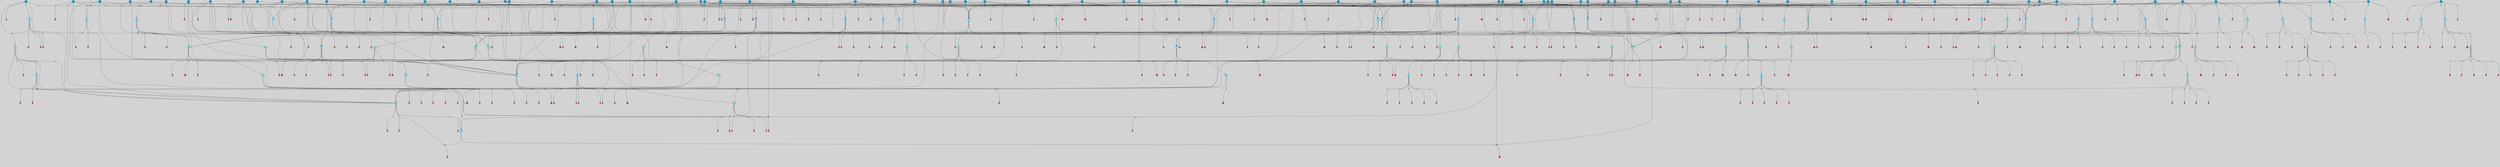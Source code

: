 // File exported with GEGELATI v1.3.1
// On the 2024-04-08 17:44:01
// With the File::TPGGraphDotExporter
digraph{
	graph[pad = "0.212, 0.055" bgcolor = lightgray]
	node[shape=circle style = filled label = ""]
		T4 [fillcolor="#66ddff"]
		T7 [fillcolor="#66ddff"]
		T9 [fillcolor="#66ddff"]
		T27 [fillcolor="#66ddff"]
		T54 [fillcolor="#66ddff"]
		T111 [fillcolor="#66ddff"]
		T129 [fillcolor="#66ddff"]
		T195 [fillcolor="#66ddff"]
		T212 [fillcolor="#66ddff"]
		T242 [fillcolor="#66ddff"]
		T318 [fillcolor="#66ddff"]
		T323 [fillcolor="#66ddff"]
		T324 [fillcolor="#66ddff"]
		T325 [fillcolor="#66ddff"]
		T326 [fillcolor="#1199bb"]
		T327 [fillcolor="#66ddff"]
		T328 [fillcolor="#66ddff"]
		T329 [fillcolor="#66ddff"]
		T330 [fillcolor="#1199bb"]
		T404 [fillcolor="#1199bb"]
		T605 [fillcolor="#66ddff"]
		T650 [fillcolor="#1199bb"]
		T651 [fillcolor="#66ddff"]
		T652 [fillcolor="#66ddff"]
		T653 [fillcolor="#66ddff"]
		T701 [fillcolor="#66ddff"]
		T713 [fillcolor="#66ddff"]
		T724 [fillcolor="#1199bb"]
		T725 [fillcolor="#66ddff"]
		T726 [fillcolor="#66ddff"]
		T727 [fillcolor="#66ddff"]
		T728 [fillcolor="#1199bb"]
		T729 [fillcolor="#66ddff"]
		T730 [fillcolor="#66ddff"]
		T731 [fillcolor="#66ddff"]
		T766 [fillcolor="#1199bb"]
		T787 [fillcolor="#1199bb"]
		T789 [fillcolor="#1199bb"]
		T790 [fillcolor="#66ddff"]
		T791 [fillcolor="#66ddff"]
		T792 [fillcolor="#66ddff"]
		T793 [fillcolor="#1199bb"]
		T794 [fillcolor="#66ddff"]
		T795 [fillcolor="#66ddff"]
		T796 [fillcolor="#66ddff"]
		T804 [fillcolor="#66ddff"]
		T829 [fillcolor="#66ddff"]
		T845 [fillcolor="#66ddff"]
		T846 [fillcolor="#66ddff"]
		T847 [fillcolor="#1199bb"]
		T848 [fillcolor="#66ddff"]
		T849 [fillcolor="#66ddff"]
		T850 [fillcolor="#66ddff"]
		T786 [fillcolor="#66ddff"]
		T851 [fillcolor="#66ddff"]
		T852 [fillcolor="#66ddff"]
		T853 [fillcolor="#66ddff"]
		T854 [fillcolor="#66ddff"]
		T855 [fillcolor="#66ddff"]
		T856 [fillcolor="#66ddff"]
		T862 [fillcolor="#1199bb"]
		T867 [fillcolor="#1199bb"]
		T873 [fillcolor="#1199bb"]
		T889 [fillcolor="#66ddff"]
		T906 [fillcolor="#1199bb"]
		T920 [fillcolor="#66ddff"]
		T921 [fillcolor="#66ddff"]
		T922 [fillcolor="#1199bb"]
		T923 [fillcolor="#66ddff"]
		T924 [fillcolor="#66ddff"]
		T925 [fillcolor="#66ddff"]
		T926 [fillcolor="#66ddff"]
		T927 [fillcolor="#66ddff"]
		T928 [fillcolor="#66ddff"]
		T929 [fillcolor="#66ddff"]
		T930 [fillcolor="#66ddff"]
		T931 [fillcolor="#1199bb"]
		T932 [fillcolor="#66ddff"]
		T933 [fillcolor="#66ddff"]
		T943 [fillcolor="#1199bb"]
		T681 [fillcolor="#1199bb"]
		T953 [fillcolor="#1199bb"]
		T955 [fillcolor="#1199bb"]
		T976 [fillcolor="#1199bb"]
		T977 [fillcolor="#1199bb"]
		T980 [fillcolor="#1199bb"]
		T981 [fillcolor="#1199bb"]
		T986 [fillcolor="#1199bb"]
		T1000 [fillcolor="#66ddff"]
		T1001 [fillcolor="#66ddff"]
		T1002 [fillcolor="#66ddff"]
		T1003 [fillcolor="#66ddff"]
		T1004 [fillcolor="#1199bb"]
		T1005 [fillcolor="#66ddff"]
		T1006 [fillcolor="#66ddff"]
		T1007 [fillcolor="#1199bb"]
		T1009 [fillcolor="#1199bb"]
		T1011 [fillcolor="#1199bb"]
		T1012 [fillcolor="#1199bb"]
		T1017 [fillcolor="#1199bb"]
		T1018 [fillcolor="#1199bb"]
		T1019 [fillcolor="#1199bb"]
		T1021 [fillcolor="#1199bb"]
		T1022 [fillcolor="#1199bb"]
		T1023 [fillcolor="#1199bb"]
		T1029 [fillcolor="#1199bb"]
		T1033 [fillcolor="#1199bb"]
		T1035 [fillcolor="#1199bb"]
		T1039 [fillcolor="#1199bb"]
		T1041 [fillcolor="#1199bb"]
		T1044 [fillcolor="#1199bb"]
		T1045 [fillcolor="#1199bb"]
		T1048 [fillcolor="#1199bb"]
		T1049 [fillcolor="#1199bb"]
		T1050 [fillcolor="#1199bb"]
		T1051 [fillcolor="#1199bb"]
		T1052 [fillcolor="#1199bb"]
		T1053 [fillcolor="#1199bb"]
		T1054 [fillcolor="#1199bb"]
		T1055 [fillcolor="#1199bb"]
		T1056 [fillcolor="#1199bb"]
		T1057 [fillcolor="#66ddff"]
		T1058 [fillcolor="#1199bb"]
		T1060 [fillcolor="#66ddff"]
		T1061 [fillcolor="#66ddff"]
		T1062 [fillcolor="#66ddff"]
		T1063 [fillcolor="#66ddff"]
		T1064 [fillcolor="#66ddff"]
		T1066 [fillcolor="#1199bb"]
		T1067 [fillcolor="#66ddff"]
		T1068 [fillcolor="#66ddff"]
		T1069 [fillcolor="#1199bb"]
		T1071 [fillcolor="#1199bb"]
		T1072 [fillcolor="#1199bb"]
		T1073 [fillcolor="#1199bb"]
		T1074 [fillcolor="#1199bb"]
		T1075 [fillcolor="#1199bb"]
		T1076 [fillcolor="#1199bb"]
		T1077 [fillcolor="#1199bb"]
		T1078 [fillcolor="#1199bb"]
		T1079 [fillcolor="#1199bb"]
		T1080 [fillcolor="#1199bb"]
		T1081 [fillcolor="#1199bb"]
		T1082 [fillcolor="#1199bb"]
		T1083 [fillcolor="#1199bb"]
		T1084 [fillcolor="#1199bb"]
		T1085 [fillcolor="#1199bb"]
		T1086 [fillcolor="#1199bb"]
		T1087 [fillcolor="#1199bb"]
		T1088 [fillcolor="#1199bb"]
		T1089 [fillcolor="#1199bb"]
		T1090 [fillcolor="#1199bb"]
		T1091 [fillcolor="#1199bb"]
		T1092 [fillcolor="#1199bb"]
		T1093 [fillcolor="#1199bb"]
		T1094 [fillcolor="#1199bb"]
		T1095 [fillcolor="#1199bb"]
		T1096 [fillcolor="#1199bb"]
		P18408 [fillcolor="#cccccc" shape=point] //7|
		I18408 [shape=box style=invis label="0|2&2|4#2|6&#92;n5|3&0|6#0|1&#92;n4|7&2|6#0|5&#92;n7|6&0|7#0|5&#92;n10|7&2|2#1|1&#92;n"]
		P18408 -> I18408[style=invis]
		A13003 [fillcolor="#ff3366" shape=box margin=0.03 width=0 height=0 label="4"]
		T4 -> P18408 -> A13003
		P18409 [fillcolor="#cccccc" shape=point] //0|
		I18409 [shape=box style=invis label="2|5&0|1#0|6&#92;n6|1&2|2#2|7&#92;n8|0&0|3#1|4&#92;n4|3&2|5#2|4&#92;n8|1&2|4#0|0&#92;n6|6&0|1#2|6&#92;n11|7&2|4#2|5&#92;n6|2&2|4#0|2&#92;n8|5&2|4#2|4&#92;n2|1&2|1#2|2&#92;n2|7&2|5#2|6&#92;n9|7&0|5#0|4&#92;n1|2&0|5#2|6&#92;n4|2&2|3#2|7&#92;n3|3&2|1#0|2&#92;n"]
		P18409 -> I18409[style=invis]
		A13004 [fillcolor="#ff3366" shape=box margin=0.03 width=0 height=0 label="5"]
		T4 -> P18409 -> A13004
		P18410 [fillcolor="#cccccc" shape=point] //-3|
		I18410 [shape=box style=invis label="1|6&2|7#0|7&#92;n10|2&0|7#1|3&#92;n9|6&2|7#2|2&#92;n5|3&0|7#0|7&#92;n1|6&2|3#0|0&#92;n2|3&2|3#2|2&#92;n5|1&2|6#0|6&#92;n"]
		P18410 -> I18410[style=invis]
		A13005 [fillcolor="#ff3366" shape=box margin=0.03 width=0 height=0 label="7"]
		T7 -> P18410 -> A13005
		P18411 [fillcolor="#cccccc" shape=point] //5|
		I18411 [shape=box style=invis label="0|5&2|3#0|1&#92;n0|6&2|1#2|4&#92;n6|2&2|6#0|7&#92;n7|4&0|3#0|1&#92;n5|4&0|7#1|6&#92;n9|1&0|5#2|2&#92;n6|3&2|3#1|7&#92;n11|7&2|4#1|6&#92;n2|5&0|1#0|0&#92;n4|7&0|0#0|2&#92;n6|2&0|6#0|0&#92;n2|1&2|6#2|4&#92;n10|0&2|0#1|0&#92;n6|6&2|4#0|6&#92;n"]
		P18411 -> I18411[style=invis]
		A13006 [fillcolor="#ff3366" shape=box margin=0.03 width=0 height=0 label="8"]
		T7 -> P18411 -> A13006
		P18412 [fillcolor="#cccccc" shape=point] //-6|
		I18412 [shape=box style=invis label="11|1&0|7#2|0&#92;n10|4&0|1#1|0&#92;n4|3&2|4#2|1&#92;n0|5&2|0#0|0&#92;n6|1&0|0#0|3&#92;n8|2&2|0#0|4&#92;n11|4&2|0#1|6&#92;n7|0&2|6#2|3&#92;n5|3&2|6#2|0&#92;n2|0&2|0#0|4&#92;n"]
		P18412 -> I18412[style=invis]
		A13007 [fillcolor="#ff3366" shape=box margin=0.03 width=0 height=0 label="9"]
		T9 -> P18412 -> A13007
		P18413 [fillcolor="#cccccc" shape=point] //2|
		I18413 [shape=box style=invis label="6|3&2|7#1|4&#92;n8|6&0|0#2|5&#92;n2|1&0|2#0|3&#92;n8|7&0|6#0|4&#92;n2|1&2|0#0|1&#92;n0|0&2|2#2|3&#92;n6|6&0|7#2|1&#92;n6|1&0|7#2|6&#92;n5|4&2|7#0|4&#92;n0|3&0|4#2|0&#92;n11|0&2|0#2|5&#92;n4|5&2|5#2|4&#92;n5|7&0|6#0|4&#92;n9|7&2|5#0|3&#92;n5|4&2|1#0|3&#92;n5|3&0|1#1|7&#92;n0|4&0|3#2|5&#92;n"]
		P18413 -> I18413[style=invis]
		A13008 [fillcolor="#ff3366" shape=box margin=0.03 width=0 height=0 label="10"]
		T9 -> P18413 -> A13008
		P18414 [fillcolor="#cccccc" shape=point] //-3|
		I18414 [shape=box style=invis label="8|1&2|3#0|5&#92;n0|6&0|5#0|5&#92;n3|7&2|1#0|6&#92;n3|5&0|1#0|0&#92;n9|5&2|0#0|4&#92;n3|5&0|2#0|3&#92;n10|6&2|4#1|0&#92;n9|4&2|7#2|6&#92;n1|7&2|5#2|2&#92;n"]
		P18414 -> I18414[style=invis]
		A13009 [fillcolor="#ff3366" shape=box margin=0.03 width=0 height=0 label="5"]
		T4 -> P18414 -> A13009
		P18415 [fillcolor="#cccccc" shape=point] //2|
		I18415 [shape=box style=invis label="9|1&2|3#0|1&#92;n5|2&2|0#2|4&#92;n3|6&2|5#2|7&#92;n7|0&2|5#0|4&#92;n1|2&0|3#0|5&#92;n7|3&2|7#0|0&#92;n"]
		P18415 -> I18415[style=invis]
		A13010 [fillcolor="#ff3366" shape=box margin=0.03 width=0 height=0 label="2"]
		T27 -> P18415 -> A13010
		P18416 [fillcolor="#cccccc" shape=point] //-6|
		I18416 [shape=box style=invis label="7|5&0|4#0|4&#92;n11|0&2|5#2|1&#92;n"]
		P18416 -> I18416[style=invis]
		A13011 [fillcolor="#ff3366" shape=box margin=0.03 width=0 height=0 label="3"]
		T27 -> P18416 -> A13011
		P18417 [fillcolor="#cccccc" shape=point] //3|
		I18417 [shape=box style=invis label="7|6&2|4#0|2&#92;n10|3&2|7#1|4&#92;n11|6&0|4#0|1&#92;n7|1&0|0#2|6&#92;n7|6&0|3#2|6&#92;n4|0&2|6#0|1&#92;n4|4&2|5#0|2&#92;n4|6&0|4#2|7&#92;n10|0&2|3#1|5&#92;n2|6&0|5#0|2&#92;n1|0&2|3#0|7&#92;n1|6&2|0#0|5&#92;n6|2&0|1#0|7&#92;n9|2&0|3#2|7&#92;n5|3&0|6#0|6&#92;n1|7&2|5#2|3&#92;n8|1&2|7#0|6&#92;n1|0&2|5#2|1&#92;n7|1&2|2#2|5&#92;n7|4&2|6#0|3&#92;n"]
		P18417 -> I18417[style=invis]
		A13012 [fillcolor="#ff3366" shape=box margin=0.03 width=0 height=0 label="4"]
		T27 -> P18417 -> A13012
		T27 -> P18409
		P18418 [fillcolor="#cccccc" shape=point] //0|
		I18418 [shape=box style=invis label="4|0&0|3#2|7&#92;n10|2&0|3#1|7&#92;n3|5&0|2#0|3&#92;n4|5&0|0#2|1&#92;n10|7&2|0#1|2&#92;n5|3&2|3#1|6&#92;n9|5&2|0#0|4&#92;n5|4&2|7#0|2&#92;n10|3&2|7#1|4&#92;n7|2&0|1#2|6&#92;n8|6&0|5#0|5&#92;n8|7&2|3#0|5&#92;n2|6&2|4#0|0&#92;n"]
		P18418 -> I18418[style=invis]
		A13013 [fillcolor="#ff3366" shape=box margin=0.03 width=0 height=0 label="5"]
		T27 -> P18418 -> A13013
		P18419 [fillcolor="#cccccc" shape=point] //8|
		I18419 [shape=box style=invis label="9|0&0|1#2|0&#92;n10|1&2|5#1|4&#92;n8|2&2|6#0|4&#92;n2|4&2|5#2|3&#92;n4|2&2|2#0|2&#92;n7|5&0|2#0|0&#92;n8|2&2|1#1|3&#92;n8|7&0|7#2|1&#92;n1|1&0|0#0|7&#92;n5|6&2|5#1|0&#92;n6|6&2|5#0|0&#92;n11|4&0|3#2|6&#92;n4|2&2|4#0|7&#92;n5|6&0|1#2|0&#92;n11|3&0|2#0|7&#92;n"]
		P18419 -> I18419[style=invis]
		A13014 [fillcolor="#ff3366" shape=box margin=0.03 width=0 height=0 label="6"]
		T54 -> P18419 -> A13014
		P18420 [fillcolor="#cccccc" shape=point] //5|
		I18420 [shape=box style=invis label="3|0&2|0#0|1&#92;n3|0&0|7#0|1&#92;n5|3&0|2#2|6&#92;n4|4&2|4#2|6&#92;n11|2&0|7#1|6&#92;n2|7&2|2#2|5&#92;n9|3&2|6#2|7&#92;n7|7&0|0#0|4&#92;n6|1&2|4#2|3&#92;n5|4&2|0#1|6&#92;n1|3&0|7#0|4&#92;n"]
		P18420 -> I18420[style=invis]
		A13015 [fillcolor="#ff3366" shape=box margin=0.03 width=0 height=0 label="7"]
		T54 -> P18420 -> A13015
		P18421 [fillcolor="#cccccc" shape=point] //-10|
		I18421 [shape=box style=invis label="3|6&0|0#0|4&#92;n4|1&2|4#0|1&#92;n5|1&0|1#0|4&#92;n5|5&2|6#0|5&#92;n6|5&0|6#0|3&#92;n11|1&2|0#0|1&#92;n0|7&2|0#0|3&#92;n1|2&0|6#0|1&#92;n8|0&0|4#2|0&#92;n0|4&0|7#2|7&#92;n7|0&2|7#1|3&#92;n3|1&0|5#2|5&#92;n5|1&0|4#0|3&#92;n2|2&0|2#0|0&#92;n8|3&0|1#0|7&#92;n3|0&0|3#0|5&#92;n7|2&0|5#2|0&#92;n6|3&2|7#1|5&#92;n4|7&2|7#2|1&#92;n"]
		P18421 -> I18421[style=invis]
		A13016 [fillcolor="#ff3366" shape=box margin=0.03 width=0 height=0 label="14"]
		T54 -> P18421 -> A13016
		T54 -> P18411
		P18422 [fillcolor="#cccccc" shape=point] //-5|
		I18422 [shape=box style=invis label="0|0&2|3#0|2&#92;n10|5&0|6#1|3&#92;n7|3&0|6#2|3&#92;n3|4&0|6#0|6&#92;n10|5&0|2#1|1&#92;n5|0&0|1#0|3&#92;n6|6&2|5#1|5&#92;n7|4&0|2#1|7&#92;n5|7&0|1#2|5&#92;n1|5&0|0#0|3&#92;n7|5&2|1#2|6&#92;n9|0&0|2#0|0&#92;n4|0&2|4#0|0&#92;n4|6&0|0#2|3&#92;n3|1&0|6#2|5&#92;n7|7&2|1#2|3&#92;n9|4&2|2#0|6&#92;n"]
		P18422 -> I18422[style=invis]
		T111 -> P18422 -> T9
		P18423 [fillcolor="#cccccc" shape=point] //7|
		I18423 [shape=box style=invis label="7|4&2|1#2|0&#92;n4|1&2|4#2|3&#92;n5|0&2|0#2|2&#92;n6|1&2|4#2|6&#92;n"]
		P18423 -> I18423[style=invis]
		A13017 [fillcolor="#ff3366" shape=box margin=0.03 width=0 height=0 label="9"]
		T111 -> P18423 -> A13017
		P18424 [fillcolor="#cccccc" shape=point] //2|
		I18424 [shape=box style=invis label="3|0&2|0#0|1&#92;n11|2&0|7#1|6&#92;n8|7&2|4#0|5&#92;n5|3&0|2#2|6&#92;n4|4&2|4#2|6&#92;n3|0&0|7#0|1&#92;n2|7&2|2#2|5&#92;n9|3&2|6#2|7&#92;n7|7&0|0#0|4&#92;n6|1&2|4#1|3&#92;n5|4&2|0#1|6&#92;n1|3&0|7#0|4&#92;n"]
		P18424 -> I18424[style=invis]
		A13018 [fillcolor="#ff3366" shape=box margin=0.03 width=0 height=0 label="7"]
		T111 -> P18424 -> A13018
		T111 -> P18412
		T129 -> P18419
		T129 -> P18420
		P18425 [fillcolor="#cccccc" shape=point] //10|
		I18425 [shape=box style=invis label="4|5&2|7#2|1&#92;n1|7&2|3#0|6&#92;n3|5&2|2#0|3&#92;n10|3&0|7#1|4&#92;n7|1&0|4#2|6&#92;n10|2&0|3#1|7&#92;n9|5&2|0#0|4&#92;n4|0&0|3#2|7&#92;n11|4&2|6#1|2&#92;n5|4&2|7#0|2&#92;n2|6&2|4#0|0&#92;n6|5&0|7#2|1&#92;n5|3&2|3#1|6&#92;n10|7&2|0#1|2&#92;n"]
		P18425 -> I18425[style=invis]
		A13019 [fillcolor="#ff3366" shape=box margin=0.03 width=0 height=0 label="5"]
		T129 -> P18425 -> A13019
		P18426 [fillcolor="#cccccc" shape=point] //5|
		I18426 [shape=box style=invis label="9|4&2|3#1|3&#92;n0|4&2|4#0|5&#92;n6|1&2|6#2|5&#92;n4|0&0|5#2|0&#92;n"]
		P18426 -> I18426[style=invis]
		A13020 [fillcolor="#ff3366" shape=box margin=0.03 width=0 height=0 label="7"]
		T129 -> P18426 -> A13020
		P18427 [fillcolor="#cccccc" shape=point] //6|
		I18427 [shape=box style=invis label="9|4&2|7#0|6&#92;n8|4&0|1#1|0&#92;n1|3&0|0#2|1&#92;n2|4&0|6#2|2&#92;n5|1&2|5#0|7&#92;n3|0&0|3#2|6&#92;n2|2&2|6#0|2&#92;n8|4&0|4#2|2&#92;n5|1&2|4#0|3&#92;n9|4&0|6#0|6&#92;n5|0&2|2#1|5&#92;n11|7&0|0#1|1&#92;n0|4&0|3#0|3&#92;n7|7&2|4#2|5&#92;n1|5&0|1#2|1&#92;n"]
		P18427 -> I18427[style=invis]
		A13021 [fillcolor="#ff3366" shape=box margin=0.03 width=0 height=0 label="1"]
		T129 -> P18427 -> A13021
		P18428 [fillcolor="#cccccc" shape=point] //5|
		I18428 [shape=box style=invis label="3|0&2|0#2|1&#92;n3|0&0|7#0|1&#92;n5|3&0|2#2|6&#92;n4|4&2|4#2|6&#92;n5|4&2|0#1|6&#92;n2|7&2|2#2|5&#92;n1|3&0|7#0|4&#92;n11|6&2|2#0|7&#92;n7|7&0|0#0|4&#92;n6|1&2|4#2|3&#92;n11|0&0|7#1|6&#92;n9|3&2|6#2|7&#92;n"]
		P18428 -> I18428[style=invis]
		A13022 [fillcolor="#ff3366" shape=box margin=0.03 width=0 height=0 label="7"]
		T195 -> P18428 -> A13022
		P18429 [fillcolor="#cccccc" shape=point] //4|
		I18429 [shape=box style=invis label="7|1&0|6#0|1&#92;n6|7&2|7#1|7&#92;n10|1&2|1#1|1&#92;n9|6&2|2#1|4&#92;n4|7&0|4#2|2&#92;n9|6&0|5#1|1&#92;n10|0&2|6#1|6&#92;n5|1&0|1#2|3&#92;n10|1&0|5#1|0&#92;n3|4&2|3#0|0&#92;n8|2&0|5#2|4&#92;n1|6&2|0#0|0&#92;n2|3&0|1#2|6&#92;n5|2&2|2#1|6&#92;n2|2&0|1#2|1&#92;n3|1&2|7#0|3&#92;n6|7&2|3#0|4&#92;n"]
		P18429 -> I18429[style=invis]
		A13023 [fillcolor="#ff3366" shape=box margin=0.03 width=0 height=0 label="10"]
		T195 -> P18429 -> A13023
		P18430 [fillcolor="#cccccc" shape=point] //-4|
		I18430 [shape=box style=invis label="0|4&0|0#2|7&#92;n8|5&2|4#2|4&#92;n4|3&2|5#2|4&#92;n11|7&2|2#2|5&#92;n6|5&2|2#2|7&#92;n3|2&0|7#0|7&#92;n3|3&2|1#0|3&#92;n2|6&0|3#2|5&#92;n0|1&2|6#2|2&#92;n8|2&0|0#1|6&#92;n0|7&0|5#0|4&#92;n9|5&0|3#2|7&#92;n2|7&2|5#2|6&#92;n9|0&2|0#0|1&#92;n1|2&2|4#0|2&#92;n"]
		P18430 -> I18430[style=invis]
		T195 -> P18430 -> T27
		P18431 [fillcolor="#cccccc" shape=point] //7|
		I18431 [shape=box style=invis label="7|4&2|7#0|4&#92;n4|6&0|1#2|5&#92;n2|1&2|3#0|0&#92;n4|3&2|0#0|1&#92;n0|0&2|7#2|7&#92;n7|7&0|5#2|3&#92;n5|0&2|1#2|2&#92;n10|0&0|4#1|2&#92;n4|4&0|7#0|0&#92;n6|7&0|2#0|1&#92;n1|4&2|5#0|4&#92;n"]
		P18431 -> I18431[style=invis]
		A13024 [fillcolor="#ff3366" shape=box margin=0.03 width=0 height=0 label="0"]
		T195 -> P18431 -> A13024
		P18432 [fillcolor="#cccccc" shape=point] //6|
		I18432 [shape=box style=invis label="9|4&2|7#0|6&#92;n8|4&0|1#1|0&#92;n1|3&0|0#2|1&#92;n2|4&0|6#2|2&#92;n5|1&2|5#0|7&#92;n3|0&0|3#2|6&#92;n2|2&2|6#0|2&#92;n8|4&0|4#2|2&#92;n5|1&2|4#0|3&#92;n9|4&0|6#0|6&#92;n5|0&2|2#1|5&#92;n11|7&0|0#1|1&#92;n0|4&0|3#0|3&#92;n7|7&2|4#2|5&#92;n1|5&0|1#2|1&#92;n"]
		P18432 -> I18432[style=invis]
		A13025 [fillcolor="#ff3366" shape=box margin=0.03 width=0 height=0 label="1"]
		T212 -> P18432 -> A13025
		P18433 [fillcolor="#cccccc" shape=point] //5|
		I18433 [shape=box style=invis label="9|4&2|3#1|3&#92;n0|4&2|4#0|5&#92;n6|1&2|6#2|5&#92;n4|0&0|5#2|0&#92;n"]
		P18433 -> I18433[style=invis]
		A13026 [fillcolor="#ff3366" shape=box margin=0.03 width=0 height=0 label="7"]
		T212 -> P18433 -> A13026
		P18434 [fillcolor="#cccccc" shape=point] //5|
		I18434 [shape=box style=invis label="3|0&2|0#0|1&#92;n3|0&0|7#0|1&#92;n5|3&0|2#2|6&#92;n4|4&2|4#2|6&#92;n11|2&0|7#1|6&#92;n2|7&2|2#2|5&#92;n9|3&2|6#2|7&#92;n7|7&0|0#0|4&#92;n6|1&2|4#2|3&#92;n5|4&2|0#1|6&#92;n1|3&0|7#0|4&#92;n"]
		P18434 -> I18434[style=invis]
		A13027 [fillcolor="#ff3366" shape=box margin=0.03 width=0 height=0 label="7"]
		T212 -> P18434 -> A13027
		P18435 [fillcolor="#cccccc" shape=point] //8|
		I18435 [shape=box style=invis label="9|0&0|1#2|0&#92;n10|1&2|5#1|4&#92;n8|2&2|6#0|4&#92;n2|4&2|5#2|3&#92;n4|2&2|2#0|2&#92;n7|5&0|2#0|0&#92;n8|2&2|1#1|3&#92;n8|7&0|7#2|1&#92;n1|1&0|0#0|7&#92;n5|6&2|5#1|0&#92;n6|6&2|5#0|0&#92;n11|4&0|3#2|6&#92;n4|2&2|4#0|7&#92;n5|6&0|1#2|0&#92;n11|3&0|2#0|7&#92;n"]
		P18435 -> I18435[style=invis]
		A13028 [fillcolor="#ff3366" shape=box margin=0.03 width=0 height=0 label="6"]
		T212 -> P18435 -> A13028
		P18436 [fillcolor="#cccccc" shape=point] //10|
		I18436 [shape=box style=invis label="4|5&2|7#2|1&#92;n1|7&2|3#0|6&#92;n3|5&2|2#0|3&#92;n10|3&0|7#1|4&#92;n7|1&0|4#2|6&#92;n10|2&0|3#1|7&#92;n9|5&2|0#0|4&#92;n4|0&0|3#2|7&#92;n11|4&2|6#1|2&#92;n5|4&2|7#0|2&#92;n2|6&2|4#0|0&#92;n6|5&0|7#2|1&#92;n5|3&2|3#1|6&#92;n10|7&2|0#1|2&#92;n"]
		P18436 -> I18436[style=invis]
		A13029 [fillcolor="#ff3366" shape=box margin=0.03 width=0 height=0 label="5"]
		T212 -> P18436 -> A13029
		P18437 [fillcolor="#cccccc" shape=point] //5|
		I18437 [shape=box style=invis label="1|6&2|7#0|7&#92;n9|2&2|7#2|2&#92;n10|2&0|7#1|3&#92;n5|3&0|7#0|7&#92;n7|0&2|7#2|2&#92;n1|6&2|3#0|0&#92;n2|3&2|3#2|2&#92;n"]
		P18437 -> I18437[style=invis]
		A13030 [fillcolor="#ff3366" shape=box margin=0.03 width=0 height=0 label="7"]
		T242 -> P18437 -> A13030
		P18438 [fillcolor="#cccccc" shape=point] //-8|
		I18438 [shape=box style=invis label="7|5&0|2#2|1&#92;n1|0&2|6#0|0&#92;n7|1&2|6#1|1&#92;n8|7&0|3#1|6&#92;n3|7&2|3#2|4&#92;n"]
		P18438 -> I18438[style=invis]
		A13031 [fillcolor="#ff3366" shape=box margin=0.03 width=0 height=0 label="2"]
		T242 -> P18438 -> A13031
		P18439 [fillcolor="#cccccc" shape=point] //-3|
		I18439 [shape=box style=invis label="1|1&2|1#0|1&#92;n1|4&0|0#2|4&#92;n11|0&2|3#0|2&#92;n11|6&0|4#0|1&#92;n5|2&0|6#1|5&#92;n3|7&2|6#2|7&#92;n7|7&0|1#2|1&#92;n9|5&2|2#2|0&#92;n6|5&2|6#1|4&#92;n0|7&0|5#2|4&#92;n8|1&0|0#2|3&#92;n0|5&0|3#0|5&#92;n2|0&2|4#0|5&#92;n7|5&2|7#1|3&#92;n8|3&0|0#1|2&#92;n"]
		P18439 -> I18439[style=invis]
		A13032 [fillcolor="#ff3366" shape=box margin=0.03 width=0 height=0 label="1"]
		T242 -> P18439 -> A13032
		P18440 [fillcolor="#cccccc" shape=point] //5|
		I18440 [shape=box style=invis label="11|7&2|0#1|7&#92;n1|5&2|4#2|4&#92;n4|3&0|1#0|5&#92;n1|6&0|0#0|4&#92;n8|6&2|4#0|0&#92;n4|0&2|0#0|5&#92;n10|4&2|0#1|0&#92;n4|4&0|5#0|1&#92;n0|7&2|1#0|5&#92;n0|6&2|3#2|0&#92;n9|6&2|5#1|3&#92;n"]
		P18440 -> I18440[style=invis]
		T318 -> P18440 -> T195
		P18441 [fillcolor="#cccccc" shape=point] //-9|
		I18441 [shape=box style=invis label="4|7&2|6#0|5&#92;n11|3&0|2#2|6&#92;n10|2&2|4#1|6&#92;n3|0&2|6#2|7&#92;n4|3&0|5#0|7&#92;n2|3&0|7#0|7&#92;n10|6&0|7#1|5&#92;n10|1&2|2#1|1&#92;n1|7&0|3#2|6&#92;n"]
		P18441 -> I18441[style=invis]
		A13033 [fillcolor="#ff3366" shape=box margin=0.03 width=0 height=0 label="4"]
		T318 -> P18441 -> A13033
		P18442 [fillcolor="#cccccc" shape=point] //7|
		I18442 [shape=box style=invis label="7|2&0|4#1|3&#92;n7|7&0|0#0|4&#92;n4|4&2|4#2|6&#92;n2|3&2|2#2|5&#92;n8|0&0|2#2|1&#92;n9|3&2|6#2|7&#92;n6|4&2|4#2|3&#92;n3|3&2|0#0|1&#92;n6|4&2|0#1|6&#92;n5|3&0|7#0|4&#92;n"]
		P18442 -> I18442[style=invis]
		A13034 [fillcolor="#ff3366" shape=box margin=0.03 width=0 height=0 label="7"]
		T318 -> P18442 -> A13034
		P18443 [fillcolor="#cccccc" shape=point] //-6|
		I18443 [shape=box style=invis label="9|0&2|0#0|1&#92;n3|2&0|2#0|3&#92;n5|4&0|5#1|7&#92;n2|1&0|4#0|3&#92;n9|2&2|0#2|4&#92;n7|6&0|4#0|2&#92;n2|3&0|6#2|6&#92;n1|2&0|3#2|0&#92;n"]
		P18443 -> I18443[style=invis]
		T318 -> P18443 -> T54
		P18444 [fillcolor="#cccccc" shape=point] //-2|
		I18444 [shape=box style=invis label="1|3&0|2#0|7&#92;n6|1&0|7#0|0&#92;n6|1&2|4#1|7&#92;n3|0&2|3#0|3&#92;n0|2&0|7#2|6&#92;n"]
		P18444 -> I18444[style=invis]
		T318 -> P18444 -> T195
		P18445 [fillcolor="#cccccc" shape=point] //-9|
		I18445 [shape=box style=invis label="2|0&2|0#2|1&#92;n4|4&2|4#2|6&#92;n9|1&0|3#1|7&#92;n5|3&0|2#2|6&#92;n2|7&2|2#2|5&#92;n5|4&2|0#1|6&#92;n3|0&0|7#0|1&#92;n1|3&0|7#0|4&#92;n11|6&2|2#0|7&#92;n7|7&0|0#0|4&#92;n11|0&0|7#1|6&#92;n9|3&2|6#2|7&#92;n"]
		P18445 -> I18445[style=invis]
		A13035 [fillcolor="#ff3366" shape=box margin=0.03 width=0 height=0 label="7"]
		T323 -> P18445 -> A13035
		P18446 [fillcolor="#cccccc" shape=point] //-4|
		I18446 [shape=box style=invis label="4|1&0|4#2|6&#92;n1|2&2|2#2|0&#92;n1|2&2|0#0|6&#92;n8|4&2|3#2|5&#92;n5|5&2|1#1|0&#92;n"]
		P18446 -> I18446[style=invis]
		A13036 [fillcolor="#ff3366" shape=box margin=0.03 width=0 height=0 label="12"]
		T324 -> P18446 -> A13036
		P18447 [fillcolor="#cccccc" shape=point] //8|
		I18447 [shape=box style=invis label="9|7&0|5#2|5&#92;n3|3&2|3#0|2&#92;n9|5&2|2#1|0&#92;n2|3&0|6#0|3&#92;n4|4&2|5#2|7&#92;n11|3&2|0#1|5&#92;n6|6&2|1#2|2&#92;n4|6&0|1#2|2&#92;n2|5&2|7#2|2&#92;n7|7&2|2#2|3&#92;n6|5&0|3#2|6&#92;n6|7&0|6#0|2&#92;n"]
		P18447 -> I18447[style=invis]
		A13037 [fillcolor="#ff3366" shape=box margin=0.03 width=0 height=0 label="14"]
		T323 -> P18447 -> A13037
		P18448 [fillcolor="#cccccc" shape=point] //-8|
		I18448 [shape=box style=invis label="7|5&0|4#2|4&#92;n"]
		P18448 -> I18448[style=invis]
		A13038 [fillcolor="#ff3366" shape=box margin=0.03 width=0 height=0 label="3"]
		T323 -> P18448 -> A13038
		P18449 [fillcolor="#cccccc" shape=point] //4|
		I18449 [shape=box style=invis label="4|3&0|6#0|3&#92;n5|7&2|3#2|2&#92;n5|6&0|7#1|2&#92;n1|4&2|6#0|3&#92;n8|4&2|1#2|5&#92;n9|5&2|4#1|4&#92;n2|4&0|5#0|7&#92;n10|0&0|6#1|3&#92;n3|0&0|6#0|2&#92;n2|7&2|7#2|6&#92;n5|2&0|5#1|5&#92;n10|4&2|5#1|7&#92;n4|0&0|4#2|4&#92;n11|1&0|4#2|6&#92;n10|6&2|0#1|4&#92;n9|7&0|3#1|4&#92;n4|5&2|7#0|6&#92;n11|5&2|6#2|3&#92;n0|3&0|5#0|1&#92;n"]
		P18449 -> I18449[style=invis]
		A13039 [fillcolor="#ff3366" shape=box margin=0.03 width=0 height=0 label="13"]
		T323 -> P18449 -> A13039
		P18450 [fillcolor="#cccccc" shape=point] //-3|
		I18450 [shape=box style=invis label="4|5&0|0#0|0&#92;n4|7&0|0#0|2&#92;n0|6&2|1#2|4&#92;n9|1&0|5#2|2&#92;n10|0&2|0#1|0&#92;n6|6&2|4#0|6&#92;n2|5&0|1#0|0&#92;n6|3&2|3#1|7&#92;n11|7&2|4#1|6&#92;n6|2&2|6#0|1&#92;n6|2&0|0#0|0&#92;n9|1&2|6#2|4&#92;n10|4&0|3#1|1&#92;n5|4&2|7#1|6&#92;n"]
		P18450 -> I18450[style=invis]
		T326 -> P18450 -> T323
		P18451 [fillcolor="#cccccc" shape=point] //2|
		I18451 [shape=box style=invis label="4|1&0|4#2|6&#92;n5|5&2|1#1|0&#92;n1|0&2|0#0|6&#92;n8|4&2|3#2|5&#92;n"]
		P18451 -> I18451[style=invis]
		T323 -> P18451 -> T324
		P18452 [fillcolor="#cccccc" shape=point] //5|
		I18452 [shape=box style=invis label="0|5&2|3#0|1&#92;n0|6&2|1#2|4&#92;n6|2&2|6#0|7&#92;n7|4&0|3#0|1&#92;n5|4&0|7#1|6&#92;n9|1&0|5#2|2&#92;n6|3&2|3#1|7&#92;n11|7&2|4#1|6&#92;n2|5&0|1#0|0&#92;n4|7&0|0#0|2&#92;n6|2&0|6#0|0&#92;n2|1&2|6#2|4&#92;n10|0&2|0#1|0&#92;n6|6&2|4#0|6&#92;n"]
		P18452 -> I18452[style=invis]
		A13040 [fillcolor="#ff3366" shape=box margin=0.03 width=0 height=0 label="8"]
		T325 -> P18452 -> A13040
		P18453 [fillcolor="#cccccc" shape=point] //-3|
		I18453 [shape=box style=invis label="1|6&2|7#0|7&#92;n10|2&0|7#1|3&#92;n9|6&2|7#2|2&#92;n5|3&0|7#0|7&#92;n1|6&2|3#0|0&#92;n2|3&2|3#2|2&#92;n5|1&2|6#0|6&#92;n"]
		P18453 -> I18453[style=invis]
		A13041 [fillcolor="#ff3366" shape=box margin=0.03 width=0 height=0 label="7"]
		T325 -> P18453 -> A13041
		P18454 [fillcolor="#cccccc" shape=point] //1|
		I18454 [shape=box style=invis label="0|4&0|1#0|1&#92;n10|5&2|5#1|6&#92;n7|7&2|5#2|2&#92;n9|5&0|7#2|7&#92;n8|4&0|3#2|7&#92;n11|0&2|3#0|5&#92;n7|0&0|0#0|1&#92;n4|2&0|4#0|5&#92;n5|1&0|6#2|7&#92;n11|3&0|7#1|3&#92;n"]
		P18454 -> I18454[style=invis]
		T326 -> P18454 -> T325
		P18455 [fillcolor="#cccccc" shape=point] //6|
		I18455 [shape=box style=invis label="3|0&2|7#2|2&#92;n3|2&0|4#2|5&#92;n5|1&0|2#1|0&#92;n8|7&0|1#2|0&#92;n8|5&0|3#0|6&#92;n0|2&0|2#2|3&#92;n1|5&2|5#0|5&#92;n5|6&0|6#0|7&#92;n6|7&0|0#2|6&#92;n1|2&2|3#0|0&#92;n7|7&2|3#0|4&#92;n0|7&2|7#0|6&#92;n1|0&2|2#2|7&#92;n4|4&0|1#0|0&#92;n"]
		P18455 -> I18455[style=invis]
		A13042 [fillcolor="#ff3366" shape=box margin=0.03 width=0 height=0 label="11"]
		T324 -> P18455 -> A13042
		P18456 [fillcolor="#cccccc" shape=point] //4|
		I18456 [shape=box style=invis label="4|3&0|6#0|3&#92;n5|7&2|3#2|2&#92;n5|6&0|7#1|2&#92;n1|4&2|6#0|3&#92;n8|4&2|1#2|5&#92;n9|5&2|4#1|4&#92;n2|4&0|5#0|7&#92;n10|0&0|6#1|3&#92;n3|0&0|6#0|2&#92;n2|7&2|7#2|6&#92;n5|2&0|5#1|5&#92;n10|4&2|5#1|7&#92;n4|0&0|4#2|4&#92;n11|1&0|4#2|6&#92;n10|6&2|0#1|4&#92;n9|7&0|3#1|4&#92;n4|5&2|7#0|6&#92;n11|5&2|6#2|3&#92;n0|3&0|5#0|1&#92;n"]
		P18456 -> I18456[style=invis]
		A13043 [fillcolor="#ff3366" shape=box margin=0.03 width=0 height=0 label="13"]
		T326 -> P18456 -> A13043
		P18457 [fillcolor="#cccccc" shape=point] //-4|
		I18457 [shape=box style=invis label="4|1&0|4#2|6&#92;n1|2&2|2#2|0&#92;n1|2&2|0#0|6&#92;n8|4&2|3#2|5&#92;n5|5&2|1#1|0&#92;n"]
		P18457 -> I18457[style=invis]
		A13044 [fillcolor="#ff3366" shape=box margin=0.03 width=0 height=0 label="12"]
		T327 -> P18457 -> A13044
		P18458 [fillcolor="#cccccc" shape=point] //-9|
		I18458 [shape=box style=invis label="2|0&2|0#2|1&#92;n4|4&2|4#2|6&#92;n9|1&0|3#1|7&#92;n5|3&0|2#2|6&#92;n2|7&2|2#2|5&#92;n5|4&2|0#1|6&#92;n3|0&0|7#0|1&#92;n1|3&0|7#0|4&#92;n11|6&2|2#0|7&#92;n7|7&0|0#0|4&#92;n11|0&0|7#1|6&#92;n9|3&2|6#2|7&#92;n"]
		P18458 -> I18458[style=invis]
		A13045 [fillcolor="#ff3366" shape=box margin=0.03 width=0 height=0 label="7"]
		T328 -> P18458 -> A13045
		P18459 [fillcolor="#cccccc" shape=point] //6|
		I18459 [shape=box style=invis label="3|0&2|7#2|2&#92;n3|2&0|4#2|5&#92;n5|1&0|2#1|0&#92;n8|7&0|1#2|0&#92;n8|5&0|3#0|6&#92;n0|2&0|2#2|3&#92;n1|5&2|5#0|5&#92;n5|6&0|6#0|7&#92;n6|7&0|0#2|6&#92;n1|2&2|3#0|0&#92;n7|7&2|3#0|4&#92;n0|7&2|7#0|6&#92;n1|0&2|2#2|7&#92;n4|4&0|1#0|0&#92;n"]
		P18459 -> I18459[style=invis]
		A13046 [fillcolor="#ff3366" shape=box margin=0.03 width=0 height=0 label="11"]
		T327 -> P18459 -> A13046
		P18460 [fillcolor="#cccccc" shape=point] //2|
		I18460 [shape=box style=invis label="4|1&0|4#2|6&#92;n5|5&2|1#1|0&#92;n1|0&2|0#0|6&#92;n8|4&2|3#2|5&#92;n"]
		P18460 -> I18460[style=invis]
		T328 -> P18460 -> T327
		P18461 [fillcolor="#cccccc" shape=point] //-3|
		I18461 [shape=box style=invis label="4|5&0|0#0|0&#92;n4|7&0|0#0|2&#92;n0|6&2|1#2|4&#92;n9|1&0|5#2|2&#92;n10|0&2|0#1|0&#92;n6|6&2|4#0|6&#92;n2|5&0|1#0|0&#92;n6|3&2|3#1|7&#92;n11|7&2|4#1|6&#92;n6|2&2|6#0|1&#92;n6|2&0|0#0|0&#92;n9|1&2|6#2|4&#92;n10|4&0|3#1|1&#92;n5|4&2|7#1|6&#92;n"]
		P18461 -> I18461[style=invis]
		T330 -> P18461 -> T328
		P18462 [fillcolor="#cccccc" shape=point] //5|
		I18462 [shape=box style=invis label="0|5&2|3#0|1&#92;n0|6&2|1#2|4&#92;n6|2&2|6#0|7&#92;n7|4&0|3#0|1&#92;n5|4&0|7#1|6&#92;n9|1&0|5#2|2&#92;n6|3&2|3#1|7&#92;n11|7&2|4#1|6&#92;n2|5&0|1#0|0&#92;n4|7&0|0#0|2&#92;n6|2&0|6#0|0&#92;n2|1&2|6#2|4&#92;n10|0&2|0#1|0&#92;n6|6&2|4#0|6&#92;n"]
		P18462 -> I18462[style=invis]
		A13047 [fillcolor="#ff3366" shape=box margin=0.03 width=0 height=0 label="8"]
		T329 -> P18462 -> A13047
		P18463 [fillcolor="#cccccc" shape=point] //8|
		I18463 [shape=box style=invis label="9|7&0|5#2|5&#92;n3|3&2|3#0|2&#92;n9|5&2|2#1|0&#92;n2|3&0|6#0|3&#92;n4|4&2|5#2|7&#92;n11|3&2|0#1|5&#92;n6|6&2|1#2|2&#92;n4|6&0|1#2|2&#92;n2|5&2|7#2|2&#92;n7|7&2|2#2|3&#92;n6|5&0|3#2|6&#92;n6|7&0|6#0|2&#92;n"]
		P18463 -> I18463[style=invis]
		A13048 [fillcolor="#ff3366" shape=box margin=0.03 width=0 height=0 label="14"]
		T328 -> P18463 -> A13048
		P18464 [fillcolor="#cccccc" shape=point] //-3|
		I18464 [shape=box style=invis label="1|6&2|7#0|7&#92;n10|2&0|7#1|3&#92;n9|6&2|7#2|2&#92;n5|3&0|7#0|7&#92;n1|6&2|3#0|0&#92;n2|3&2|3#2|2&#92;n5|1&2|6#0|6&#92;n"]
		P18464 -> I18464[style=invis]
		A13049 [fillcolor="#ff3366" shape=box margin=0.03 width=0 height=0 label="7"]
		T329 -> P18464 -> A13049
		P18465 [fillcolor="#cccccc" shape=point] //-8|
		I18465 [shape=box style=invis label="7|5&0|4#2|4&#92;n"]
		P18465 -> I18465[style=invis]
		A13050 [fillcolor="#ff3366" shape=box margin=0.03 width=0 height=0 label="3"]
		T328 -> P18465 -> A13050
		P18466 [fillcolor="#cccccc" shape=point] //4|
		I18466 [shape=box style=invis label="4|3&0|6#0|3&#92;n5|7&2|3#2|2&#92;n5|6&0|7#1|2&#92;n1|4&2|6#0|3&#92;n8|4&2|1#2|5&#92;n9|5&2|4#1|4&#92;n2|4&0|5#0|7&#92;n10|0&0|6#1|3&#92;n3|0&0|6#0|2&#92;n2|7&2|7#2|6&#92;n5|2&0|5#1|5&#92;n10|4&2|5#1|7&#92;n4|0&0|4#2|4&#92;n11|1&0|4#2|6&#92;n10|6&2|0#1|4&#92;n9|7&0|3#1|4&#92;n4|5&2|7#0|6&#92;n11|5&2|6#2|3&#92;n0|3&0|5#0|1&#92;n"]
		P18466 -> I18466[style=invis]
		A13051 [fillcolor="#ff3366" shape=box margin=0.03 width=0 height=0 label="13"]
		T328 -> P18466 -> A13051
		P18467 [fillcolor="#cccccc" shape=point] //1|
		I18467 [shape=box style=invis label="0|4&0|1#0|1&#92;n10|5&2|5#1|6&#92;n7|7&2|5#2|2&#92;n9|5&0|7#2|7&#92;n8|4&0|3#2|7&#92;n11|0&2|3#0|5&#92;n7|0&0|0#0|1&#92;n4|2&0|4#0|5&#92;n5|1&0|6#2|7&#92;n11|3&0|7#1|3&#92;n"]
		P18467 -> I18467[style=invis]
		T330 -> P18467 -> T329
		P18468 [fillcolor="#cccccc" shape=point] //4|
		I18468 [shape=box style=invis label="4|3&0|6#0|3&#92;n5|7&2|3#2|2&#92;n5|6&0|7#1|2&#92;n1|4&2|6#0|3&#92;n8|4&2|1#2|5&#92;n9|5&2|4#1|4&#92;n2|4&0|5#0|7&#92;n10|0&0|6#1|3&#92;n3|0&0|6#0|2&#92;n2|7&2|7#2|6&#92;n5|2&0|5#1|5&#92;n10|4&2|5#1|7&#92;n4|0&0|4#2|4&#92;n11|1&0|4#2|6&#92;n10|6&2|0#1|4&#92;n9|7&0|3#1|4&#92;n4|5&2|7#0|6&#92;n11|5&2|6#2|3&#92;n0|3&0|5#0|1&#92;n"]
		P18468 -> I18468[style=invis]
		A13052 [fillcolor="#ff3366" shape=box margin=0.03 width=0 height=0 label="13"]
		T330 -> P18468 -> A13052
		P18469 [fillcolor="#cccccc" shape=point] //-5|
		I18469 [shape=box style=invis label="5|6&2|2#2|3&#92;n10|0&0|3#1|5&#92;n3|0&0|1#0|7&#92;n11|1&2|0#1|1&#92;n2|3&0|7#0|7&#92;n9|6&0|7#1|1&#92;n5|7&0|1#0|7&#92;n10|2&2|4#1|6&#92;n11|2&0|2#2|6&#92;n6|4&2|1#0|0&#92;n"]
		P18469 -> I18469[style=invis]
		A13053 [fillcolor="#ff3366" shape=box margin=0.03 width=0 height=0 label="4"]
		T404 -> P18469 -> A13053
		P18470 [fillcolor="#cccccc" shape=point] //-5|
		I18470 [shape=box style=invis label="3|0&2|3#0|2&#92;n11|1&0|2#0|6&#92;n"]
		P18470 -> I18470[style=invis]
		T404 -> P18470 -> T111
		P18471 [fillcolor="#cccccc" shape=point] //4|
		I18471 [shape=box style=invis label="9|2&0|6#2|1&#92;n11|5&0|1#2|0&#92;n2|4&0|4#2|1&#92;n5|0&2|4#0|2&#92;n"]
		P18471 -> I18471[style=invis]
		A13054 [fillcolor="#ff3366" shape=box margin=0.03 width=0 height=0 label="3"]
		T404 -> P18471 -> A13054
		P18472 [fillcolor="#cccccc" shape=point] //3|
		I18472 [shape=box style=invis label="7|2&0|2#2|4&#92;n10|1&0|2#1|7&#92;n8|6&0|0#1|0&#92;n9|0&0|2#2|2&#92;n"]
		P18472 -> I18472[style=invis]
		A13055 [fillcolor="#ff3366" shape=box margin=0.03 width=0 height=0 label="3"]
		T404 -> P18472 -> A13055
		P18473 [fillcolor="#cccccc" shape=point] //-6|
		I18473 [shape=box style=invis label="11|1&0|7#2|0&#92;n7|0&2|6#2|3&#92;n0|5&2|0#0|0&#92;n6|1&0|0#0|3&#92;n8|2&2|0#0|4&#92;n11|4&2|0#1|6&#92;n10|4&0|1#1|0&#92;n5|3&2|6#2|0&#92;n10|0&2|0#1|4&#92;n"]
		P18473 -> I18473[style=invis]
		A13056 [fillcolor="#ff3366" shape=box margin=0.03 width=0 height=0 label="9"]
		T404 -> P18473 -> A13056
		T605 -> P18470
		P18474 [fillcolor="#cccccc" shape=point] //7|
		I18474 [shape=box style=invis label="10|0&0|4#1|2&#92;n2|1&2|3#0|0&#92;n1|6&2|5#0|4&#92;n2|0&2|1#2|2&#92;n6|7&0|2#0|1&#92;n5|0&2|0#1|6&#92;n4|4&0|7#0|0&#92;n4|6&0|1#2|5&#92;n4|3&2|0#2|1&#92;n"]
		P18474 -> I18474[style=invis]
		T605 -> P18474 -> T242
		P18475 [fillcolor="#cccccc" shape=point] //-9|
		I18475 [shape=box style=invis label="0|0&2|0#2|1&#92;n1|4&0|0#2|4&#92;n6|5&2|1#1|7&#92;n1|2&2|2#2|0&#92;n7|5&2|2#1|3&#92;n1|2&0|6#0|5&#92;n9|3&2|2#2|0&#92;n2|4&2|2#0|0&#92;n9|5&0|6#0|3&#92;n10|5&0|4#1|7&#92;n2|2&2|7#0|5&#92;n6|6&0|6#1|2&#92;n9|7&0|1#0|3&#92;n1|1&2|0#0|1&#92;n10|7&2|5#1|7&#92;n3|3&2|1#2|6&#92;n11|5&2|7#2|4&#92;n"]
		P18475 -> I18475[style=invis]
		A13057 [fillcolor="#ff3366" shape=box margin=0.03 width=0 height=0 label="1"]
		T605 -> P18475 -> A13057
		P18476 [fillcolor="#cccccc" shape=point] //-5|
		I18476 [shape=box style=invis label="11|4&2|0#1|6&#92;n10|6&0|3#1|1&#92;n7|0&2|6#2|3&#92;n3|4&0|1#0|3&#92;n0|5&2|0#0|0&#92;n6|1&0|0#0|3&#92;n8|2&2|0#0|4&#92;n11|1&0|7#2|0&#92;n10|4&0|1#1|0&#92;n5|3&2|6#2|0&#92;n10|0&2|0#1|6&#92;n"]
		P18476 -> I18476[style=invis]
		A13058 [fillcolor="#ff3366" shape=box margin=0.03 width=0 height=0 label="9"]
		T605 -> P18476 -> A13058
		P18477 [fillcolor="#cccccc" shape=point] //-4|
		I18477 [shape=box style=invis label="4|1&0|4#2|6&#92;n1|2&2|2#2|0&#92;n1|2&2|0#0|6&#92;n8|4&2|3#2|5&#92;n5|5&2|1#1|0&#92;n"]
		P18477 -> I18477[style=invis]
		A13059 [fillcolor="#ff3366" shape=box margin=0.03 width=0 height=0 label="12"]
		T650 -> P18477 -> A13059
		P18478 [fillcolor="#cccccc" shape=point] //7|
		I18478 [shape=box style=invis label="7|4&2|7#0|4&#92;n4|6&0|1#2|5&#92;n2|1&2|3#0|0&#92;n4|3&2|0#0|1&#92;n0|0&2|7#2|7&#92;n7|7&0|5#2|3&#92;n5|0&2|1#2|2&#92;n10|0&0|4#1|2&#92;n4|4&0|7#0|0&#92;n6|7&0|2#0|1&#92;n1|4&2|5#0|4&#92;n"]
		P18478 -> I18478[style=invis]
		A13060 [fillcolor="#ff3366" shape=box margin=0.03 width=0 height=0 label="0"]
		T651 -> P18478 -> A13060
		P18479 [fillcolor="#cccccc" shape=point] //0|
		I18479 [shape=box style=invis label="4|0&0|3#2|7&#92;n10|2&0|3#1|7&#92;n3|5&0|2#0|3&#92;n4|5&0|0#2|1&#92;n10|7&2|0#1|2&#92;n5|3&2|3#1|6&#92;n9|5&2|0#0|4&#92;n5|4&2|7#0|2&#92;n10|3&2|7#1|4&#92;n7|2&0|1#2|6&#92;n8|6&0|5#0|5&#92;n8|7&2|3#0|5&#92;n2|6&2|4#0|0&#92;n"]
		P18479 -> I18479[style=invis]
		A13061 [fillcolor="#ff3366" shape=box margin=0.03 width=0 height=0 label="5"]
		T653 -> P18479 -> A13061
		P18480 [fillcolor="#cccccc" shape=point] //0|
		I18480 [shape=box style=invis label="2|5&0|1#0|6&#92;n6|1&2|2#2|7&#92;n8|0&0|3#1|4&#92;n4|3&2|5#2|4&#92;n8|1&2|4#0|0&#92;n6|6&0|1#2|6&#92;n11|7&2|4#2|5&#92;n6|2&2|4#0|2&#92;n8|5&2|4#2|4&#92;n2|1&2|1#2|2&#92;n2|7&2|5#2|6&#92;n9|7&0|5#0|4&#92;n1|2&0|5#2|6&#92;n4|2&2|3#2|7&#92;n3|3&2|1#0|2&#92;n"]
		P18480 -> I18480[style=invis]
		A13062 [fillcolor="#ff3366" shape=box margin=0.03 width=0 height=0 label="5"]
		T653 -> P18480 -> A13062
		P18481 [fillcolor="#cccccc" shape=point] //3|
		I18481 [shape=box style=invis label="7|6&2|4#0|2&#92;n10|3&2|7#1|4&#92;n11|6&0|4#0|1&#92;n7|1&0|0#2|6&#92;n7|6&0|3#2|6&#92;n4|0&2|6#0|1&#92;n4|4&2|5#0|2&#92;n4|6&0|4#2|7&#92;n10|0&2|3#1|5&#92;n2|6&0|5#0|2&#92;n1|0&2|3#0|7&#92;n1|6&2|0#0|5&#92;n6|2&0|1#0|7&#92;n9|2&0|3#2|7&#92;n5|3&0|6#0|6&#92;n1|7&2|5#2|3&#92;n8|1&2|7#0|6&#92;n1|0&2|5#2|1&#92;n7|1&2|2#2|5&#92;n7|4&2|6#0|3&#92;n"]
		P18481 -> I18481[style=invis]
		A13063 [fillcolor="#ff3366" shape=box margin=0.03 width=0 height=0 label="4"]
		T653 -> P18481 -> A13063
		P18482 [fillcolor="#cccccc" shape=point] //-9|
		I18482 [shape=box style=invis label="4|7&2|6#0|5&#92;n11|3&0|2#2|6&#92;n10|2&2|4#1|6&#92;n3|0&2|6#2|7&#92;n4|3&0|5#0|7&#92;n2|3&0|7#0|7&#92;n10|6&0|7#1|5&#92;n10|1&2|2#1|1&#92;n1|7&0|3#2|6&#92;n"]
		P18482 -> I18482[style=invis]
		A13064 [fillcolor="#ff3366" shape=box margin=0.03 width=0 height=0 label="4"]
		T650 -> P18482 -> A13064
		P18483 [fillcolor="#cccccc" shape=point] //8|
		I18483 [shape=box style=invis label="9|0&0|1#2|0&#92;n10|1&2|5#1|4&#92;n8|2&2|6#0|4&#92;n2|4&2|5#2|3&#92;n4|2&2|2#0|2&#92;n7|5&0|2#0|0&#92;n8|2&2|1#1|3&#92;n8|7&0|7#2|1&#92;n1|1&0|0#0|7&#92;n5|6&2|5#1|0&#92;n6|6&2|5#0|0&#92;n11|4&0|3#2|6&#92;n4|2&2|4#0|7&#92;n5|6&0|1#2|0&#92;n11|3&0|2#0|7&#92;n"]
		P18483 -> I18483[style=invis]
		A13065 [fillcolor="#ff3366" shape=box margin=0.03 width=0 height=0 label="6"]
		T652 -> P18483 -> A13065
		P18484 [fillcolor="#cccccc" shape=point] //-6|
		I18484 [shape=box style=invis label="9|0&2|0#0|1&#92;n3|2&0|2#0|3&#92;n5|4&0|5#1|7&#92;n2|1&0|4#0|3&#92;n9|2&2|0#2|4&#92;n7|6&0|4#0|2&#92;n2|3&0|6#2|6&#92;n1|2&0|3#2|0&#92;n"]
		P18484 -> I18484[style=invis]
		T650 -> P18484 -> T652
		P18485 [fillcolor="#cccccc" shape=point] //5|
		I18485 [shape=box style=invis label="3|0&2|0#0|1&#92;n3|0&0|7#0|1&#92;n5|3&0|2#2|6&#92;n4|4&2|4#2|6&#92;n11|2&0|7#1|6&#92;n2|7&2|2#2|5&#92;n9|3&2|6#2|7&#92;n7|7&0|0#0|4&#92;n6|1&2|4#2|3&#92;n5|4&2|0#1|6&#92;n1|3&0|7#0|4&#92;n"]
		P18485 -> I18485[style=invis]
		A13066 [fillcolor="#ff3366" shape=box margin=0.03 width=0 height=0 label="7"]
		T652 -> P18485 -> A13066
		P18486 [fillcolor="#cccccc" shape=point] //-10|
		I18486 [shape=box style=invis label="3|6&0|0#0|4&#92;n4|1&2|4#0|1&#92;n5|1&0|1#0|4&#92;n5|5&2|6#0|5&#92;n6|5&0|6#0|3&#92;n11|1&2|0#0|1&#92;n0|7&2|0#0|3&#92;n1|2&0|6#0|1&#92;n8|0&0|4#2|0&#92;n0|4&0|7#2|7&#92;n7|0&2|7#1|3&#92;n3|1&0|5#2|5&#92;n5|1&0|4#0|3&#92;n2|2&0|2#0|0&#92;n8|3&0|1#0|7&#92;n3|0&0|3#0|5&#92;n7|2&0|5#2|0&#92;n6|3&2|7#1|5&#92;n4|7&2|7#2|1&#92;n"]
		P18486 -> I18486[style=invis]
		A13067 [fillcolor="#ff3366" shape=box margin=0.03 width=0 height=0 label="14"]
		T652 -> P18486 -> A13067
		P18487 [fillcolor="#cccccc" shape=point] //5|
		I18487 [shape=box style=invis label="0|5&2|3#0|1&#92;n0|6&2|1#2|4&#92;n6|2&2|6#0|7&#92;n7|4&0|3#0|1&#92;n5|4&0|7#1|6&#92;n9|1&0|5#2|2&#92;n6|3&2|3#1|7&#92;n11|7&2|4#1|6&#92;n2|5&0|1#0|0&#92;n4|7&0|0#0|2&#92;n6|2&0|6#0|0&#92;n2|1&2|6#2|4&#92;n10|0&2|0#1|0&#92;n6|6&2|4#0|6&#92;n"]
		P18487 -> I18487[style=invis]
		A13068 [fillcolor="#ff3366" shape=box margin=0.03 width=0 height=0 label="8"]
		T652 -> P18487 -> A13068
		P18488 [fillcolor="#cccccc" shape=point] //-2|
		I18488 [shape=box style=invis label="1|3&0|2#0|7&#92;n6|1&0|7#0|0&#92;n6|1&2|4#1|7&#92;n3|0&2|3#0|3&#92;n0|2&0|7#2|6&#92;n"]
		P18488 -> I18488[style=invis]
		T650 -> P18488 -> T651
		P18489 [fillcolor="#cccccc" shape=point] //5|
		I18489 [shape=box style=invis label="3|0&2|0#2|1&#92;n3|0&0|7#0|1&#92;n5|3&0|2#2|6&#92;n4|4&2|4#2|6&#92;n5|4&2|0#1|6&#92;n2|7&2|2#2|5&#92;n1|3&0|7#0|4&#92;n11|6&2|2#0|7&#92;n7|7&0|0#0|4&#92;n6|1&2|4#2|3&#92;n11|0&0|7#1|6&#92;n9|3&2|6#2|7&#92;n"]
		P18489 -> I18489[style=invis]
		A13069 [fillcolor="#ff3366" shape=box margin=0.03 width=0 height=0 label="7"]
		T651 -> P18489 -> A13069
		P18490 [fillcolor="#cccccc" shape=point] //4|
		I18490 [shape=box style=invis label="7|1&0|6#0|1&#92;n6|7&2|7#1|7&#92;n10|1&2|1#1|1&#92;n9|6&2|2#1|4&#92;n4|7&0|4#2|2&#92;n9|6&0|5#1|1&#92;n10|0&2|6#1|6&#92;n5|1&0|1#2|3&#92;n10|1&0|5#1|0&#92;n3|4&2|3#0|0&#92;n8|2&0|5#2|4&#92;n1|6&2|0#0|0&#92;n2|3&0|1#2|6&#92;n5|2&2|2#1|6&#92;n2|2&0|1#2|1&#92;n3|1&2|7#0|3&#92;n6|7&2|3#0|4&#92;n"]
		P18490 -> I18490[style=invis]
		A13070 [fillcolor="#ff3366" shape=box margin=0.03 width=0 height=0 label="10"]
		T651 -> P18490 -> A13070
		P18491 [fillcolor="#cccccc" shape=point] //-1|
		I18491 [shape=box style=invis label="5|7&2|4#0|7&#92;n6|4&2|4#2|6&#92;n3|0&0|5#0|0&#92;n9|5&0|7#1|4&#92;n8|0&0|2#2|1&#92;n3|0&2|6#0|7&#92;n1|7&2|5#2|5&#92;n9|4&0|2#0|6&#92;n4|4&2|5#0|6&#92;n"]
		P18491 -> I18491[style=invis]
		A13071 [fillcolor="#ff3366" shape=box margin=0.03 width=0 height=0 label="7"]
		T650 -> P18491 -> A13071
		P18492 [fillcolor="#cccccc" shape=point] //-4|
		I18492 [shape=box style=invis label="0|4&0|0#2|7&#92;n8|5&2|4#2|4&#92;n4|3&2|5#2|4&#92;n11|7&2|2#2|5&#92;n6|5&2|2#2|7&#92;n3|2&0|7#0|7&#92;n3|3&2|1#0|3&#92;n2|6&0|3#2|5&#92;n0|1&2|6#2|2&#92;n8|2&0|0#1|6&#92;n0|7&0|5#0|4&#92;n9|5&0|3#2|7&#92;n2|7&2|5#2|6&#92;n9|0&2|0#0|1&#92;n1|2&2|4#0|2&#92;n"]
		P18492 -> I18492[style=invis]
		T651 -> P18492 -> T653
		P18493 [fillcolor="#cccccc" shape=point] //2|
		I18493 [shape=box style=invis label="9|1&2|3#0|1&#92;n5|2&2|0#2|4&#92;n3|6&2|5#2|7&#92;n7|0&2|5#0|4&#92;n1|2&0|3#0|5&#92;n7|3&2|7#0|0&#92;n"]
		P18493 -> I18493[style=invis]
		A13072 [fillcolor="#ff3366" shape=box margin=0.03 width=0 height=0 label="2"]
		T653 -> P18493 -> A13072
		P18494 [fillcolor="#cccccc" shape=point] //-6|
		I18494 [shape=box style=invis label="7|5&0|4#0|4&#92;n11|0&2|5#2|1&#92;n"]
		P18494 -> I18494[style=invis]
		A13073 [fillcolor="#ff3366" shape=box margin=0.03 width=0 height=0 label="3"]
		T653 -> P18494 -> A13073
		P18495 [fillcolor="#cccccc" shape=point] //1|
		I18495 [shape=box style=invis label="3|3&0|3#2|4&#92;n7|0&0|3#1|1&#92;n4|7&0|2#0|5&#92;n10|5&0|4#1|3&#92;n"]
		P18495 -> I18495[style=invis]
		T701 -> P18495 -> T111
		P18496 [fillcolor="#cccccc" shape=point] //-2|
		I18496 [shape=box style=invis label="4|4&2|5#0|0&#92;n5|0&0|6#0|0&#92;n9|3&0|6#0|5&#92;n2|6&2|4#2|7&#92;n"]
		P18496 -> I18496[style=invis]
		T701 -> P18496 -> T605
		P18497 [fillcolor="#cccccc" shape=point] //-4|
		I18497 [shape=box style=invis label="2|5&2|1#0|3&#92;n6|4&2|6#1|5&#92;n10|2&0|6#1|3&#92;n3|3&2|4#0|4&#92;n5|3&2|5#2|4&#92;n7|7&2|4#1|3&#92;n8|5&2|4#0|0&#92;n6|4&0|4#1|1&#92;n1|5&2|1#0|7&#92;n10|7&2|7#1|0&#92;n0|3&0|6#0|1&#92;n1|6&2|7#0|4&#92;n4|0&2|6#0|5&#92;n"]
		P18497 -> I18497[style=invis]
		A13074 [fillcolor="#ff3366" shape=box margin=0.03 width=0 height=0 label="1"]
		T701 -> P18497 -> A13074
		P18498 [fillcolor="#cccccc" shape=point] //5|
		I18498 [shape=box style=invis label="11|1&0|2#0|6&#92;n3|0&2|3#0|0&#92;n"]
		P18498 -> I18498[style=invis]
		T701 -> P18498 -> T111
		T701 -> P18470
		P18499 [fillcolor="#cccccc" shape=point] //-4|
		I18499 [shape=box style=invis label="11|1&0|2#0|6&#92;n3|0&2|3#0|5&#92;n"]
		P18499 -> I18499[style=invis]
		T713 -> P18499 -> T111
		P18500 [fillcolor="#cccccc" shape=point] //-3|
		I18500 [shape=box style=invis label="11|1&0|2#0|6&#92;n3|0&0|3#0|2&#92;n7|5&2|3#0|2&#92;n"]
		P18500 -> I18500[style=invis]
		T713 -> P18500 -> T111
		P18501 [fillcolor="#cccccc" shape=point] //-1|
		I18501 [shape=box style=invis label="5|6&2|7#2|1&#92;n2|0&0|6#2|3&#92;n1|7&0|6#0|4&#92;n10|0&0|7#1|5&#92;n7|1&2|0#1|7&#92;n2|5&2|3#0|5&#92;n3|1&0|0#0|3&#92;n9|3&0|6#1|7&#92;n1|7&0|6#2|6&#92;n"]
		P18501 -> I18501[style=invis]
		T713 -> P18501 -> T9
		P18502 [fillcolor="#cccccc" shape=point] //-6|
		I18502 [shape=box style=invis label="0|3&0|5#0|4&#92;n6|4&0|3#1|0&#92;n1|2&2|2#2|2&#92;n1|1&0|6#0|4&#92;n4|7&2|6#2|6&#92;n5|2&2|2#1|3&#92;n4|1&0|6#2|4&#92;n6|7&0|2#2|0&#92;n3|0&0|4#2|5&#92;n5|4&0|4#1|3&#92;n"]
		P18502 -> I18502[style=invis]
		A13075 [fillcolor="#ff3366" shape=box margin=0.03 width=0 height=0 label="2"]
		T713 -> P18502 -> A13075
		P18503 [fillcolor="#cccccc" shape=point] //-6|
		I18503 [shape=box style=invis label="11|0&2|0#1|1&#92;n3|6&0|6#0|0&#92;n1|4&0|0#2|4&#92;n1|3&0|0#2|1&#92;n7|5&2|2#1|3&#92;n11|7&2|6#1|7&#92;n5|2&0|6#1|5&#92;n9|5&0|6#0|3&#92;n2|2&2|7#0|5&#92;n9|3&2|2#2|0&#92;n11|0&2|7#0|1&#92;n1|1&2|0#0|1&#92;n6|6&0|6#1|2&#92;n11|5&2|7#2|4&#92;n2|0&2|7#2|5&#92;n2|4&2|2#0|0&#92;n6|1&2|1#1|7&#92;n10|7&2|5#1|6&#92;n9|7&0|1#0|3&#92;n"]
		P18503 -> I18503[style=invis]
		A13076 [fillcolor="#ff3366" shape=box margin=0.03 width=0 height=0 label="1"]
		T713 -> P18503 -> A13076
		P18504 [fillcolor="#cccccc" shape=point] //-1|
		I18504 [shape=box style=invis label="5|7&2|4#0|7&#92;n6|4&2|4#2|6&#92;n3|0&0|5#0|0&#92;n9|5&0|7#1|4&#92;n8|0&0|2#2|1&#92;n3|0&2|6#0|7&#92;n1|7&2|5#2|5&#92;n9|4&0|2#0|6&#92;n4|4&2|5#0|6&#92;n"]
		P18504 -> I18504[style=invis]
		A13077 [fillcolor="#ff3366" shape=box margin=0.03 width=0 height=0 label="7"]
		T724 -> P18504 -> A13077
		P18505 [fillcolor="#cccccc" shape=point] //-6|
		I18505 [shape=box style=invis label="7|5&0|4#0|4&#92;n11|0&2|5#2|1&#92;n"]
		P18505 -> I18505[style=invis]
		A13078 [fillcolor="#ff3366" shape=box margin=0.03 width=0 height=0 label="3"]
		T727 -> P18505 -> A13078
		P18506 [fillcolor="#cccccc" shape=point] //2|
		I18506 [shape=box style=invis label="9|1&2|3#0|1&#92;n5|2&2|0#2|4&#92;n3|6&2|5#2|7&#92;n7|0&2|5#0|4&#92;n1|2&0|3#0|5&#92;n7|3&2|7#0|0&#92;n"]
		P18506 -> I18506[style=invis]
		A13079 [fillcolor="#ff3366" shape=box margin=0.03 width=0 height=0 label="2"]
		T727 -> P18506 -> A13079
		P18507 [fillcolor="#cccccc" shape=point] //0|
		I18507 [shape=box style=invis label="2|5&0|1#0|6&#92;n6|1&2|2#2|7&#92;n8|0&0|3#1|4&#92;n4|3&2|5#2|4&#92;n8|1&2|4#0|0&#92;n6|6&0|1#2|6&#92;n11|7&2|4#2|5&#92;n6|2&2|4#0|2&#92;n8|5&2|4#2|4&#92;n2|1&2|1#2|2&#92;n2|7&2|5#2|6&#92;n9|7&0|5#0|4&#92;n1|2&0|5#2|6&#92;n4|2&2|3#2|7&#92;n3|3&2|1#0|2&#92;n"]
		P18507 -> I18507[style=invis]
		A13080 [fillcolor="#ff3366" shape=box margin=0.03 width=0 height=0 label="5"]
		T727 -> P18507 -> A13080
		P18508 [fillcolor="#cccccc" shape=point] //-4|
		I18508 [shape=box style=invis label="4|1&0|4#2|6&#92;n1|2&2|2#2|0&#92;n1|2&2|0#0|6&#92;n8|4&2|3#2|5&#92;n5|5&2|1#1|0&#92;n"]
		P18508 -> I18508[style=invis]
		A13081 [fillcolor="#ff3366" shape=box margin=0.03 width=0 height=0 label="12"]
		T724 -> P18508 -> A13081
		P18509 [fillcolor="#cccccc" shape=point] //-4|
		I18509 [shape=box style=invis label="0|4&0|0#2|7&#92;n8|5&2|4#2|4&#92;n4|3&2|5#2|4&#92;n11|7&2|2#2|5&#92;n6|5&2|2#2|7&#92;n3|2&0|7#0|7&#92;n3|3&2|1#0|3&#92;n2|6&0|3#2|5&#92;n0|1&2|6#2|2&#92;n8|2&0|0#1|6&#92;n0|7&0|5#0|4&#92;n9|5&0|3#2|7&#92;n2|7&2|5#2|6&#92;n9|0&2|0#0|1&#92;n1|2&2|4#0|2&#92;n"]
		P18509 -> I18509[style=invis]
		T726 -> P18509 -> T727
		P18510 [fillcolor="#cccccc" shape=point] //-6|
		I18510 [shape=box style=invis label="9|0&2|0#0|1&#92;n3|2&0|2#0|3&#92;n5|4&0|5#1|7&#92;n2|1&0|4#0|3&#92;n9|2&2|0#2|4&#92;n7|6&0|4#0|2&#92;n2|3&0|6#2|6&#92;n1|2&0|3#2|0&#92;n"]
		P18510 -> I18510[style=invis]
		T724 -> P18510 -> T725
		P18511 [fillcolor="#cccccc" shape=point] //5|
		I18511 [shape=box style=invis label="3|0&2|0#0|1&#92;n3|0&0|7#0|1&#92;n5|3&0|2#2|6&#92;n4|4&2|4#2|6&#92;n11|2&0|7#1|6&#92;n2|7&2|2#2|5&#92;n9|3&2|6#2|7&#92;n7|7&0|0#0|4&#92;n6|1&2|4#2|3&#92;n5|4&2|0#1|6&#92;n1|3&0|7#0|4&#92;n"]
		P18511 -> I18511[style=invis]
		A13082 [fillcolor="#ff3366" shape=box margin=0.03 width=0 height=0 label="7"]
		T725 -> P18511 -> A13082
		P18512 [fillcolor="#cccccc" shape=point] //8|
		I18512 [shape=box style=invis label="9|0&0|1#2|0&#92;n10|1&2|5#1|4&#92;n8|2&2|6#0|4&#92;n2|4&2|5#2|3&#92;n4|2&2|2#0|2&#92;n7|5&0|2#0|0&#92;n8|2&2|1#1|3&#92;n8|7&0|7#2|1&#92;n1|1&0|0#0|7&#92;n5|6&2|5#1|0&#92;n6|6&2|5#0|0&#92;n11|4&0|3#2|6&#92;n4|2&2|4#0|7&#92;n5|6&0|1#2|0&#92;n11|3&0|2#0|7&#92;n"]
		P18512 -> I18512[style=invis]
		A13083 [fillcolor="#ff3366" shape=box margin=0.03 width=0 height=0 label="6"]
		T725 -> P18512 -> A13083
		P18513 [fillcolor="#cccccc" shape=point] //3|
		I18513 [shape=box style=invis label="7|6&2|4#0|2&#92;n10|3&2|7#1|4&#92;n11|6&0|4#0|1&#92;n7|1&0|0#2|6&#92;n7|6&0|3#2|6&#92;n4|0&2|6#0|1&#92;n4|4&2|5#0|2&#92;n4|6&0|4#2|7&#92;n10|0&2|3#1|5&#92;n2|6&0|5#0|2&#92;n1|0&2|3#0|7&#92;n1|6&2|0#0|5&#92;n6|2&0|1#0|7&#92;n9|2&0|3#2|7&#92;n5|3&0|6#0|6&#92;n1|7&2|5#2|3&#92;n8|1&2|7#0|6&#92;n1|0&2|5#2|1&#92;n7|1&2|2#2|5&#92;n7|4&2|6#0|3&#92;n"]
		P18513 -> I18513[style=invis]
		A13084 [fillcolor="#ff3366" shape=box margin=0.03 width=0 height=0 label="4"]
		T727 -> P18513 -> A13084
		P18514 [fillcolor="#cccccc" shape=point] //-10|
		I18514 [shape=box style=invis label="3|6&0|0#0|4&#92;n4|1&2|4#0|1&#92;n5|1&0|1#0|4&#92;n5|5&2|6#0|5&#92;n6|5&0|6#0|3&#92;n11|1&2|0#0|1&#92;n0|7&2|0#0|3&#92;n1|2&0|6#0|1&#92;n8|0&0|4#2|0&#92;n0|4&0|7#2|7&#92;n7|0&2|7#1|3&#92;n3|1&0|5#2|5&#92;n5|1&0|4#0|3&#92;n2|2&0|2#0|0&#92;n8|3&0|1#0|7&#92;n3|0&0|3#0|5&#92;n7|2&0|5#2|0&#92;n6|3&2|7#1|5&#92;n4|7&2|7#2|1&#92;n"]
		P18514 -> I18514[style=invis]
		A13085 [fillcolor="#ff3366" shape=box margin=0.03 width=0 height=0 label="14"]
		T725 -> P18514 -> A13085
		P18515 [fillcolor="#cccccc" shape=point] //5|
		I18515 [shape=box style=invis label="0|5&2|3#0|1&#92;n0|6&2|1#2|4&#92;n6|2&2|6#0|7&#92;n7|4&0|3#0|1&#92;n5|4&0|7#1|6&#92;n9|1&0|5#2|2&#92;n6|3&2|3#1|7&#92;n11|7&2|4#1|6&#92;n2|5&0|1#0|0&#92;n4|7&0|0#0|2&#92;n6|2&0|6#0|0&#92;n2|1&2|6#2|4&#92;n10|0&2|0#1|0&#92;n6|6&2|4#0|6&#92;n"]
		P18515 -> I18515[style=invis]
		A13086 [fillcolor="#ff3366" shape=box margin=0.03 width=0 height=0 label="8"]
		T725 -> P18515 -> A13086
		P18516 [fillcolor="#cccccc" shape=point] //7|
		I18516 [shape=box style=invis label="7|4&2|7#0|4&#92;n4|6&0|1#2|5&#92;n2|1&2|3#0|0&#92;n4|3&2|0#0|1&#92;n0|0&2|7#2|7&#92;n7|7&0|5#2|3&#92;n5|0&2|1#2|2&#92;n10|0&0|4#1|2&#92;n4|4&0|7#0|0&#92;n6|7&0|2#0|1&#92;n1|4&2|5#0|4&#92;n"]
		P18516 -> I18516[style=invis]
		A13087 [fillcolor="#ff3366" shape=box margin=0.03 width=0 height=0 label="0"]
		T726 -> P18516 -> A13087
		P18517 [fillcolor="#cccccc" shape=point] //-9|
		I18517 [shape=box style=invis label="4|7&2|6#0|5&#92;n11|3&0|2#2|6&#92;n10|2&2|4#1|6&#92;n3|0&2|6#2|7&#92;n4|3&0|5#0|7&#92;n2|3&0|7#0|7&#92;n10|6&0|7#1|5&#92;n10|1&2|2#1|1&#92;n1|7&0|3#2|6&#92;n"]
		P18517 -> I18517[style=invis]
		A13088 [fillcolor="#ff3366" shape=box margin=0.03 width=0 height=0 label="4"]
		T724 -> P18517 -> A13088
		P18518 [fillcolor="#cccccc" shape=point] //5|
		I18518 [shape=box style=invis label="3|0&2|0#2|1&#92;n3|0&0|7#0|1&#92;n5|3&0|2#2|6&#92;n4|4&2|4#2|6&#92;n5|4&2|0#1|6&#92;n2|7&2|2#2|5&#92;n1|3&0|7#0|4&#92;n11|6&2|2#0|7&#92;n7|7&0|0#0|4&#92;n6|1&2|4#2|3&#92;n11|0&0|7#1|6&#92;n9|3&2|6#2|7&#92;n"]
		P18518 -> I18518[style=invis]
		A13089 [fillcolor="#ff3366" shape=box margin=0.03 width=0 height=0 label="7"]
		T726 -> P18518 -> A13089
		P18519 [fillcolor="#cccccc" shape=point] //0|
		I18519 [shape=box style=invis label="4|0&0|3#2|7&#92;n10|2&0|3#1|7&#92;n3|5&0|2#0|3&#92;n4|5&0|0#2|1&#92;n10|7&2|0#1|2&#92;n5|3&2|3#1|6&#92;n9|5&2|0#0|4&#92;n5|4&2|7#0|2&#92;n10|3&2|7#1|4&#92;n7|2&0|1#2|6&#92;n8|6&0|5#0|5&#92;n8|7&2|3#0|5&#92;n2|6&2|4#0|0&#92;n"]
		P18519 -> I18519[style=invis]
		A13090 [fillcolor="#ff3366" shape=box margin=0.03 width=0 height=0 label="5"]
		T727 -> P18519 -> A13090
		P18520 [fillcolor="#cccccc" shape=point] //-2|
		I18520 [shape=box style=invis label="1|3&0|2#0|7&#92;n6|1&0|7#0|0&#92;n6|1&2|4#1|7&#92;n3|0&2|3#0|3&#92;n0|2&0|7#2|6&#92;n"]
		P18520 -> I18520[style=invis]
		T724 -> P18520 -> T726
		P18521 [fillcolor="#cccccc" shape=point] //4|
		I18521 [shape=box style=invis label="7|1&0|6#0|1&#92;n6|7&2|7#1|7&#92;n10|1&2|1#1|1&#92;n9|6&2|2#1|4&#92;n4|7&0|4#2|2&#92;n9|6&0|5#1|1&#92;n10|0&2|6#1|6&#92;n5|1&0|1#2|3&#92;n10|1&0|5#1|0&#92;n3|4&2|3#0|0&#92;n8|2&0|5#2|4&#92;n1|6&2|0#0|0&#92;n2|3&0|1#2|6&#92;n5|2&2|2#1|6&#92;n2|2&0|1#2|1&#92;n3|1&2|7#0|3&#92;n6|7&2|3#0|4&#92;n"]
		P18521 -> I18521[style=invis]
		A13091 [fillcolor="#ff3366" shape=box margin=0.03 width=0 height=0 label="10"]
		T726 -> P18521 -> A13091
		P18522 [fillcolor="#cccccc" shape=point] //5|
		I18522 [shape=box style=invis label="0|5&2|3#0|1&#92;n0|6&2|1#2|4&#92;n6|2&2|6#0|7&#92;n7|4&0|3#0|1&#92;n5|4&0|7#1|6&#92;n9|1&0|5#2|2&#92;n6|3&2|3#1|7&#92;n11|7&2|4#1|6&#92;n2|5&0|1#0|0&#92;n4|7&0|0#0|2&#92;n6|2&0|6#0|0&#92;n2|1&2|6#2|4&#92;n10|0&2|0#1|0&#92;n6|6&2|4#0|6&#92;n"]
		P18522 -> I18522[style=invis]
		A13092 [fillcolor="#ff3366" shape=box margin=0.03 width=0 height=0 label="8"]
		T730 -> P18522 -> A13092
		P18523 [fillcolor="#cccccc" shape=point] //-10|
		I18523 [shape=box style=invis label="3|6&0|0#0|4&#92;n4|1&2|4#0|1&#92;n5|1&0|1#0|4&#92;n5|5&2|6#0|5&#92;n6|5&0|6#0|3&#92;n11|1&2|0#0|1&#92;n0|7&2|0#0|3&#92;n1|2&0|6#0|1&#92;n8|0&0|4#2|0&#92;n0|4&0|7#2|7&#92;n7|0&2|7#1|3&#92;n3|1&0|5#2|5&#92;n5|1&0|4#0|3&#92;n2|2&0|2#0|0&#92;n8|3&0|1#0|7&#92;n3|0&0|3#0|5&#92;n7|2&0|5#2|0&#92;n6|3&2|7#1|5&#92;n4|7&2|7#2|1&#92;n"]
		P18523 -> I18523[style=invis]
		A13093 [fillcolor="#ff3366" shape=box margin=0.03 width=0 height=0 label="14"]
		T730 -> P18523 -> A13093
		P18524 [fillcolor="#cccccc" shape=point] //5|
		I18524 [shape=box style=invis label="3|0&2|0#0|1&#92;n3|0&0|7#0|1&#92;n5|3&0|2#2|6&#92;n4|4&2|4#2|6&#92;n11|2&0|7#1|6&#92;n2|7&2|2#2|5&#92;n9|3&2|6#2|7&#92;n7|7&0|0#0|4&#92;n6|1&2|4#2|3&#92;n5|4&2|0#1|6&#92;n1|3&0|7#0|4&#92;n"]
		P18524 -> I18524[style=invis]
		A13094 [fillcolor="#ff3366" shape=box margin=0.03 width=0 height=0 label="7"]
		T730 -> P18524 -> A13094
		P18525 [fillcolor="#cccccc" shape=point] //-1|
		I18525 [shape=box style=invis label="5|7&2|4#0|7&#92;n6|4&2|4#2|6&#92;n3|0&0|5#0|0&#92;n9|5&0|7#1|4&#92;n8|0&0|2#2|1&#92;n3|0&2|6#0|7&#92;n1|7&2|5#2|5&#92;n9|4&0|2#0|6&#92;n4|4&2|5#0|6&#92;n"]
		P18525 -> I18525[style=invis]
		A13095 [fillcolor="#ff3366" shape=box margin=0.03 width=0 height=0 label="7"]
		T728 -> P18525 -> A13095
		P18526 [fillcolor="#cccccc" shape=point] //-2|
		I18526 [shape=box style=invis label="0|2&0|7#2|6&#92;n6|1&0|4#1|7&#92;n3|0&2|3#0|3&#92;n1|3&0|2#0|7&#92;n"]
		P18526 -> I18526[style=invis]
		T728 -> P18526 -> T729
		P18527 [fillcolor="#cccccc" shape=point] //5|
		I18527 [shape=box style=invis label="3|0&2|0#2|1&#92;n3|0&0|7#0|1&#92;n5|3&0|2#2|6&#92;n4|4&2|4#2|6&#92;n5|4&2|0#1|6&#92;n2|7&2|2#2|5&#92;n1|3&0|7#0|4&#92;n11|6&2|2#0|7&#92;n7|7&0|0#0|4&#92;n6|1&2|4#2|3&#92;n11|0&0|7#1|6&#92;n9|3&2|6#2|7&#92;n"]
		P18527 -> I18527[style=invis]
		A13096 [fillcolor="#ff3366" shape=box margin=0.03 width=0 height=0 label="7"]
		T729 -> P18527 -> A13096
		P18528 [fillcolor="#cccccc" shape=point] //4|
		I18528 [shape=box style=invis label="7|1&0|6#0|1&#92;n6|7&2|7#1|7&#92;n10|1&2|1#1|1&#92;n9|6&2|2#1|4&#92;n4|7&0|4#2|2&#92;n9|6&0|5#1|1&#92;n10|0&2|6#1|6&#92;n5|1&0|1#2|3&#92;n10|1&0|5#1|0&#92;n3|4&2|3#0|0&#92;n8|2&0|5#2|4&#92;n1|6&2|0#0|0&#92;n2|3&0|1#2|6&#92;n5|2&2|2#1|6&#92;n2|2&0|1#2|1&#92;n3|1&2|7#0|3&#92;n6|7&2|3#0|4&#92;n"]
		P18528 -> I18528[style=invis]
		A13097 [fillcolor="#ff3366" shape=box margin=0.03 width=0 height=0 label="10"]
		T729 -> P18528 -> A13097
		P18529 [fillcolor="#cccccc" shape=point] //-4|
		I18529 [shape=box style=invis label="0|4&0|0#2|7&#92;n8|5&2|4#2|4&#92;n4|3&2|5#2|4&#92;n11|7&2|2#2|5&#92;n6|5&2|2#2|7&#92;n3|2&0|7#0|7&#92;n3|3&2|1#0|3&#92;n2|6&0|3#2|5&#92;n0|1&2|6#2|2&#92;n8|2&0|0#1|6&#92;n0|7&0|5#0|4&#92;n9|5&0|3#2|7&#92;n2|7&2|5#2|6&#92;n9|0&2|0#0|1&#92;n1|2&2|4#0|2&#92;n"]
		P18529 -> I18529[style=invis]
		T729 -> P18529 -> T731
		P18530 [fillcolor="#cccccc" shape=point] //4|
		I18530 [shape=box style=invis label="9|6&0|4#2|0&#92;n6|1&0|7#0|0&#92;n3|0&2|3#0|3&#92;n1|3&0|2#0|7&#92;n6|1&2|4#1|7&#92;n6|3&0|7#2|6&#92;n"]
		P18530 -> I18530[style=invis]
		T728 -> P18530 -> T729
		P18531 [fillcolor="#cccccc" shape=point] //7|
		I18531 [shape=box style=invis label="7|4&2|7#0|4&#92;n4|6&0|1#2|5&#92;n2|1&2|3#0|0&#92;n4|3&2|0#0|1&#92;n0|0&2|7#2|7&#92;n7|7&0|5#2|3&#92;n5|0&2|1#2|2&#92;n10|0&0|4#1|2&#92;n4|4&0|7#0|0&#92;n6|7&0|2#0|1&#92;n1|4&2|5#0|4&#92;n"]
		P18531 -> I18531[style=invis]
		A13098 [fillcolor="#ff3366" shape=box margin=0.03 width=0 height=0 label="0"]
		T729 -> P18531 -> A13098
		P18532 [fillcolor="#cccccc" shape=point] //8|
		I18532 [shape=box style=invis label="9|0&0|1#2|0&#92;n10|1&2|5#1|4&#92;n8|2&2|6#0|4&#92;n2|4&2|5#2|3&#92;n4|2&2|2#0|2&#92;n7|5&0|2#0|0&#92;n8|2&2|1#1|3&#92;n8|7&0|7#2|1&#92;n1|1&0|0#0|7&#92;n5|6&2|5#1|0&#92;n6|6&2|5#0|0&#92;n11|4&0|3#2|6&#92;n4|2&2|4#0|7&#92;n5|6&0|1#2|0&#92;n11|3&0|2#0|7&#92;n"]
		P18532 -> I18532[style=invis]
		A13099 [fillcolor="#ff3366" shape=box margin=0.03 width=0 height=0 label="6"]
		T730 -> P18532 -> A13099
		P18533 [fillcolor="#cccccc" shape=point] //-6|
		I18533 [shape=box style=invis label="9|0&2|0#0|1&#92;n3|2&0|2#0|3&#92;n5|4&0|5#1|7&#92;n2|1&0|4#0|3&#92;n9|2&2|0#2|4&#92;n7|6&0|4#0|2&#92;n2|3&0|6#2|6&#92;n1|2&0|3#2|0&#92;n"]
		P18533 -> I18533[style=invis]
		T728 -> P18533 -> T730
		P18534 [fillcolor="#cccccc" shape=point] //2|
		I18534 [shape=box style=invis label="9|1&2|3#0|1&#92;n5|2&2|0#2|4&#92;n3|6&2|5#2|7&#92;n7|0&2|5#0|4&#92;n1|2&0|3#0|5&#92;n7|3&2|7#0|0&#92;n"]
		P18534 -> I18534[style=invis]
		A13100 [fillcolor="#ff3366" shape=box margin=0.03 width=0 height=0 label="2"]
		T731 -> P18534 -> A13100
		P18535 [fillcolor="#cccccc" shape=point] //-1|
		I18535 [shape=box style=invis label="6|6&0|0#1|5&#92;n3|0&0|2#2|3&#92;n1|0&0|5#0|3&#92;n10|4&0|0#1|0&#92;n1|7&2|5#2|5&#92;n9|4&0|0#1|5&#92;n11|3&2|1#1|6&#92;n6|3&2|6#2|0&#92;n6|1&0|2#0|6&#92;n8|0&0|6#2|4&#92;n"]
		P18535 -> I18535[style=invis]
		A13101 [fillcolor="#ff3366" shape=box margin=0.03 width=0 height=0 label="12"]
		T728 -> P18535 -> A13101
		P18536 [fillcolor="#cccccc" shape=point] //-6|
		I18536 [shape=box style=invis label="7|5&0|4#0|4&#92;n11|0&2|5#2|1&#92;n"]
		P18536 -> I18536[style=invis]
		A13102 [fillcolor="#ff3366" shape=box margin=0.03 width=0 height=0 label="3"]
		T731 -> P18536 -> A13102
		P18537 [fillcolor="#cccccc" shape=point] //0|
		I18537 [shape=box style=invis label="4|0&0|3#2|7&#92;n10|2&0|3#1|7&#92;n3|5&0|2#0|3&#92;n4|5&0|0#2|1&#92;n10|7&2|0#1|2&#92;n5|3&2|3#1|6&#92;n9|5&2|0#0|4&#92;n5|4&2|7#0|2&#92;n10|3&2|7#1|4&#92;n7|2&0|1#2|6&#92;n8|6&0|5#0|5&#92;n8|7&2|3#0|5&#92;n2|6&2|4#0|0&#92;n"]
		P18537 -> I18537[style=invis]
		A13103 [fillcolor="#ff3366" shape=box margin=0.03 width=0 height=0 label="5"]
		T731 -> P18537 -> A13103
		P18538 [fillcolor="#cccccc" shape=point] //3|
		I18538 [shape=box style=invis label="7|6&2|4#0|2&#92;n10|3&2|7#1|4&#92;n11|6&0|4#0|1&#92;n7|1&0|0#2|6&#92;n7|6&0|3#2|6&#92;n4|0&2|6#0|1&#92;n4|4&2|5#0|2&#92;n4|6&0|4#2|7&#92;n10|0&2|3#1|5&#92;n2|6&0|5#0|2&#92;n1|0&2|3#0|7&#92;n1|6&2|0#0|5&#92;n6|2&0|1#0|7&#92;n9|2&0|3#2|7&#92;n5|3&0|6#0|6&#92;n1|7&2|5#2|3&#92;n8|1&2|7#0|6&#92;n1|0&2|5#2|1&#92;n7|1&2|2#2|5&#92;n7|4&2|6#0|3&#92;n"]
		P18538 -> I18538[style=invis]
		A13104 [fillcolor="#ff3366" shape=box margin=0.03 width=0 height=0 label="4"]
		T731 -> P18538 -> A13104
		P18539 [fillcolor="#cccccc" shape=point] //0|
		I18539 [shape=box style=invis label="2|5&0|1#0|6&#92;n6|1&2|2#2|7&#92;n8|0&0|3#1|4&#92;n4|3&2|5#2|4&#92;n8|1&2|4#0|0&#92;n6|6&0|1#2|6&#92;n11|7&2|4#2|5&#92;n6|2&2|4#0|2&#92;n8|5&2|4#2|4&#92;n2|1&2|1#2|2&#92;n2|7&2|5#2|6&#92;n9|7&0|5#0|4&#92;n1|2&0|5#2|6&#92;n4|2&2|3#2|7&#92;n3|3&2|1#0|2&#92;n"]
		P18539 -> I18539[style=invis]
		A13105 [fillcolor="#ff3366" shape=box margin=0.03 width=0 height=0 label="5"]
		T731 -> P18539 -> A13105
		T766 -> P18525
		T766 -> P18530
		T766 -> P18533
		P18540 [fillcolor="#cccccc" shape=point] //1|
		I18540 [shape=box style=invis label="2|5&0|1#0|0&#92;n0|7&2|7#2|2&#92;n6|7&2|3#0|1&#92;n9|2&2|6#0|7&#92;n4|7&2|4#2|6&#92;n9|1&2|4#1|3&#92;n0|6&2|1#2|4&#92;n9|0&2|7#1|1&#92;n4|7&0|0#0|2&#92;n9|7&0|3#1|6&#92;n6|4&2|4#0|6&#92;n1|1&0|1#2|4&#92;n7|3&2|7#0|1&#92;n2|2&2|2#2|1&#92;n10|0&0|0#1|2&#92;n3|7&0|0#0|5&#92;n6|4&2|7#0|6&#92;n10|2&2|7#1|3&#92;n"]
		P18540 -> I18540[style=invis]
		T766 -> P18540 -> T129
		P18541 [fillcolor="#cccccc" shape=point] //-10|
		I18541 [shape=box style=invis label="4|5&0|0#0|0&#92;n4|7&0|0#0|2&#92;n0|6&0|1#2|4&#92;n4|6&2|1#2|4&#92;n9|1&0|5#2|2&#92;n10|0&2|0#1|0&#92;n6|6&2|4#0|6&#92;n5|4&2|7#1|6&#92;n2|5&0|1#0|0&#92;n11|7&2|4#1|6&#92;n6|2&2|6#0|1&#92;n9|1&2|6#2|4&#92;n8|4&0|3#1|1&#92;n5|6&0|5#2|3&#92;n6|3&2|3#1|7&#92;n"]
		P18541 -> I18541[style=invis]
		T787 -> P18541 -> T323
		T787 -> P18456
		P18542 [fillcolor="#cccccc" shape=point] //7|
		I18542 [shape=box style=invis label="3|0&0|1#0|7&#92;n5|7&0|2#0|5&#92;n6|4&0|1#0|0&#92;n3|0&0|0#2|7&#92;n3|4&0|6#2|2&#92;n11|1&2|0#1|1&#92;n4|1&2|3#0|0&#92;n9|6&0|7#1|1&#92;n5|7&2|2#2|3&#92;n"]
		P18542 -> I18542[style=invis]
		A13106 [fillcolor="#ff3366" shape=box margin=0.03 width=0 height=0 label="4"]
		T787 -> P18542 -> A13106
		P18543 [fillcolor="#cccccc" shape=point] //-1|
		I18543 [shape=box style=invis label="5|7&2|4#0|7&#92;n6|4&2|4#2|6&#92;n3|0&0|5#0|0&#92;n9|5&0|7#1|4&#92;n8|0&0|2#2|1&#92;n3|0&2|6#0|7&#92;n1|7&2|5#2|5&#92;n9|4&0|2#0|6&#92;n4|4&2|5#0|6&#92;n"]
		P18543 -> I18543[style=invis]
		A13107 [fillcolor="#ff3366" shape=box margin=0.03 width=0 height=0 label="7"]
		T789 -> P18543 -> A13107
		P18544 [fillcolor="#cccccc" shape=point] //-6|
		I18544 [shape=box style=invis label="7|5&0|4#0|4&#92;n11|0&2|5#2|1&#92;n"]
		P18544 -> I18544[style=invis]
		A13108 [fillcolor="#ff3366" shape=box margin=0.03 width=0 height=0 label="3"]
		T792 -> P18544 -> A13108
		P18545 [fillcolor="#cccccc" shape=point] //2|
		I18545 [shape=box style=invis label="9|1&2|3#0|1&#92;n5|2&2|0#2|4&#92;n3|6&2|5#2|7&#92;n7|0&2|5#0|4&#92;n1|2&0|3#0|5&#92;n7|3&2|7#0|0&#92;n"]
		P18545 -> I18545[style=invis]
		A13109 [fillcolor="#ff3366" shape=box margin=0.03 width=0 height=0 label="2"]
		T792 -> P18545 -> A13109
		P18546 [fillcolor="#cccccc" shape=point] //0|
		I18546 [shape=box style=invis label="2|5&0|1#0|6&#92;n6|1&2|2#2|7&#92;n8|0&0|3#1|4&#92;n4|3&2|5#2|4&#92;n8|1&2|4#0|0&#92;n6|6&0|1#2|6&#92;n11|7&2|4#2|5&#92;n6|2&2|4#0|2&#92;n8|5&2|4#2|4&#92;n2|1&2|1#2|2&#92;n2|7&2|5#2|6&#92;n9|7&0|5#0|4&#92;n1|2&0|5#2|6&#92;n4|2&2|3#2|7&#92;n3|3&2|1#0|2&#92;n"]
		P18546 -> I18546[style=invis]
		A13110 [fillcolor="#ff3366" shape=box margin=0.03 width=0 height=0 label="5"]
		T792 -> P18546 -> A13110
		P18547 [fillcolor="#cccccc" shape=point] //-4|
		I18547 [shape=box style=invis label="4|1&0|4#2|6&#92;n1|2&2|2#2|0&#92;n1|2&2|0#0|6&#92;n8|4&2|3#2|5&#92;n5|5&2|1#1|0&#92;n"]
		P18547 -> I18547[style=invis]
		A13111 [fillcolor="#ff3366" shape=box margin=0.03 width=0 height=0 label="12"]
		T789 -> P18547 -> A13111
		P18548 [fillcolor="#cccccc" shape=point] //-4|
		I18548 [shape=box style=invis label="0|4&0|0#2|7&#92;n8|5&2|4#2|4&#92;n4|3&2|5#2|4&#92;n11|7&2|2#2|5&#92;n6|5&2|2#2|7&#92;n3|2&0|7#0|7&#92;n3|3&2|1#0|3&#92;n2|6&0|3#2|5&#92;n0|1&2|6#2|2&#92;n8|2&0|0#1|6&#92;n0|7&0|5#0|4&#92;n9|5&0|3#2|7&#92;n2|7&2|5#2|6&#92;n9|0&2|0#0|1&#92;n1|2&2|4#0|2&#92;n"]
		P18548 -> I18548[style=invis]
		T791 -> P18548 -> T792
		P18549 [fillcolor="#cccccc" shape=point] //-6|
		I18549 [shape=box style=invis label="9|0&2|0#0|1&#92;n3|2&0|2#0|3&#92;n5|4&0|5#1|7&#92;n2|1&0|4#0|3&#92;n9|2&2|0#2|4&#92;n7|6&0|4#0|2&#92;n2|3&0|6#2|6&#92;n1|2&0|3#2|0&#92;n"]
		P18549 -> I18549[style=invis]
		T789 -> P18549 -> T790
		P18550 [fillcolor="#cccccc" shape=point] //5|
		I18550 [shape=box style=invis label="3|0&2|0#0|1&#92;n3|0&0|7#0|1&#92;n5|3&0|2#2|6&#92;n4|4&2|4#2|6&#92;n11|2&0|7#1|6&#92;n2|7&2|2#2|5&#92;n9|3&2|6#2|7&#92;n7|7&0|0#0|4&#92;n6|1&2|4#2|3&#92;n5|4&2|0#1|6&#92;n1|3&0|7#0|4&#92;n"]
		P18550 -> I18550[style=invis]
		A13112 [fillcolor="#ff3366" shape=box margin=0.03 width=0 height=0 label="7"]
		T790 -> P18550 -> A13112
		P18551 [fillcolor="#cccccc" shape=point] //8|
		I18551 [shape=box style=invis label="9|0&0|1#2|0&#92;n10|1&2|5#1|4&#92;n8|2&2|6#0|4&#92;n2|4&2|5#2|3&#92;n4|2&2|2#0|2&#92;n7|5&0|2#0|0&#92;n8|2&2|1#1|3&#92;n8|7&0|7#2|1&#92;n1|1&0|0#0|7&#92;n5|6&2|5#1|0&#92;n6|6&2|5#0|0&#92;n11|4&0|3#2|6&#92;n4|2&2|4#0|7&#92;n5|6&0|1#2|0&#92;n11|3&0|2#0|7&#92;n"]
		P18551 -> I18551[style=invis]
		A13113 [fillcolor="#ff3366" shape=box margin=0.03 width=0 height=0 label="6"]
		T790 -> P18551 -> A13113
		P18552 [fillcolor="#cccccc" shape=point] //3|
		I18552 [shape=box style=invis label="7|6&2|4#0|2&#92;n10|3&2|7#1|4&#92;n11|6&0|4#0|1&#92;n7|1&0|0#2|6&#92;n7|6&0|3#2|6&#92;n4|0&2|6#0|1&#92;n4|4&2|5#0|2&#92;n4|6&0|4#2|7&#92;n10|0&2|3#1|5&#92;n2|6&0|5#0|2&#92;n1|0&2|3#0|7&#92;n1|6&2|0#0|5&#92;n6|2&0|1#0|7&#92;n9|2&0|3#2|7&#92;n5|3&0|6#0|6&#92;n1|7&2|5#2|3&#92;n8|1&2|7#0|6&#92;n1|0&2|5#2|1&#92;n7|1&2|2#2|5&#92;n7|4&2|6#0|3&#92;n"]
		P18552 -> I18552[style=invis]
		A13114 [fillcolor="#ff3366" shape=box margin=0.03 width=0 height=0 label="4"]
		T792 -> P18552 -> A13114
		P18553 [fillcolor="#cccccc" shape=point] //-10|
		I18553 [shape=box style=invis label="3|6&0|0#0|4&#92;n4|1&2|4#0|1&#92;n5|1&0|1#0|4&#92;n5|5&2|6#0|5&#92;n6|5&0|6#0|3&#92;n11|1&2|0#0|1&#92;n0|7&2|0#0|3&#92;n1|2&0|6#0|1&#92;n8|0&0|4#2|0&#92;n0|4&0|7#2|7&#92;n7|0&2|7#1|3&#92;n3|1&0|5#2|5&#92;n5|1&0|4#0|3&#92;n2|2&0|2#0|0&#92;n8|3&0|1#0|7&#92;n3|0&0|3#0|5&#92;n7|2&0|5#2|0&#92;n6|3&2|7#1|5&#92;n4|7&2|7#2|1&#92;n"]
		P18553 -> I18553[style=invis]
		A13115 [fillcolor="#ff3366" shape=box margin=0.03 width=0 height=0 label="14"]
		T790 -> P18553 -> A13115
		P18554 [fillcolor="#cccccc" shape=point] //5|
		I18554 [shape=box style=invis label="0|5&2|3#0|1&#92;n0|6&2|1#2|4&#92;n6|2&2|6#0|7&#92;n7|4&0|3#0|1&#92;n5|4&0|7#1|6&#92;n9|1&0|5#2|2&#92;n6|3&2|3#1|7&#92;n11|7&2|4#1|6&#92;n2|5&0|1#0|0&#92;n4|7&0|0#0|2&#92;n6|2&0|6#0|0&#92;n2|1&2|6#2|4&#92;n10|0&2|0#1|0&#92;n6|6&2|4#0|6&#92;n"]
		P18554 -> I18554[style=invis]
		A13116 [fillcolor="#ff3366" shape=box margin=0.03 width=0 height=0 label="8"]
		T790 -> P18554 -> A13116
		P18555 [fillcolor="#cccccc" shape=point] //7|
		I18555 [shape=box style=invis label="7|4&2|7#0|4&#92;n4|6&0|1#2|5&#92;n2|1&2|3#0|0&#92;n4|3&2|0#0|1&#92;n0|0&2|7#2|7&#92;n7|7&0|5#2|3&#92;n5|0&2|1#2|2&#92;n10|0&0|4#1|2&#92;n4|4&0|7#0|0&#92;n6|7&0|2#0|1&#92;n1|4&2|5#0|4&#92;n"]
		P18555 -> I18555[style=invis]
		A13117 [fillcolor="#ff3366" shape=box margin=0.03 width=0 height=0 label="0"]
		T791 -> P18555 -> A13117
		P18556 [fillcolor="#cccccc" shape=point] //-9|
		I18556 [shape=box style=invis label="4|7&2|6#0|5&#92;n11|3&0|2#2|6&#92;n10|2&2|4#1|6&#92;n3|0&2|6#2|7&#92;n4|3&0|5#0|7&#92;n2|3&0|7#0|7&#92;n10|6&0|7#1|5&#92;n10|1&2|2#1|1&#92;n1|7&0|3#2|6&#92;n"]
		P18556 -> I18556[style=invis]
		A13118 [fillcolor="#ff3366" shape=box margin=0.03 width=0 height=0 label="4"]
		T789 -> P18556 -> A13118
		P18557 [fillcolor="#cccccc" shape=point] //5|
		I18557 [shape=box style=invis label="3|0&2|0#2|1&#92;n3|0&0|7#0|1&#92;n5|3&0|2#2|6&#92;n4|4&2|4#2|6&#92;n5|4&2|0#1|6&#92;n2|7&2|2#2|5&#92;n1|3&0|7#0|4&#92;n11|6&2|2#0|7&#92;n7|7&0|0#0|4&#92;n6|1&2|4#2|3&#92;n11|0&0|7#1|6&#92;n9|3&2|6#2|7&#92;n"]
		P18557 -> I18557[style=invis]
		A13119 [fillcolor="#ff3366" shape=box margin=0.03 width=0 height=0 label="7"]
		T791 -> P18557 -> A13119
		P18558 [fillcolor="#cccccc" shape=point] //0|
		I18558 [shape=box style=invis label="4|0&0|3#2|7&#92;n10|2&0|3#1|7&#92;n3|5&0|2#0|3&#92;n4|5&0|0#2|1&#92;n10|7&2|0#1|2&#92;n5|3&2|3#1|6&#92;n9|5&2|0#0|4&#92;n5|4&2|7#0|2&#92;n10|3&2|7#1|4&#92;n7|2&0|1#2|6&#92;n8|6&0|5#0|5&#92;n8|7&2|3#0|5&#92;n2|6&2|4#0|0&#92;n"]
		P18558 -> I18558[style=invis]
		A13120 [fillcolor="#ff3366" shape=box margin=0.03 width=0 height=0 label="5"]
		T792 -> P18558 -> A13120
		P18559 [fillcolor="#cccccc" shape=point] //-2|
		I18559 [shape=box style=invis label="1|3&0|2#0|7&#92;n6|1&0|7#0|0&#92;n6|1&2|4#1|7&#92;n3|0&2|3#0|3&#92;n0|2&0|7#2|6&#92;n"]
		P18559 -> I18559[style=invis]
		T789 -> P18559 -> T791
		P18560 [fillcolor="#cccccc" shape=point] //4|
		I18560 [shape=box style=invis label="7|1&0|6#0|1&#92;n6|7&2|7#1|7&#92;n10|1&2|1#1|1&#92;n9|6&2|2#1|4&#92;n4|7&0|4#2|2&#92;n9|6&0|5#1|1&#92;n10|0&2|6#1|6&#92;n5|1&0|1#2|3&#92;n10|1&0|5#1|0&#92;n3|4&2|3#0|0&#92;n8|2&0|5#2|4&#92;n1|6&2|0#0|0&#92;n2|3&0|1#2|6&#92;n5|2&2|2#1|6&#92;n2|2&0|1#2|1&#92;n3|1&2|7#0|3&#92;n6|7&2|3#0|4&#92;n"]
		P18560 -> I18560[style=invis]
		A13121 [fillcolor="#ff3366" shape=box margin=0.03 width=0 height=0 label="10"]
		T791 -> P18560 -> A13121
		P18561 [fillcolor="#cccccc" shape=point] //5|
		I18561 [shape=box style=invis label="0|5&2|3#0|1&#92;n0|6&2|1#2|4&#92;n6|2&2|6#0|7&#92;n7|4&0|3#0|1&#92;n5|4&0|7#1|6&#92;n9|1&0|5#2|2&#92;n6|3&2|3#1|7&#92;n11|7&2|4#1|6&#92;n2|5&0|1#0|0&#92;n4|7&0|0#0|2&#92;n6|2&0|6#0|0&#92;n2|1&2|6#2|4&#92;n10|0&2|0#1|0&#92;n6|6&2|4#0|6&#92;n"]
		P18561 -> I18561[style=invis]
		A13122 [fillcolor="#ff3366" shape=box margin=0.03 width=0 height=0 label="8"]
		T795 -> P18561 -> A13122
		P18562 [fillcolor="#cccccc" shape=point] //-10|
		I18562 [shape=box style=invis label="3|6&0|0#0|4&#92;n4|1&2|4#0|1&#92;n5|1&0|1#0|4&#92;n5|5&2|6#0|5&#92;n6|5&0|6#0|3&#92;n11|1&2|0#0|1&#92;n0|7&2|0#0|3&#92;n1|2&0|6#0|1&#92;n8|0&0|4#2|0&#92;n0|4&0|7#2|7&#92;n7|0&2|7#1|3&#92;n3|1&0|5#2|5&#92;n5|1&0|4#0|3&#92;n2|2&0|2#0|0&#92;n8|3&0|1#0|7&#92;n3|0&0|3#0|5&#92;n7|2&0|5#2|0&#92;n6|3&2|7#1|5&#92;n4|7&2|7#2|1&#92;n"]
		P18562 -> I18562[style=invis]
		A13123 [fillcolor="#ff3366" shape=box margin=0.03 width=0 height=0 label="14"]
		T795 -> P18562 -> A13123
		P18563 [fillcolor="#cccccc" shape=point] //5|
		I18563 [shape=box style=invis label="3|0&2|0#0|1&#92;n3|0&0|7#0|1&#92;n5|3&0|2#2|6&#92;n4|4&2|4#2|6&#92;n11|2&0|7#1|6&#92;n2|7&2|2#2|5&#92;n9|3&2|6#2|7&#92;n7|7&0|0#0|4&#92;n6|1&2|4#2|3&#92;n5|4&2|0#1|6&#92;n1|3&0|7#0|4&#92;n"]
		P18563 -> I18563[style=invis]
		A13124 [fillcolor="#ff3366" shape=box margin=0.03 width=0 height=0 label="7"]
		T795 -> P18563 -> A13124
		P18564 [fillcolor="#cccccc" shape=point] //-1|
		I18564 [shape=box style=invis label="5|7&2|4#0|7&#92;n6|4&2|4#2|6&#92;n3|0&0|5#0|0&#92;n9|5&0|7#1|4&#92;n8|0&0|2#2|1&#92;n3|0&2|6#0|7&#92;n1|7&2|5#2|5&#92;n9|4&0|2#0|6&#92;n4|4&2|5#0|6&#92;n"]
		P18564 -> I18564[style=invis]
		A13125 [fillcolor="#ff3366" shape=box margin=0.03 width=0 height=0 label="7"]
		T793 -> P18564 -> A13125
		P18565 [fillcolor="#cccccc" shape=point] //-2|
		I18565 [shape=box style=invis label="0|2&0|7#2|6&#92;n6|1&0|4#1|7&#92;n3|0&2|3#0|3&#92;n1|3&0|2#0|7&#92;n"]
		P18565 -> I18565[style=invis]
		T793 -> P18565 -> T794
		P18566 [fillcolor="#cccccc" shape=point] //5|
		I18566 [shape=box style=invis label="3|0&2|0#2|1&#92;n3|0&0|7#0|1&#92;n5|3&0|2#2|6&#92;n4|4&2|4#2|6&#92;n5|4&2|0#1|6&#92;n2|7&2|2#2|5&#92;n1|3&0|7#0|4&#92;n11|6&2|2#0|7&#92;n7|7&0|0#0|4&#92;n6|1&2|4#2|3&#92;n11|0&0|7#1|6&#92;n9|3&2|6#2|7&#92;n"]
		P18566 -> I18566[style=invis]
		A13126 [fillcolor="#ff3366" shape=box margin=0.03 width=0 height=0 label="7"]
		T794 -> P18566 -> A13126
		P18567 [fillcolor="#cccccc" shape=point] //4|
		I18567 [shape=box style=invis label="7|1&0|6#0|1&#92;n6|7&2|7#1|7&#92;n10|1&2|1#1|1&#92;n9|6&2|2#1|4&#92;n4|7&0|4#2|2&#92;n9|6&0|5#1|1&#92;n10|0&2|6#1|6&#92;n5|1&0|1#2|3&#92;n10|1&0|5#1|0&#92;n3|4&2|3#0|0&#92;n8|2&0|5#2|4&#92;n1|6&2|0#0|0&#92;n2|3&0|1#2|6&#92;n5|2&2|2#1|6&#92;n2|2&0|1#2|1&#92;n3|1&2|7#0|3&#92;n6|7&2|3#0|4&#92;n"]
		P18567 -> I18567[style=invis]
		A13127 [fillcolor="#ff3366" shape=box margin=0.03 width=0 height=0 label="10"]
		T794 -> P18567 -> A13127
		P18568 [fillcolor="#cccccc" shape=point] //-4|
		I18568 [shape=box style=invis label="0|4&0|0#2|7&#92;n8|5&2|4#2|4&#92;n4|3&2|5#2|4&#92;n11|7&2|2#2|5&#92;n6|5&2|2#2|7&#92;n3|2&0|7#0|7&#92;n3|3&2|1#0|3&#92;n2|6&0|3#2|5&#92;n0|1&2|6#2|2&#92;n8|2&0|0#1|6&#92;n0|7&0|5#0|4&#92;n9|5&0|3#2|7&#92;n2|7&2|5#2|6&#92;n9|0&2|0#0|1&#92;n1|2&2|4#0|2&#92;n"]
		P18568 -> I18568[style=invis]
		T794 -> P18568 -> T796
		P18569 [fillcolor="#cccccc" shape=point] //4|
		I18569 [shape=box style=invis label="9|6&0|4#2|0&#92;n6|1&0|7#0|0&#92;n3|0&2|3#0|3&#92;n1|3&0|2#0|7&#92;n6|1&2|4#1|7&#92;n6|3&0|7#2|6&#92;n"]
		P18569 -> I18569[style=invis]
		T793 -> P18569 -> T794
		P18570 [fillcolor="#cccccc" shape=point] //7|
		I18570 [shape=box style=invis label="7|4&2|7#0|4&#92;n4|6&0|1#2|5&#92;n2|1&2|3#0|0&#92;n4|3&2|0#0|1&#92;n0|0&2|7#2|7&#92;n7|7&0|5#2|3&#92;n5|0&2|1#2|2&#92;n10|0&0|4#1|2&#92;n4|4&0|7#0|0&#92;n6|7&0|2#0|1&#92;n1|4&2|5#0|4&#92;n"]
		P18570 -> I18570[style=invis]
		A13128 [fillcolor="#ff3366" shape=box margin=0.03 width=0 height=0 label="0"]
		T794 -> P18570 -> A13128
		P18571 [fillcolor="#cccccc" shape=point] //8|
		I18571 [shape=box style=invis label="9|0&0|1#2|0&#92;n10|1&2|5#1|4&#92;n8|2&2|6#0|4&#92;n2|4&2|5#2|3&#92;n4|2&2|2#0|2&#92;n7|5&0|2#0|0&#92;n8|2&2|1#1|3&#92;n8|7&0|7#2|1&#92;n1|1&0|0#0|7&#92;n5|6&2|5#1|0&#92;n6|6&2|5#0|0&#92;n11|4&0|3#2|6&#92;n4|2&2|4#0|7&#92;n5|6&0|1#2|0&#92;n11|3&0|2#0|7&#92;n"]
		P18571 -> I18571[style=invis]
		A13129 [fillcolor="#ff3366" shape=box margin=0.03 width=0 height=0 label="6"]
		T795 -> P18571 -> A13129
		P18572 [fillcolor="#cccccc" shape=point] //-6|
		I18572 [shape=box style=invis label="9|0&2|0#0|1&#92;n3|2&0|2#0|3&#92;n5|4&0|5#1|7&#92;n2|1&0|4#0|3&#92;n9|2&2|0#2|4&#92;n7|6&0|4#0|2&#92;n2|3&0|6#2|6&#92;n1|2&0|3#2|0&#92;n"]
		P18572 -> I18572[style=invis]
		T793 -> P18572 -> T795
		P18573 [fillcolor="#cccccc" shape=point] //2|
		I18573 [shape=box style=invis label="9|1&2|3#0|1&#92;n5|2&2|0#2|4&#92;n3|6&2|5#2|7&#92;n7|0&2|5#0|4&#92;n1|2&0|3#0|5&#92;n7|3&2|7#0|0&#92;n"]
		P18573 -> I18573[style=invis]
		A13130 [fillcolor="#ff3366" shape=box margin=0.03 width=0 height=0 label="2"]
		T796 -> P18573 -> A13130
		P18574 [fillcolor="#cccccc" shape=point] //-1|
		I18574 [shape=box style=invis label="6|6&0|0#1|5&#92;n3|0&0|2#2|3&#92;n1|0&0|5#0|3&#92;n10|4&0|0#1|0&#92;n1|7&2|5#2|5&#92;n9|4&0|0#1|5&#92;n11|3&2|1#1|6&#92;n6|3&2|6#2|0&#92;n6|1&0|2#0|6&#92;n8|0&0|6#2|4&#92;n"]
		P18574 -> I18574[style=invis]
		A13131 [fillcolor="#ff3366" shape=box margin=0.03 width=0 height=0 label="12"]
		T793 -> P18574 -> A13131
		P18575 [fillcolor="#cccccc" shape=point] //-6|
		I18575 [shape=box style=invis label="7|5&0|4#0|4&#92;n11|0&2|5#2|1&#92;n"]
		P18575 -> I18575[style=invis]
		A13132 [fillcolor="#ff3366" shape=box margin=0.03 width=0 height=0 label="3"]
		T796 -> P18575 -> A13132
		P18576 [fillcolor="#cccccc" shape=point] //0|
		I18576 [shape=box style=invis label="4|0&0|3#2|7&#92;n10|2&0|3#1|7&#92;n3|5&0|2#0|3&#92;n4|5&0|0#2|1&#92;n10|7&2|0#1|2&#92;n5|3&2|3#1|6&#92;n9|5&2|0#0|4&#92;n5|4&2|7#0|2&#92;n10|3&2|7#1|4&#92;n7|2&0|1#2|6&#92;n8|6&0|5#0|5&#92;n8|7&2|3#0|5&#92;n2|6&2|4#0|0&#92;n"]
		P18576 -> I18576[style=invis]
		A13133 [fillcolor="#ff3366" shape=box margin=0.03 width=0 height=0 label="5"]
		T796 -> P18576 -> A13133
		P18577 [fillcolor="#cccccc" shape=point] //3|
		I18577 [shape=box style=invis label="7|6&2|4#0|2&#92;n10|3&2|7#1|4&#92;n11|6&0|4#0|1&#92;n7|1&0|0#2|6&#92;n7|6&0|3#2|6&#92;n4|0&2|6#0|1&#92;n4|4&2|5#0|2&#92;n4|6&0|4#2|7&#92;n10|0&2|3#1|5&#92;n2|6&0|5#0|2&#92;n1|0&2|3#0|7&#92;n1|6&2|0#0|5&#92;n6|2&0|1#0|7&#92;n9|2&0|3#2|7&#92;n5|3&0|6#0|6&#92;n1|7&2|5#2|3&#92;n8|1&2|7#0|6&#92;n1|0&2|5#2|1&#92;n7|1&2|2#2|5&#92;n7|4&2|6#0|3&#92;n"]
		P18577 -> I18577[style=invis]
		A13134 [fillcolor="#ff3366" shape=box margin=0.03 width=0 height=0 label="4"]
		T796 -> P18577 -> A13134
		P18578 [fillcolor="#cccccc" shape=point] //0|
		I18578 [shape=box style=invis label="2|5&0|1#0|6&#92;n6|1&2|2#2|7&#92;n8|0&0|3#1|4&#92;n4|3&2|5#2|4&#92;n8|1&2|4#0|0&#92;n6|6&0|1#2|6&#92;n11|7&2|4#2|5&#92;n6|2&2|4#0|2&#92;n8|5&2|4#2|4&#92;n2|1&2|1#2|2&#92;n2|7&2|5#2|6&#92;n9|7&0|5#0|4&#92;n1|2&0|5#2|6&#92;n4|2&2|3#2|7&#92;n3|3&2|1#0|2&#92;n"]
		P18578 -> I18578[style=invis]
		A13135 [fillcolor="#ff3366" shape=box margin=0.03 width=0 height=0 label="5"]
		T796 -> P18578 -> A13135
		T804 -> P18564
		T804 -> P18569
		T804 -> P18572
		T804 -> P18574
		P18579 [fillcolor="#cccccc" shape=point] //7|
		I18579 [shape=box style=invis label="0|5&0|6#2|0&#92;n0|5&2|0#0|0&#92;n10|6&0|3#1|1&#92;n11|4&2|0#1|6&#92;n10|4&0|1#1|0&#92;n7|2&0|4#2|1&#92;n6|1&0|0#2|3&#92;n8|2&2|0#0|4&#92;n3|7&2|2#0|0&#92;n0|4&0|1#0|3&#92;n5|3&2|6#2|0&#92;n"]
		P18579 -> I18579[style=invis]
		A13136 [fillcolor="#ff3366" shape=box margin=0.03 width=0 height=0 label="9"]
		T804 -> P18579 -> A13136
		T829 -> P18547
		T829 -> P18549
		T829 -> P18556
		T829 -> P18559
		P18580 [fillcolor="#cccccc" shape=point] //5|
		I18580 [shape=box style=invis label="5|7&2|4#0|7&#92;n4|4&2|5#0|6&#92;n3|0&0|5#0|0&#92;n9|5&0|7#2|4&#92;n4|4&0|6#2|5&#92;n8|6&2|0#0|7&#92;n3|0&2|0#0|7&#92;n11|7&2|5#2|5&#92;n9|4&0|2#0|6&#92;n6|4&2|4#2|6&#92;n4|3&2|6#0|6&#92;n"]
		P18580 -> I18580[style=invis]
		A13137 [fillcolor="#ff3366" shape=box margin=0.03 width=0 height=0 label="7"]
		T829 -> P18580 -> A13137
		P18581 [fillcolor="#cccccc" shape=point] //-5|
		I18581 [shape=box style=invis label="7|2&0|3#2|2&#92;n3|2&0|2#2|0&#92;n1|5&2|7#0|4&#92;n5|3&0|3#0|7&#92;n11|4&0|1#0|0&#92;n8|7&2|7#2|7&#92;n4|0&0|3#2|7&#92;n"]
		P18581 -> I18581[style=invis]
		A13138 [fillcolor="#ff3366" shape=box margin=0.03 width=0 height=0 label="7"]
		T846 -> P18581 -> A13138
		P18582 [fillcolor="#cccccc" shape=point] //-6|
		I18582 [shape=box style=invis label="11|1&0|7#2|0&#92;n10|4&0|1#1|0&#92;n4|3&2|4#2|1&#92;n0|5&2|0#0|0&#92;n6|1&0|0#0|3&#92;n8|2&2|0#0|4&#92;n11|4&2|0#1|6&#92;n7|0&2|6#2|3&#92;n5|3&2|6#2|0&#92;n2|0&2|0#0|4&#92;n"]
		P18582 -> I18582[style=invis]
		A13139 [fillcolor="#ff3366" shape=box margin=0.03 width=0 height=0 label="9"]
		T849 -> P18582 -> A13139
		P18583 [fillcolor="#cccccc" shape=point] //2|
		I18583 [shape=box style=invis label="3|0&2|0#0|1&#92;n11|2&0|7#1|6&#92;n8|7&2|4#0|5&#92;n5|3&0|2#2|6&#92;n4|4&2|4#2|6&#92;n3|0&0|7#0|1&#92;n2|7&2|2#2|5&#92;n9|3&2|6#2|7&#92;n7|7&0|0#0|4&#92;n6|1&2|4#1|3&#92;n5|4&2|0#1|6&#92;n1|3&0|7#0|4&#92;n"]
		P18583 -> I18583[style=invis]
		A13140 [fillcolor="#ff3366" shape=box margin=0.03 width=0 height=0 label="7"]
		T849 -> P18583 -> A13140
		P18584 [fillcolor="#cccccc" shape=point] //7|
		I18584 [shape=box style=invis label="7|4&2|1#2|0&#92;n4|1&2|4#2|3&#92;n5|0&2|0#2|2&#92;n6|1&2|4#2|6&#92;n"]
		P18584 -> I18584[style=invis]
		A13141 [fillcolor="#ff3366" shape=box margin=0.03 width=0 height=0 label="9"]
		T849 -> P18584 -> A13141
		P18585 [fillcolor="#cccccc" shape=point] //2|
		I18585 [shape=box style=invis label="6|3&2|7#1|4&#92;n8|6&0|0#2|5&#92;n2|1&0|2#0|3&#92;n8|7&0|6#0|4&#92;n2|1&2|0#0|1&#92;n0|0&2|2#2|3&#92;n6|6&0|7#2|1&#92;n6|1&0|7#2|6&#92;n5|4&2|7#0|4&#92;n0|3&0|4#2|0&#92;n11|0&2|0#2|5&#92;n4|5&2|5#2|4&#92;n5|7&0|6#0|4&#92;n9|7&2|5#0|3&#92;n5|4&2|1#0|3&#92;n5|3&0|1#1|7&#92;n0|4&0|3#2|5&#92;n"]
		P18585 -> I18585[style=invis]
		A13142 [fillcolor="#ff3366" shape=box margin=0.03 width=0 height=0 label="10"]
		T845 -> P18585 -> A13142
		P18586 [fillcolor="#cccccc" shape=point] //-6|
		I18586 [shape=box style=invis label="11|1&0|7#2|0&#92;n10|4&0|1#1|0&#92;n4|3&2|4#2|1&#92;n0|5&2|0#0|0&#92;n6|1&0|0#0|3&#92;n8|2&2|0#0|4&#92;n11|4&2|0#1|6&#92;n7|0&2|6#2|3&#92;n5|3&2|6#2|0&#92;n2|0&2|0#0|4&#92;n"]
		P18586 -> I18586[style=invis]
		A13143 [fillcolor="#ff3366" shape=box margin=0.03 width=0 height=0 label="9"]
		T845 -> P18586 -> A13143
		P18587 [fillcolor="#cccccc" shape=point] //-5|
		I18587 [shape=box style=invis label="0|0&2|3#0|2&#92;n10|5&0|6#1|3&#92;n7|3&0|6#2|3&#92;n3|4&0|6#0|6&#92;n10|5&0|2#1|1&#92;n5|0&0|1#0|3&#92;n6|6&2|5#1|5&#92;n7|4&0|2#1|7&#92;n5|7&0|1#2|5&#92;n1|5&0|0#0|3&#92;n7|5&2|1#2|6&#92;n9|0&0|2#0|0&#92;n4|0&2|4#0|0&#92;n4|6&0|0#2|3&#92;n3|1&0|6#2|5&#92;n7|7&2|1#2|3&#92;n9|4&2|2#0|6&#92;n"]
		P18587 -> I18587[style=invis]
		T849 -> P18587 -> T845
		P18588 [fillcolor="#cccccc" shape=point] //-5|
		I18588 [shape=box style=invis label="0|5&2|3#0|1&#92;n6|2&2|6#0|6&#92;n9|1&0|5#2|2&#92;n2|2&0|1#0|0&#92;n7|2&0|3#0|5&#92;n10|0&2|0#1|0&#92;n5|4&0|7#1|6&#92;n4|7&0|0#0|7&#92;n3|5&2|0#2|7&#92;n6|2&0|6#0|0&#92;n6|6&2|4#0|6&#92;n11|7&2|4#1|6&#92;n9|1&2|6#2|4&#92;n"]
		P18588 -> I18588[style=invis]
		T847 -> P18588 -> T846
		P18589 [fillcolor="#cccccc" shape=point] //7|
		I18589 [shape=box style=invis label="2|0&2|1#2|0&#92;n9|1&0|6#0|3&#92;n11|7&0|4#1|0&#92;n"]
		P18589 -> I18589[style=invis]
		T846 -> P18589 -> T849
		P18590 [fillcolor="#cccccc" shape=point] //8|
		I18590 [shape=box style=invis label="9|0&0|1#2|0&#92;n10|1&2|5#1|4&#92;n8|2&2|6#0|4&#92;n2|4&2|5#2|3&#92;n4|2&2|2#0|2&#92;n7|5&0|2#0|0&#92;n8|2&2|1#1|3&#92;n8|7&0|7#2|1&#92;n1|1&0|0#0|7&#92;n5|6&2|5#1|0&#92;n6|6&2|5#0|0&#92;n11|4&0|3#2|6&#92;n4|2&2|4#0|7&#92;n5|6&0|1#2|0&#92;n11|3&0|2#0|7&#92;n"]
		P18590 -> I18590[style=invis]
		A13144 [fillcolor="#ff3366" shape=box margin=0.03 width=0 height=0 label="6"]
		T786 -> P18590 -> A13144
		P18591 [fillcolor="#cccccc" shape=point] //5|
		I18591 [shape=box style=invis label="3|0&2|0#0|1&#92;n3|0&0|7#0|1&#92;n5|3&0|2#2|6&#92;n4|4&2|4#2|6&#92;n11|2&0|7#1|6&#92;n2|7&2|2#2|5&#92;n9|3&2|6#2|7&#92;n7|7&0|0#0|4&#92;n6|1&2|4#2|3&#92;n5|4&2|0#1|6&#92;n1|3&0|7#0|4&#92;n"]
		P18591 -> I18591[style=invis]
		A13145 [fillcolor="#ff3366" shape=box margin=0.03 width=0 height=0 label="7"]
		T786 -> P18591 -> A13145
		P18592 [fillcolor="#cccccc" shape=point] //5|
		I18592 [shape=box style=invis label="0|5&2|3#0|1&#92;n0|6&2|1#2|4&#92;n6|2&2|6#0|7&#92;n7|4&0|3#0|1&#92;n5|4&0|7#1|6&#92;n9|1&0|5#2|2&#92;n6|3&2|3#1|7&#92;n11|7&2|4#1|6&#92;n2|5&0|1#0|0&#92;n4|7&0|0#0|2&#92;n6|2&0|6#0|0&#92;n2|1&2|6#2|4&#92;n10|0&2|0#1|0&#92;n6|6&2|4#0|6&#92;n"]
		P18592 -> I18592[style=invis]
		A13146 [fillcolor="#ff3366" shape=box margin=0.03 width=0 height=0 label="8"]
		T786 -> P18592 -> A13146
		P18593 [fillcolor="#cccccc" shape=point] //-1|
		I18593 [shape=box style=invis label="5|7&2|4#0|7&#92;n6|4&2|4#2|6&#92;n3|0&0|5#0|0&#92;n9|5&0|7#1|4&#92;n8|0&0|2#2|1&#92;n3|0&2|6#0|7&#92;n1|7&2|5#2|5&#92;n9|4&0|2#0|6&#92;n4|4&2|5#0|6&#92;n"]
		P18593 -> I18593[style=invis]
		A13147 [fillcolor="#ff3366" shape=box margin=0.03 width=0 height=0 label="7"]
		T847 -> P18593 -> A13147
		P18594 [fillcolor="#cccccc" shape=point] //-2|
		I18594 [shape=box style=invis label="0|2&0|7#2|6&#92;n6|1&0|4#1|7&#92;n3|0&2|3#0|3&#92;n1|3&0|2#0|7&#92;n"]
		P18594 -> I18594[style=invis]
		T847 -> P18594 -> T848
		P18595 [fillcolor="#cccccc" shape=point] //-10|
		I18595 [shape=box style=invis label="3|6&0|0#0|4&#92;n4|1&2|4#0|1&#92;n5|1&0|1#0|4&#92;n5|5&2|6#0|5&#92;n6|5&0|6#0|3&#92;n11|1&2|0#0|1&#92;n0|7&2|0#0|3&#92;n1|2&0|6#0|1&#92;n8|0&0|4#2|0&#92;n0|4&0|7#2|7&#92;n7|0&2|7#1|3&#92;n3|1&0|5#2|5&#92;n5|1&0|4#0|3&#92;n2|2&0|2#0|0&#92;n8|3&0|1#0|7&#92;n3|0&0|3#0|5&#92;n7|2&0|5#2|0&#92;n6|3&2|7#1|5&#92;n4|7&2|7#2|1&#92;n"]
		P18595 -> I18595[style=invis]
		A13148 [fillcolor="#ff3366" shape=box margin=0.03 width=0 height=0 label="14"]
		T786 -> P18595 -> A13148
		P18596 [fillcolor="#cccccc" shape=point] //-6|
		I18596 [shape=box style=invis label="7|5&0|4#0|4&#92;n11|0&2|5#2|1&#92;n"]
		P18596 -> I18596[style=invis]
		A13149 [fillcolor="#ff3366" shape=box margin=0.03 width=0 height=0 label="3"]
		T850 -> P18596 -> A13149
		P18597 [fillcolor="#cccccc" shape=point] //-8|
		I18597 [shape=box style=invis label="9|6&0|4#2|0&#92;n3|0&2|3#0|0&#92;n6|3&0|7#2|6&#92;n8|2&2|7#2|4&#92;n6|1&2|4#1|7&#92;n"]
		P18597 -> I18597[style=invis]
		T847 -> P18597 -> T848
		P18598 [fillcolor="#cccccc" shape=point] //5|
		I18598 [shape=box style=invis label="3|0&2|0#2|1&#92;n3|0&0|7#0|1&#92;n5|3&0|2#2|6&#92;n4|4&2|4#2|6&#92;n5|4&2|0#1|6&#92;n2|7&2|2#2|5&#92;n1|3&0|7#0|4&#92;n11|6&2|2#0|7&#92;n7|7&0|0#0|4&#92;n6|1&2|4#2|3&#92;n11|0&0|7#1|6&#92;n9|3&2|6#2|7&#92;n"]
		P18598 -> I18598[style=invis]
		A13150 [fillcolor="#ff3366" shape=box margin=0.03 width=0 height=0 label="7"]
		T848 -> P18598 -> A13150
		P18599 [fillcolor="#cccccc" shape=point] //-4|
		I18599 [shape=box style=invis label="6|3&2|6#1|2&#92;n2|5&2|2#2|5&#92;n2|6&0|4#0|5&#92;n6|0&0|2#1|2&#92;n"]
		P18599 -> I18599[style=invis]
		A13151 [fillcolor="#ff3366" shape=box margin=0.03 width=0 height=0 label="7"]
		T846 -> P18599 -> A13151
		P18600 [fillcolor="#cccccc" shape=point] //4|
		I18600 [shape=box style=invis label="7|1&0|6#0|1&#92;n6|7&2|7#1|7&#92;n10|1&2|1#1|1&#92;n9|6&2|2#1|4&#92;n4|7&0|4#2|2&#92;n9|6&0|5#1|1&#92;n10|0&2|6#1|6&#92;n5|1&0|1#2|3&#92;n10|1&0|5#1|0&#92;n3|4&2|3#0|0&#92;n8|2&0|5#2|4&#92;n1|6&2|0#0|0&#92;n2|3&0|1#2|6&#92;n5|2&2|2#1|6&#92;n2|2&0|1#2|1&#92;n3|1&2|7#0|3&#92;n6|7&2|3#0|4&#92;n"]
		P18600 -> I18600[style=invis]
		A13152 [fillcolor="#ff3366" shape=box margin=0.03 width=0 height=0 label="10"]
		T848 -> P18600 -> A13152
		P18601 [fillcolor="#cccccc" shape=point] //-4|
		I18601 [shape=box style=invis label="0|4&0|0#2|7&#92;n8|5&2|4#2|4&#92;n4|3&2|5#2|4&#92;n11|7&2|2#2|5&#92;n6|5&2|2#2|7&#92;n3|2&0|7#0|7&#92;n3|3&2|1#0|3&#92;n2|6&0|3#2|5&#92;n0|1&2|6#2|2&#92;n8|2&0|0#1|6&#92;n0|7&0|5#0|4&#92;n9|5&0|3#2|7&#92;n2|7&2|5#2|6&#92;n9|0&2|0#0|1&#92;n1|2&2|4#0|2&#92;n"]
		P18601 -> I18601[style=invis]
		T848 -> P18601 -> T850
		P18602 [fillcolor="#cccccc" shape=point] //2|
		I18602 [shape=box style=invis label="9|1&2|3#0|1&#92;n5|2&2|0#2|4&#92;n3|6&2|5#2|7&#92;n7|0&2|5#0|4&#92;n1|2&0|3#0|5&#92;n7|3&2|7#0|0&#92;n"]
		P18602 -> I18602[style=invis]
		A13153 [fillcolor="#ff3366" shape=box margin=0.03 width=0 height=0 label="2"]
		T850 -> P18602 -> A13153
		P18603 [fillcolor="#cccccc" shape=point] //-6|
		I18603 [shape=box style=invis label="9|0&2|0#0|1&#92;n3|2&0|2#0|3&#92;n5|4&0|5#1|7&#92;n2|1&0|4#0|3&#92;n9|2&2|0#2|4&#92;n7|6&0|4#0|2&#92;n2|3&0|6#2|6&#92;n1|2&0|3#2|0&#92;n"]
		P18603 -> I18603[style=invis]
		T847 -> P18603 -> T786
		P18604 [fillcolor="#cccccc" shape=point] //0|
		I18604 [shape=box style=invis label="4|0&0|3#2|7&#92;n10|2&0|3#1|7&#92;n3|5&0|2#0|3&#92;n4|5&0|0#2|1&#92;n10|7&2|0#1|2&#92;n5|3&2|3#1|6&#92;n9|5&2|0#0|4&#92;n5|4&2|7#0|2&#92;n10|3&2|7#1|4&#92;n7|2&0|1#2|6&#92;n8|6&0|5#0|5&#92;n8|7&2|3#0|5&#92;n2|6&2|4#0|0&#92;n"]
		P18604 -> I18604[style=invis]
		A13154 [fillcolor="#ff3366" shape=box margin=0.03 width=0 height=0 label="5"]
		T850 -> P18604 -> A13154
		P18605 [fillcolor="#cccccc" shape=point] //7|
		I18605 [shape=box style=invis label="7|4&2|7#0|4&#92;n4|6&0|1#2|5&#92;n2|1&2|3#0|0&#92;n4|3&2|0#0|1&#92;n0|0&2|7#2|7&#92;n7|7&0|5#2|3&#92;n5|0&2|1#2|2&#92;n10|0&0|4#1|2&#92;n4|4&0|7#0|0&#92;n6|7&0|2#0|1&#92;n1|4&2|5#0|4&#92;n"]
		P18605 -> I18605[style=invis]
		A13155 [fillcolor="#ff3366" shape=box margin=0.03 width=0 height=0 label="0"]
		T848 -> P18605 -> A13155
		P18606 [fillcolor="#cccccc" shape=point] //6|
		I18606 [shape=box style=invis label="0|5&2|3#0|1&#92;n0|6&2|1#2|4&#92;n9|1&0|5#2|2&#92;n7|4&0|3#0|1&#92;n5|4&0|7#1|6&#92;n2|5&0|1#0|0&#92;n6|3&2|3#1|7&#92;n11|7&2|4#1|6&#92;n6|2&2|6#0|1&#92;n4|7&0|0#0|2&#92;n6|2&0|6#0|0&#92;n9|1&2|6#2|4&#92;n10|0&2|0#1|0&#92;n6|6&2|4#0|6&#92;n"]
		P18606 -> I18606[style=invis]
		A13156 [fillcolor="#ff3366" shape=box margin=0.03 width=0 height=0 label="8"]
		T846 -> P18606 -> A13156
		P18607 [fillcolor="#cccccc" shape=point] //3|
		I18607 [shape=box style=invis label="7|6&2|4#0|2&#92;n10|3&2|7#1|4&#92;n11|6&0|4#0|1&#92;n7|1&0|0#2|6&#92;n7|6&0|3#2|6&#92;n4|0&2|6#0|1&#92;n4|4&2|5#0|2&#92;n4|6&0|4#2|7&#92;n10|0&2|3#1|5&#92;n2|6&0|5#0|2&#92;n1|0&2|3#0|7&#92;n1|6&2|0#0|5&#92;n6|2&0|1#0|7&#92;n9|2&0|3#2|7&#92;n5|3&0|6#0|6&#92;n1|7&2|5#2|3&#92;n8|1&2|7#0|6&#92;n1|0&2|5#2|1&#92;n7|1&2|2#2|5&#92;n7|4&2|6#0|3&#92;n"]
		P18607 -> I18607[style=invis]
		A13157 [fillcolor="#ff3366" shape=box margin=0.03 width=0 height=0 label="4"]
		T850 -> P18607 -> A13157
		P18608 [fillcolor="#cccccc" shape=point] //0|
		I18608 [shape=box style=invis label="2|5&0|1#0|6&#92;n6|1&2|2#2|7&#92;n8|0&0|3#1|4&#92;n4|3&2|5#2|4&#92;n8|1&2|4#0|0&#92;n6|6&0|1#2|6&#92;n11|7&2|4#2|5&#92;n6|2&2|4#0|2&#92;n8|5&2|4#2|4&#92;n2|1&2|1#2|2&#92;n2|7&2|5#2|6&#92;n9|7&0|5#0|4&#92;n1|2&0|5#2|6&#92;n4|2&2|3#2|7&#92;n3|3&2|1#0|2&#92;n"]
		P18608 -> I18608[style=invis]
		A13158 [fillcolor="#ff3366" shape=box margin=0.03 width=0 height=0 label="5"]
		T850 -> P18608 -> A13158
		P18609 [fillcolor="#cccccc" shape=point] //4|
		I18609 [shape=box style=invis label="7|7&0|7#2|6&#92;n6|3&0|7#2|6&#92;n4|1&0|7#0|0&#92;n3|0&2|3#0|3&#92;n1|3&0|2#0|7&#92;n9|6&0|4#2|0&#92;n"]
		P18609 -> I18609[style=invis]
		T852 -> P18609 -> T855
		P18610 [fillcolor="#cccccc" shape=point] //5|
		I18610 [shape=box style=invis label="3|0&2|0#0|1&#92;n3|0&0|7#0|1&#92;n5|3&0|2#2|6&#92;n4|4&2|4#2|6&#92;n11|2&0|7#1|6&#92;n2|7&2|2#2|5&#92;n9|3&2|6#2|7&#92;n7|7&0|0#0|4&#92;n6|1&2|4#2|3&#92;n5|4&2|0#1|6&#92;n1|3&0|7#0|4&#92;n"]
		P18610 -> I18610[style=invis]
		A13159 [fillcolor="#ff3366" shape=box margin=0.03 width=0 height=0 label="7"]
		T851 -> P18610 -> A13159
		P18611 [fillcolor="#cccccc" shape=point] //-1|
		I18611 [shape=box style=invis label="6|6&0|0#1|5&#92;n3|0&0|2#2|3&#92;n1|0&0|5#0|3&#92;n10|4&0|0#1|0&#92;n1|7&2|5#2|5&#92;n9|4&0|0#1|5&#92;n11|3&2|1#1|6&#92;n6|3&2|6#2|0&#92;n6|1&0|2#0|6&#92;n8|0&0|6#2|4&#92;n"]
		P18611 -> I18611[style=invis]
		A13160 [fillcolor="#ff3366" shape=box margin=0.03 width=0 height=0 label="12"]
		T854 -> P18611 -> A13160
		P18612 [fillcolor="#cccccc" shape=point] //4|
		I18612 [shape=box style=invis label="9|6&0|4#2|0&#92;n6|1&0|7#0|0&#92;n3|0&2|3#0|3&#92;n1|3&0|2#0|7&#92;n6|1&2|4#1|7&#92;n6|3&0|7#2|6&#92;n"]
		P18612 -> I18612[style=invis]
		T854 -> P18612 -> T855
		P18613 [fillcolor="#cccccc" shape=point] //7|
		I18613 [shape=box style=invis label="7|4&2|7#0|4&#92;n4|6&0|1#2|5&#92;n2|1&2|3#0|0&#92;n4|3&2|0#0|1&#92;n0|0&2|7#2|7&#92;n7|7&0|5#2|3&#92;n5|0&2|1#2|2&#92;n10|0&0|4#1|2&#92;n4|4&0|7#0|0&#92;n6|7&0|2#0|1&#92;n1|4&2|5#0|4&#92;n"]
		P18613 -> I18613[style=invis]
		A13161 [fillcolor="#ff3366" shape=box margin=0.03 width=0 height=0 label="0"]
		T855 -> P18613 -> A13161
		P18614 [fillcolor="#cccccc" shape=point] //0|
		I18614 [shape=box style=invis label="4|0&0|3#2|7&#92;n10|2&0|3#1|7&#92;n3|5&0|2#0|3&#92;n4|5&0|0#2|1&#92;n10|7&2|0#1|2&#92;n5|3&2|3#1|6&#92;n9|5&2|0#0|4&#92;n5|4&2|7#0|2&#92;n10|3&2|7#1|4&#92;n7|2&0|1#2|6&#92;n8|6&0|5#0|5&#92;n8|7&2|3#0|5&#92;n2|6&2|4#0|0&#92;n"]
		P18614 -> I18614[style=invis]
		A13162 [fillcolor="#ff3366" shape=box margin=0.03 width=0 height=0 label="5"]
		T856 -> P18614 -> A13162
		P18615 [fillcolor="#cccccc" shape=point] //-10|
		I18615 [shape=box style=invis label="3|6&0|0#0|4&#92;n4|1&2|4#0|1&#92;n5|1&0|1#0|4&#92;n5|5&2|6#0|5&#92;n6|5&0|6#0|3&#92;n11|1&2|0#0|1&#92;n0|7&2|0#0|3&#92;n1|2&0|6#0|1&#92;n8|0&0|4#2|0&#92;n0|4&0|7#2|7&#92;n7|0&2|7#1|3&#92;n3|1&0|5#2|5&#92;n5|1&0|4#0|3&#92;n2|2&0|2#0|0&#92;n8|3&0|1#0|7&#92;n3|0&0|3#0|5&#92;n7|2&0|5#2|0&#92;n6|3&2|7#1|5&#92;n4|7&2|7#2|1&#92;n"]
		P18615 -> I18615[style=invis]
		A13163 [fillcolor="#ff3366" shape=box margin=0.03 width=0 height=0 label="14"]
		T851 -> P18615 -> A13163
		P18616 [fillcolor="#cccccc" shape=point] //9|
		I18616 [shape=box style=invis label="3|0&2|6#2|6&#92;n7|1&0|2#2|4&#92;n"]
		P18616 -> I18616[style=invis]
		T852 -> P18616 -> T853
		P18617 [fillcolor="#cccccc" shape=point] //8|
		I18617 [shape=box style=invis label="9|0&0|1#2|0&#92;n10|1&2|5#1|4&#92;n8|2&2|6#0|4&#92;n2|4&2|5#2|3&#92;n4|2&2|2#0|2&#92;n7|5&0|2#0|0&#92;n8|2&2|1#1|3&#92;n8|7&0|7#2|1&#92;n1|1&0|0#0|7&#92;n5|6&2|5#1|0&#92;n6|6&2|5#0|0&#92;n11|4&0|3#2|6&#92;n4|2&2|4#0|7&#92;n5|6&0|1#2|0&#92;n11|3&0|2#0|7&#92;n"]
		P18617 -> I18617[style=invis]
		A13164 [fillcolor="#ff3366" shape=box margin=0.03 width=0 height=0 label="6"]
		T851 -> P18617 -> A13164
		P18618 [fillcolor="#cccccc" shape=point] //-6|
		I18618 [shape=box style=invis label="9|0&2|0#0|1&#92;n3|2&0|2#0|3&#92;n5|4&0|5#1|7&#92;n2|1&0|4#0|3&#92;n9|2&2|0#2|4&#92;n7|6&0|4#0|2&#92;n2|3&0|6#2|6&#92;n1|2&0|3#2|0&#92;n"]
		P18618 -> I18618[style=invis]
		T854 -> P18618 -> T851
		P18619 [fillcolor="#cccccc" shape=point] //6|
		I18619 [shape=box style=invis label="6|1&2|6#1|7&#92;n10|7&2|0#1|5&#92;n9|4&0|1#2|2&#92;n8|6&0|0#1|0&#92;n"]
		P18619 -> I18619[style=invis]
		A13165 [fillcolor="#ff3366" shape=box margin=0.03 width=0 height=0 label="3"]
		T853 -> P18619 -> A13165
		P18620 [fillcolor="#cccccc" shape=point] //-1|
		I18620 [shape=box style=invis label="5|7&2|4#0|7&#92;n6|4&2|4#2|6&#92;n3|0&0|5#0|0&#92;n9|5&0|7#1|4&#92;n8|0&0|2#2|1&#92;n3|0&2|6#0|7&#92;n1|7&2|5#2|5&#92;n9|4&0|2#0|6&#92;n4|4&2|5#0|6&#92;n"]
		P18620 -> I18620[style=invis]
		A13166 [fillcolor="#ff3366" shape=box margin=0.03 width=0 height=0 label="7"]
		T854 -> P18620 -> A13166
		P18621 [fillcolor="#cccccc" shape=point] //5|
		I18621 [shape=box style=invis label="0|5&2|3#0|1&#92;n0|6&2|1#2|4&#92;n6|2&2|6#0|7&#92;n7|4&0|3#0|1&#92;n5|4&0|7#1|6&#92;n9|1&0|5#2|2&#92;n6|3&2|3#1|7&#92;n11|7&2|4#1|6&#92;n2|5&0|1#0|0&#92;n4|7&0|0#0|2&#92;n6|2&0|6#0|0&#92;n2|1&2|6#2|4&#92;n10|0&2|0#1|0&#92;n6|6&2|4#0|6&#92;n"]
		P18621 -> I18621[style=invis]
		A13167 [fillcolor="#ff3366" shape=box margin=0.03 width=0 height=0 label="8"]
		T851 -> P18621 -> A13167
		P18622 [fillcolor="#cccccc" shape=point] //3|
		I18622 [shape=box style=invis label="7|6&2|4#0|2&#92;n10|3&2|7#1|4&#92;n11|6&0|4#0|1&#92;n7|1&0|0#2|6&#92;n7|6&0|3#2|6&#92;n4|0&2|6#0|1&#92;n4|4&2|5#0|2&#92;n4|6&0|4#2|7&#92;n10|0&2|3#1|5&#92;n2|6&0|5#0|2&#92;n1|0&2|3#0|7&#92;n1|6&2|0#0|5&#92;n6|2&0|1#0|7&#92;n9|2&0|3#2|7&#92;n5|3&0|6#0|6&#92;n1|7&2|5#2|3&#92;n8|1&2|7#0|6&#92;n1|0&2|5#2|1&#92;n7|1&2|2#2|5&#92;n7|4&2|6#0|3&#92;n"]
		P18622 -> I18622[style=invis]
		A13168 [fillcolor="#ff3366" shape=box margin=0.03 width=0 height=0 label="4"]
		T853 -> P18622 -> A13168
		P18623 [fillcolor="#cccccc" shape=point] //2|
		I18623 [shape=box style=invis label="9|5&0|7#1|4&#92;n6|0&2|4#2|6&#92;n8|0&0|2#2|1&#92;n3|0&2|6#0|7&#92;n5|7&2|4#0|7&#92;n1|7&2|5#2|5&#92;n2|4&0|0#0|2&#92;n9|4&0|2#0|7&#92;n"]
		P18623 -> I18623[style=invis]
		T852 -> P18623 -> T854
		P18624 [fillcolor="#cccccc" shape=point] //-2|
		I18624 [shape=box style=invis label="0|2&0|7#2|6&#92;n6|1&0|4#1|7&#92;n3|0&2|3#0|3&#92;n1|3&0|2#0|7&#92;n"]
		P18624 -> I18624[style=invis]
		T854 -> P18624 -> T855
		P18625 [fillcolor="#cccccc" shape=point] //5|
		I18625 [shape=box style=invis label="3|0&2|0#2|1&#92;n3|0&0|7#0|1&#92;n5|3&0|2#2|6&#92;n4|4&2|4#2|6&#92;n5|4&2|0#1|6&#92;n2|7&2|2#2|5&#92;n1|3&0|7#0|4&#92;n11|6&2|2#0|7&#92;n7|7&0|0#0|4&#92;n6|1&2|4#2|3&#92;n11|0&0|7#1|6&#92;n9|3&2|6#2|7&#92;n"]
		P18625 -> I18625[style=invis]
		A13169 [fillcolor="#ff3366" shape=box margin=0.03 width=0 height=0 label="7"]
		T855 -> P18625 -> A13169
		P18626 [fillcolor="#cccccc" shape=point] //-3|
		I18626 [shape=box style=invis label="8|7&0|7#1|4&#92;n4|7&2|0#0|1&#92;n0|1&0|1#0|6&#92;n7|6&2|0#0|4&#92;n10|0&0|6#1|1&#92;n1|5&2|4#2|4&#92;n3|2&0|7#0|1&#92;n10|4&2|4#1|3&#92;n0|7&0|1#0|5&#92;n"]
		P18626 -> I18626[style=invis]
		T852 -> P18626 -> T855
		P18627 [fillcolor="#cccccc" shape=point] //4|
		I18627 [shape=box style=invis label="7|1&0|6#0|1&#92;n6|7&2|7#1|7&#92;n10|1&2|1#1|1&#92;n9|6&2|2#1|4&#92;n4|7&0|4#2|2&#92;n9|6&0|5#1|1&#92;n10|0&2|6#1|6&#92;n5|1&0|1#2|3&#92;n10|1&0|5#1|0&#92;n3|4&2|3#0|0&#92;n8|2&0|5#2|4&#92;n1|6&2|0#0|0&#92;n2|3&0|1#2|6&#92;n5|2&2|2#1|6&#92;n2|2&0|1#2|1&#92;n3|1&2|7#0|3&#92;n6|7&2|3#0|4&#92;n"]
		P18627 -> I18627[style=invis]
		A13170 [fillcolor="#ff3366" shape=box margin=0.03 width=0 height=0 label="10"]
		T855 -> P18627 -> A13170
		P18628 [fillcolor="#cccccc" shape=point] //-4|
		I18628 [shape=box style=invis label="0|4&0|0#2|7&#92;n8|5&2|4#2|4&#92;n4|3&2|5#2|4&#92;n11|7&2|2#2|5&#92;n6|5&2|2#2|7&#92;n3|2&0|7#0|7&#92;n3|3&2|1#0|3&#92;n2|6&0|3#2|5&#92;n0|1&2|6#2|2&#92;n8|2&0|0#1|6&#92;n0|7&0|5#0|4&#92;n9|5&0|3#2|7&#92;n2|7&2|5#2|6&#92;n9|0&2|0#0|1&#92;n1|2&2|4#0|2&#92;n"]
		P18628 -> I18628[style=invis]
		T855 -> P18628 -> T856
		P18629 [fillcolor="#cccccc" shape=point] //2|
		I18629 [shape=box style=invis label="9|1&2|3#0|1&#92;n5|2&2|0#2|4&#92;n3|6&2|5#2|7&#92;n7|0&2|5#0|4&#92;n1|2&0|3#0|5&#92;n7|3&2|7#0|0&#92;n"]
		P18629 -> I18629[style=invis]
		A13171 [fillcolor="#ff3366" shape=box margin=0.03 width=0 height=0 label="2"]
		T856 -> P18629 -> A13171
		P18630 [fillcolor="#cccccc" shape=point] //-6|
		I18630 [shape=box style=invis label="7|5&0|4#0|4&#92;n11|0&2|5#2|1&#92;n"]
		P18630 -> I18630[style=invis]
		A13172 [fillcolor="#ff3366" shape=box margin=0.03 width=0 height=0 label="3"]
		T856 -> P18630 -> A13172
		P18631 [fillcolor="#cccccc" shape=point] //3|
		I18631 [shape=box style=invis label="7|6&2|4#0|2&#92;n10|3&2|7#1|4&#92;n11|6&0|4#0|1&#92;n7|1&0|0#2|6&#92;n7|6&0|3#2|6&#92;n4|0&2|6#0|1&#92;n4|4&2|5#0|2&#92;n4|6&0|4#2|7&#92;n10|0&2|3#1|5&#92;n2|6&0|5#0|2&#92;n1|0&2|3#0|7&#92;n1|6&2|0#0|5&#92;n6|2&0|1#0|7&#92;n9|2&0|3#2|7&#92;n5|3&0|6#0|6&#92;n1|7&2|5#2|3&#92;n8|1&2|7#0|6&#92;n1|0&2|5#2|1&#92;n7|1&2|2#2|5&#92;n7|4&2|6#0|3&#92;n"]
		P18631 -> I18631[style=invis]
		A13173 [fillcolor="#ff3366" shape=box margin=0.03 width=0 height=0 label="4"]
		T856 -> P18631 -> A13173
		P18632 [fillcolor="#cccccc" shape=point] //0|
		I18632 [shape=box style=invis label="2|5&0|1#0|6&#92;n6|1&2|2#2|7&#92;n8|0&0|3#1|4&#92;n4|3&2|5#2|4&#92;n8|1&2|4#0|0&#92;n6|6&0|1#2|6&#92;n11|7&2|4#2|5&#92;n6|2&2|4#0|2&#92;n8|5&2|4#2|4&#92;n2|1&2|1#2|2&#92;n2|7&2|5#2|6&#92;n9|7&0|5#0|4&#92;n1|2&0|5#2|6&#92;n4|2&2|3#2|7&#92;n3|3&2|1#0|2&#92;n"]
		P18632 -> I18632[style=invis]
		A13174 [fillcolor="#ff3366" shape=box margin=0.03 width=0 height=0 label="5"]
		T856 -> P18632 -> A13174
		T862 -> P18564
		P18633 [fillcolor="#cccccc" shape=point] //-1|
		I18633 [shape=box style=invis label="9|6&0|4#2|0&#92;n3|4&0|7#0|4&#92;n1|3&0|2#0|7&#92;n3|0&2|3#0|3&#92;n6|1&0|7#0|0&#92;n6|1&2|4#1|7&#92;n6|3&0|7#2|6&#92;n"]
		P18633 -> I18633[style=invis]
		T862 -> P18633 -> T794
		T862 -> P18572
		P18634 [fillcolor="#cccccc" shape=point] //8|
		I18634 [shape=box style=invis label="9|7&0|5#2|5&#92;n3|3&2|3#0|2&#92;n9|5&2|2#1|0&#92;n2|3&0|6#0|3&#92;n4|4&2|5#2|7&#92;n11|3&2|0#1|5&#92;n6|6&2|1#2|2&#92;n4|6&0|1#2|2&#92;n2|5&2|7#2|2&#92;n7|7&2|2#2|3&#92;n6|5&0|3#2|6&#92;n6|7&0|6#0|2&#92;n"]
		P18634 -> I18634[style=invis]
		A13175 [fillcolor="#ff3366" shape=box margin=0.03 width=0 height=0 label="14"]
		T862 -> P18634 -> A13175
		P18635 [fillcolor="#cccccc" shape=point] //-9|
		I18635 [shape=box style=invis label="11|3&2|2#1|4&#92;n2|5&0|1#0|0&#92;n6|5&0|6#0|0&#92;n2|1&0|6#2|4&#92;n3|7&0|1#0|2&#92;n2|7&0|0#0|2&#92;n2|0&2|6#0|3&#92;n11|1&0|4#0|3&#92;n0|6&0|1#2|4&#92;n6|5&2|4#1|6&#92;n10|0&2|0#1|0&#92;n11|7&2|4#1|6&#92;n6|2&2|6#0|7&#92;n10|3&0|5#1|3&#92;n7|4&0|3#0|1&#92;n"]
		P18635 -> I18635[style=invis]
		T862 -> P18635 -> T212
		P18636 [fillcolor="#cccccc" shape=point] //4|
		I18636 [shape=box style=invis label="6|3&0|7#2|6&#92;n4|1&0|7#0|0&#92;n0|0&2|2#0|1&#92;n1|3&2|0#0|7&#92;n3|0&2|3#0|3&#92;n9|6&0|4#2|0&#92;n"]
		P18636 -> I18636[style=invis]
		T867 -> P18636 -> T855
		P18637 [fillcolor="#cccccc" shape=point] //3|
		I18637 [shape=box style=invis label="5|7&2|4#0|7&#92;n8|0&0|2#2|7&#92;n8|6&0|3#0|0&#92;n1|6&2|4#2|5&#92;n4|2&0|3#0|6&#92;n7|2&2|3#2|7&#92;n2|4&0|2#0|2&#92;n6|0&2|4#2|6&#92;n"]
		P18637 -> I18637[style=invis]
		T867 -> P18637 -> T854
		P18638 [fillcolor="#cccccc" shape=point] //1|
		I18638 [shape=box style=invis label="0|4&0|1#0|1&#92;n10|5&2|5#1|6&#92;n7|7&2|5#2|2&#92;n9|5&0|7#2|7&#92;n8|4&0|3#2|7&#92;n11|0&2|3#0|5&#92;n7|0&0|0#0|1&#92;n4|2&0|4#0|5&#92;n5|1&0|6#2|7&#92;n11|3&0|7#1|3&#92;n"]
		P18638 -> I18638[style=invis]
		T867 -> P18638 -> T7
		P18639 [fillcolor="#cccccc" shape=point] //-7|
		I18639 [shape=box style=invis label="3|0&2|6#0|7&#92;n8|0&0|2#2|1&#92;n6|0&2|4#2|6&#92;n5|7&2|4#0|7&#92;n1|7&2|5#2|5&#92;n2|5&0|0#0|2&#92;n9|4&0|2#0|7&#92;n"]
		P18639 -> I18639[style=invis]
		T873 -> P18639 -> T854
		T873 -> P18626
		T873 -> P18638
		P18640 [fillcolor="#cccccc" shape=point] //8|
		I18640 [shape=box style=invis label="5|2&2|3#2|5&#92;n3|0&2|3#0|5&#92;n10|3&2|3#1|7&#92;n"]
		P18640 -> I18640[style=invis]
		T889 -> P18640 -> T111
		P18641 [fillcolor="#cccccc" shape=point] //-8|
		I18641 [shape=box style=invis label="1|4&2|2#2|1&#92;n4|3&2|4#2|1&#92;n0|5&2|1#2|4&#92;n9|0&2|1#2|5&#92;n2|1&2|4#0|0&#92;n"]
		P18641 -> I18641[style=invis]
		A13176 [fillcolor="#ff3366" shape=box margin=0.03 width=0 height=0 label="1"]
		T889 -> P18641 -> A13176
		P18642 [fillcolor="#cccccc" shape=point] //-7|
		I18642 [shape=box style=invis label="11|0&2|1#0|3&#92;n3|4&2|6#0|6&#92;n2|3&2|1#0|5&#92;n0|6&2|1#0|4&#92;n9|3&0|2#1|7&#92;n9|7&0|0#0|2&#92;n3|2&2|0#0|1&#92;n1|0&0|0#0|6&#92;n"]
		P18642 -> I18642[style=invis]
		T889 -> P18642 -> T701
		P18643 [fillcolor="#cccccc" shape=point] //5|
		I18643 [shape=box style=invis label="0|5&2|3#0|1&#92;n0|6&2|1#2|4&#92;n6|2&2|6#0|7&#92;n7|4&0|3#0|1&#92;n5|4&0|7#1|6&#92;n9|1&0|5#2|2&#92;n6|3&2|3#1|7&#92;n11|7&2|4#1|6&#92;n2|5&0|1#0|0&#92;n4|7&0|0#0|2&#92;n6|2&0|6#0|0&#92;n2|1&2|6#2|4&#92;n10|0&2|0#1|0&#92;n6|6&2|4#0|6&#92;n"]
		P18643 -> I18643[style=invis]
		A13177 [fillcolor="#ff3366" shape=box margin=0.03 width=0 height=0 label="8"]
		T889 -> P18643 -> A13177
		P18644 [fillcolor="#cccccc" shape=point] //-3|
		I18644 [shape=box style=invis label="10|0&2|2#1|3&#92;n11|2&0|6#2|7&#92;n5|1&0|5#2|7&#92;n6|2&2|7#2|4&#92;n"]
		P18644 -> I18644[style=invis]
		A13178 [fillcolor="#ff3366" shape=box margin=0.03 width=0 height=0 label="5"]
		T889 -> P18644 -> A13178
		T906 -> P18547
		T906 -> P18559
		T906 -> P18580
		T906 -> P18533
		P18645 [fillcolor="#cccccc" shape=point] //7|
		I18645 [shape=box style=invis label="10|0&0|4#1|2&#92;n2|1&2|3#0|0&#92;n1|6&2|5#0|4&#92;n5|0&2|3#1|6&#92;n6|7&0|2#0|1&#92;n2|0&2|1#2|2&#92;n4|4&0|7#0|0&#92;n4|6&0|1#2|5&#92;n6|7&0|6#2|1&#92;n"]
		P18645 -> I18645[style=invis]
		T906 -> P18645 -> T242
		P18646 [fillcolor="#cccccc" shape=point] //-5|
		I18646 [shape=box style=invis label="7|2&0|3#2|2&#92;n3|2&0|2#2|0&#92;n1|5&2|7#0|4&#92;n5|3&0|3#0|7&#92;n11|4&0|1#0|0&#92;n8|7&2|7#2|7&#92;n4|0&0|3#2|7&#92;n"]
		P18646 -> I18646[style=invis]
		A13179 [fillcolor="#ff3366" shape=box margin=0.03 width=0 height=0 label="7"]
		T921 -> P18646 -> A13179
		P18647 [fillcolor="#cccccc" shape=point] //-6|
		I18647 [shape=box style=invis label="11|1&0|7#2|0&#92;n10|4&0|1#1|0&#92;n4|3&2|4#2|1&#92;n0|5&2|0#0|0&#92;n6|1&0|0#0|3&#92;n8|2&2|0#0|4&#92;n11|4&2|0#1|6&#92;n7|0&2|6#2|3&#92;n5|3&2|6#2|0&#92;n2|0&2|0#0|4&#92;n"]
		P18647 -> I18647[style=invis]
		A13180 [fillcolor="#ff3366" shape=box margin=0.03 width=0 height=0 label="9"]
		T924 -> P18647 -> A13180
		P18648 [fillcolor="#cccccc" shape=point] //2|
		I18648 [shape=box style=invis label="3|0&2|0#0|1&#92;n11|2&0|7#1|6&#92;n8|7&2|4#0|5&#92;n5|3&0|2#2|6&#92;n4|4&2|4#2|6&#92;n3|0&0|7#0|1&#92;n2|7&2|2#2|5&#92;n9|3&2|6#2|7&#92;n7|7&0|0#0|4&#92;n6|1&2|4#1|3&#92;n5|4&2|0#1|6&#92;n1|3&0|7#0|4&#92;n"]
		P18648 -> I18648[style=invis]
		A13181 [fillcolor="#ff3366" shape=box margin=0.03 width=0 height=0 label="7"]
		T924 -> P18648 -> A13181
		P18649 [fillcolor="#cccccc" shape=point] //7|
		I18649 [shape=box style=invis label="7|4&2|1#2|0&#92;n4|1&2|4#2|3&#92;n5|0&2|0#2|2&#92;n6|1&2|4#2|6&#92;n"]
		P18649 -> I18649[style=invis]
		A13182 [fillcolor="#ff3366" shape=box margin=0.03 width=0 height=0 label="9"]
		T924 -> P18649 -> A13182
		P18650 [fillcolor="#cccccc" shape=point] //2|
		I18650 [shape=box style=invis label="6|3&2|7#1|4&#92;n8|6&0|0#2|5&#92;n2|1&0|2#0|3&#92;n8|7&0|6#0|4&#92;n2|1&2|0#0|1&#92;n0|0&2|2#2|3&#92;n6|6&0|7#2|1&#92;n6|1&0|7#2|6&#92;n5|4&2|7#0|4&#92;n0|3&0|4#2|0&#92;n11|0&2|0#2|5&#92;n4|5&2|5#2|4&#92;n5|7&0|6#0|4&#92;n9|7&2|5#0|3&#92;n5|4&2|1#0|3&#92;n5|3&0|1#1|7&#92;n0|4&0|3#2|5&#92;n"]
		P18650 -> I18650[style=invis]
		A13183 [fillcolor="#ff3366" shape=box margin=0.03 width=0 height=0 label="10"]
		T920 -> P18650 -> A13183
		P18651 [fillcolor="#cccccc" shape=point] //-6|
		I18651 [shape=box style=invis label="11|1&0|7#2|0&#92;n10|4&0|1#1|0&#92;n4|3&2|4#2|1&#92;n0|5&2|0#0|0&#92;n6|1&0|0#0|3&#92;n8|2&2|0#0|4&#92;n11|4&2|0#1|6&#92;n7|0&2|6#2|3&#92;n5|3&2|6#2|0&#92;n2|0&2|0#0|4&#92;n"]
		P18651 -> I18651[style=invis]
		A13184 [fillcolor="#ff3366" shape=box margin=0.03 width=0 height=0 label="9"]
		T920 -> P18651 -> A13184
		P18652 [fillcolor="#cccccc" shape=point] //-5|
		I18652 [shape=box style=invis label="0|0&2|3#0|2&#92;n10|5&0|6#1|3&#92;n7|3&0|6#2|3&#92;n3|4&0|6#0|6&#92;n10|5&0|2#1|1&#92;n5|0&0|1#0|3&#92;n6|6&2|5#1|5&#92;n7|4&0|2#1|7&#92;n5|7&0|1#2|5&#92;n1|5&0|0#0|3&#92;n7|5&2|1#2|6&#92;n9|0&0|2#0|0&#92;n4|0&2|4#0|0&#92;n4|6&0|0#2|3&#92;n3|1&0|6#2|5&#92;n7|7&2|1#2|3&#92;n9|4&2|2#0|6&#92;n"]
		P18652 -> I18652[style=invis]
		T924 -> P18652 -> T920
		P18653 [fillcolor="#cccccc" shape=point] //-5|
		I18653 [shape=box style=invis label="0|5&2|3#0|1&#92;n6|2&2|6#0|6&#92;n9|1&0|5#2|2&#92;n2|2&0|1#0|0&#92;n7|2&0|3#0|5&#92;n10|0&2|0#1|0&#92;n5|4&0|7#1|6&#92;n4|7&0|0#0|7&#92;n3|5&2|0#2|7&#92;n6|2&0|6#0|0&#92;n6|6&2|4#0|6&#92;n11|7&2|4#1|6&#92;n9|1&2|6#2|4&#92;n"]
		P18653 -> I18653[style=invis]
		T922 -> P18653 -> T921
		P18654 [fillcolor="#cccccc" shape=point] //7|
		I18654 [shape=box style=invis label="2|0&2|1#2|0&#92;n9|1&0|6#0|3&#92;n11|7&0|4#1|0&#92;n"]
		P18654 -> I18654[style=invis]
		T921 -> P18654 -> T924
		P18655 [fillcolor="#cccccc" shape=point] //8|
		I18655 [shape=box style=invis label="9|0&0|1#2|0&#92;n10|1&2|5#1|4&#92;n8|2&2|6#0|4&#92;n2|4&2|5#2|3&#92;n4|2&2|2#0|2&#92;n7|5&0|2#0|0&#92;n8|2&2|1#1|3&#92;n8|7&0|7#2|1&#92;n1|1&0|0#0|7&#92;n5|6&2|5#1|0&#92;n6|6&2|5#0|0&#92;n11|4&0|3#2|6&#92;n4|2&2|4#0|7&#92;n5|6&0|1#2|0&#92;n11|3&0|2#0|7&#92;n"]
		P18655 -> I18655[style=invis]
		A13185 [fillcolor="#ff3366" shape=box margin=0.03 width=0 height=0 label="6"]
		T926 -> P18655 -> A13185
		P18656 [fillcolor="#cccccc" shape=point] //5|
		I18656 [shape=box style=invis label="3|0&2|0#0|1&#92;n3|0&0|7#0|1&#92;n5|3&0|2#2|6&#92;n4|4&2|4#2|6&#92;n11|2&0|7#1|6&#92;n2|7&2|2#2|5&#92;n9|3&2|6#2|7&#92;n7|7&0|0#0|4&#92;n6|1&2|4#2|3&#92;n5|4&2|0#1|6&#92;n1|3&0|7#0|4&#92;n"]
		P18656 -> I18656[style=invis]
		A13186 [fillcolor="#ff3366" shape=box margin=0.03 width=0 height=0 label="7"]
		T926 -> P18656 -> A13186
		P18657 [fillcolor="#cccccc" shape=point] //5|
		I18657 [shape=box style=invis label="0|5&2|3#0|1&#92;n0|6&2|1#2|4&#92;n6|2&2|6#0|7&#92;n7|4&0|3#0|1&#92;n5|4&0|7#1|6&#92;n9|1&0|5#2|2&#92;n6|3&2|3#1|7&#92;n11|7&2|4#1|6&#92;n2|5&0|1#0|0&#92;n4|7&0|0#0|2&#92;n6|2&0|6#0|0&#92;n2|1&2|6#2|4&#92;n10|0&2|0#1|0&#92;n6|6&2|4#0|6&#92;n"]
		P18657 -> I18657[style=invis]
		A13187 [fillcolor="#ff3366" shape=box margin=0.03 width=0 height=0 label="8"]
		T926 -> P18657 -> A13187
		P18658 [fillcolor="#cccccc" shape=point] //-1|
		I18658 [shape=box style=invis label="5|7&2|4#0|7&#92;n6|4&2|4#2|6&#92;n3|0&0|5#0|0&#92;n9|5&0|7#1|4&#92;n8|0&0|2#2|1&#92;n3|0&2|6#0|7&#92;n1|7&2|5#2|5&#92;n9|4&0|2#0|6&#92;n4|4&2|5#0|6&#92;n"]
		P18658 -> I18658[style=invis]
		A13188 [fillcolor="#ff3366" shape=box margin=0.03 width=0 height=0 label="7"]
		T922 -> P18658 -> A13188
		P18659 [fillcolor="#cccccc" shape=point] //-2|
		I18659 [shape=box style=invis label="0|2&0|7#2|6&#92;n6|1&0|4#1|7&#92;n3|0&2|3#0|3&#92;n1|3&0|2#0|7&#92;n"]
		P18659 -> I18659[style=invis]
		T922 -> P18659 -> T923
		P18660 [fillcolor="#cccccc" shape=point] //-10|
		I18660 [shape=box style=invis label="3|6&0|0#0|4&#92;n4|1&2|4#0|1&#92;n5|1&0|1#0|4&#92;n5|5&2|6#0|5&#92;n6|5&0|6#0|3&#92;n11|1&2|0#0|1&#92;n0|7&2|0#0|3&#92;n1|2&0|6#0|1&#92;n8|0&0|4#2|0&#92;n0|4&0|7#2|7&#92;n7|0&2|7#1|3&#92;n3|1&0|5#2|5&#92;n5|1&0|4#0|3&#92;n2|2&0|2#0|0&#92;n8|3&0|1#0|7&#92;n3|0&0|3#0|5&#92;n7|2&0|5#2|0&#92;n6|3&2|7#1|5&#92;n4|7&2|7#2|1&#92;n"]
		P18660 -> I18660[style=invis]
		A13189 [fillcolor="#ff3366" shape=box margin=0.03 width=0 height=0 label="14"]
		T926 -> P18660 -> A13189
		P18661 [fillcolor="#cccccc" shape=point] //-6|
		I18661 [shape=box style=invis label="7|5&0|4#0|4&#92;n11|0&2|5#2|1&#92;n"]
		P18661 -> I18661[style=invis]
		A13190 [fillcolor="#ff3366" shape=box margin=0.03 width=0 height=0 label="3"]
		T925 -> P18661 -> A13190
		P18662 [fillcolor="#cccccc" shape=point] //-8|
		I18662 [shape=box style=invis label="9|6&0|4#2|0&#92;n3|0&2|3#0|0&#92;n6|3&0|7#2|6&#92;n8|2&2|7#2|4&#92;n6|1&2|4#1|7&#92;n"]
		P18662 -> I18662[style=invis]
		T922 -> P18662 -> T923
		P18663 [fillcolor="#cccccc" shape=point] //5|
		I18663 [shape=box style=invis label="3|0&2|0#2|1&#92;n3|0&0|7#0|1&#92;n5|3&0|2#2|6&#92;n4|4&2|4#2|6&#92;n5|4&2|0#1|6&#92;n2|7&2|2#2|5&#92;n1|3&0|7#0|4&#92;n11|6&2|2#0|7&#92;n7|7&0|0#0|4&#92;n6|1&2|4#2|3&#92;n11|0&0|7#1|6&#92;n9|3&2|6#2|7&#92;n"]
		P18663 -> I18663[style=invis]
		A13191 [fillcolor="#ff3366" shape=box margin=0.03 width=0 height=0 label="7"]
		T923 -> P18663 -> A13191
		P18664 [fillcolor="#cccccc" shape=point] //-4|
		I18664 [shape=box style=invis label="6|3&2|6#1|2&#92;n2|5&2|2#2|5&#92;n2|6&0|4#0|5&#92;n6|0&0|2#1|2&#92;n"]
		P18664 -> I18664[style=invis]
		A13192 [fillcolor="#ff3366" shape=box margin=0.03 width=0 height=0 label="7"]
		T921 -> P18664 -> A13192
		P18665 [fillcolor="#cccccc" shape=point] //4|
		I18665 [shape=box style=invis label="7|1&0|6#0|1&#92;n6|7&2|7#1|7&#92;n10|1&2|1#1|1&#92;n9|6&2|2#1|4&#92;n4|7&0|4#2|2&#92;n9|6&0|5#1|1&#92;n10|0&2|6#1|6&#92;n5|1&0|1#2|3&#92;n10|1&0|5#1|0&#92;n3|4&2|3#0|0&#92;n8|2&0|5#2|4&#92;n1|6&2|0#0|0&#92;n2|3&0|1#2|6&#92;n5|2&2|2#1|6&#92;n2|2&0|1#2|1&#92;n3|1&2|7#0|3&#92;n6|7&2|3#0|4&#92;n"]
		P18665 -> I18665[style=invis]
		A13193 [fillcolor="#ff3366" shape=box margin=0.03 width=0 height=0 label="10"]
		T923 -> P18665 -> A13193
		P18666 [fillcolor="#cccccc" shape=point] //-4|
		I18666 [shape=box style=invis label="0|4&0|0#2|7&#92;n8|5&2|4#2|4&#92;n4|3&2|5#2|4&#92;n11|7&2|2#2|5&#92;n6|5&2|2#2|7&#92;n3|2&0|7#0|7&#92;n3|3&2|1#0|3&#92;n2|6&0|3#2|5&#92;n0|1&2|6#2|2&#92;n8|2&0|0#1|6&#92;n0|7&0|5#0|4&#92;n9|5&0|3#2|7&#92;n2|7&2|5#2|6&#92;n9|0&2|0#0|1&#92;n1|2&2|4#0|2&#92;n"]
		P18666 -> I18666[style=invis]
		T923 -> P18666 -> T925
		P18667 [fillcolor="#cccccc" shape=point] //2|
		I18667 [shape=box style=invis label="9|1&2|3#0|1&#92;n5|2&2|0#2|4&#92;n3|6&2|5#2|7&#92;n7|0&2|5#0|4&#92;n1|2&0|3#0|5&#92;n7|3&2|7#0|0&#92;n"]
		P18667 -> I18667[style=invis]
		A13194 [fillcolor="#ff3366" shape=box margin=0.03 width=0 height=0 label="2"]
		T925 -> P18667 -> A13194
		P18668 [fillcolor="#cccccc" shape=point] //-6|
		I18668 [shape=box style=invis label="9|0&2|0#0|1&#92;n3|2&0|2#0|3&#92;n5|4&0|5#1|7&#92;n2|1&0|4#0|3&#92;n9|2&2|0#2|4&#92;n7|6&0|4#0|2&#92;n2|3&0|6#2|6&#92;n1|2&0|3#2|0&#92;n"]
		P18668 -> I18668[style=invis]
		T922 -> P18668 -> T926
		P18669 [fillcolor="#cccccc" shape=point] //0|
		I18669 [shape=box style=invis label="4|0&0|3#2|7&#92;n10|2&0|3#1|7&#92;n3|5&0|2#0|3&#92;n4|5&0|0#2|1&#92;n10|7&2|0#1|2&#92;n5|3&2|3#1|6&#92;n9|5&2|0#0|4&#92;n5|4&2|7#0|2&#92;n10|3&2|7#1|4&#92;n7|2&0|1#2|6&#92;n8|6&0|5#0|5&#92;n8|7&2|3#0|5&#92;n2|6&2|4#0|0&#92;n"]
		P18669 -> I18669[style=invis]
		A13195 [fillcolor="#ff3366" shape=box margin=0.03 width=0 height=0 label="5"]
		T925 -> P18669 -> A13195
		P18670 [fillcolor="#cccccc" shape=point] //7|
		I18670 [shape=box style=invis label="7|4&2|7#0|4&#92;n4|6&0|1#2|5&#92;n2|1&2|3#0|0&#92;n4|3&2|0#0|1&#92;n0|0&2|7#2|7&#92;n7|7&0|5#2|3&#92;n5|0&2|1#2|2&#92;n10|0&0|4#1|2&#92;n4|4&0|7#0|0&#92;n6|7&0|2#0|1&#92;n1|4&2|5#0|4&#92;n"]
		P18670 -> I18670[style=invis]
		A13196 [fillcolor="#ff3366" shape=box margin=0.03 width=0 height=0 label="0"]
		T923 -> P18670 -> A13196
		P18671 [fillcolor="#cccccc" shape=point] //6|
		I18671 [shape=box style=invis label="0|5&2|3#0|1&#92;n0|6&2|1#2|4&#92;n9|1&0|5#2|2&#92;n7|4&0|3#0|1&#92;n5|4&0|7#1|6&#92;n2|5&0|1#0|0&#92;n6|3&2|3#1|7&#92;n11|7&2|4#1|6&#92;n6|2&2|6#0|1&#92;n4|7&0|0#0|2&#92;n6|2&0|6#0|0&#92;n9|1&2|6#2|4&#92;n10|0&2|0#1|0&#92;n6|6&2|4#0|6&#92;n"]
		P18671 -> I18671[style=invis]
		A13197 [fillcolor="#ff3366" shape=box margin=0.03 width=0 height=0 label="8"]
		T921 -> P18671 -> A13197
		P18672 [fillcolor="#cccccc" shape=point] //3|
		I18672 [shape=box style=invis label="7|6&2|4#0|2&#92;n10|3&2|7#1|4&#92;n11|6&0|4#0|1&#92;n7|1&0|0#2|6&#92;n7|6&0|3#2|6&#92;n4|0&2|6#0|1&#92;n4|4&2|5#0|2&#92;n4|6&0|4#2|7&#92;n10|0&2|3#1|5&#92;n2|6&0|5#0|2&#92;n1|0&2|3#0|7&#92;n1|6&2|0#0|5&#92;n6|2&0|1#0|7&#92;n9|2&0|3#2|7&#92;n5|3&0|6#0|6&#92;n1|7&2|5#2|3&#92;n8|1&2|7#0|6&#92;n1|0&2|5#2|1&#92;n7|1&2|2#2|5&#92;n7|4&2|6#0|3&#92;n"]
		P18672 -> I18672[style=invis]
		A13198 [fillcolor="#ff3366" shape=box margin=0.03 width=0 height=0 label="4"]
		T925 -> P18672 -> A13198
		P18673 [fillcolor="#cccccc" shape=point] //0|
		I18673 [shape=box style=invis label="2|5&0|1#0|6&#92;n6|1&2|2#2|7&#92;n8|0&0|3#1|4&#92;n4|3&2|5#2|4&#92;n8|1&2|4#0|0&#92;n6|6&0|1#2|6&#92;n11|7&2|4#2|5&#92;n6|2&2|4#0|2&#92;n8|5&2|4#2|4&#92;n2|1&2|1#2|2&#92;n2|7&2|5#2|6&#92;n9|7&0|5#0|4&#92;n1|2&0|5#2|6&#92;n4|2&2|3#2|7&#92;n3|3&2|1#0|2&#92;n"]
		P18673 -> I18673[style=invis]
		A13199 [fillcolor="#ff3366" shape=box margin=0.03 width=0 height=0 label="5"]
		T925 -> P18673 -> A13199
		P18674 [fillcolor="#cccccc" shape=point] //-9|
		I18674 [shape=box style=invis label="9|0&0|1#1|4&#92;n5|0&2|7#1|4&#92;n8|7&0|0#2|6&#92;n6|7&2|2#1|6&#92;n0|4&2|7#2|2&#92;n2|4&2|1#2|0&#92;n6|6&0|2#2|0&#92;n"]
		P18674 -> I18674[style=invis]
		T931 -> P18674 -> T932
		P18675 [fillcolor="#cccccc" shape=point] //-4|
		I18675 [shape=box style=invis label="4|1&0|4#2|6&#92;n1|2&2|2#2|0&#92;n1|2&2|0#0|6&#92;n8|4&2|3#2|5&#92;n5|5&2|1#1|0&#92;n"]
		P18675 -> I18675[style=invis]
		A13200 [fillcolor="#ff3366" shape=box margin=0.03 width=0 height=0 label="12"]
		T927 -> P18675 -> A13200
		P18676 [fillcolor="#cccccc" shape=point] //2|
		I18676 [shape=box style=invis label="4|1&0|4#2|6&#92;n5|5&2|1#1|0&#92;n1|0&2|0#0|6&#92;n8|4&2|3#2|5&#92;n"]
		P18676 -> I18676[style=invis]
		T931 -> P18676 -> T927
		P18677 [fillcolor="#cccccc" shape=point] //5|
		I18677 [shape=box style=invis label="3|0&2|0#0|1&#92;n3|0&0|7#0|1&#92;n5|3&0|2#2|6&#92;n4|4&2|4#2|6&#92;n11|2&0|7#1|6&#92;n2|7&2|2#2|5&#92;n9|3&2|6#2|7&#92;n7|7&0|0#0|4&#92;n6|1&2|4#2|3&#92;n5|4&2|0#1|6&#92;n1|3&0|7#0|4&#92;n"]
		P18677 -> I18677[style=invis]
		A13201 [fillcolor="#ff3366" shape=box margin=0.03 width=0 height=0 label="7"]
		T928 -> P18677 -> A13201
		P18678 [fillcolor="#cccccc" shape=point] //-1|
		I18678 [shape=box style=invis label="6|6&0|0#1|5&#92;n3|0&0|2#2|3&#92;n1|0&0|5#0|3&#92;n10|4&0|0#1|0&#92;n1|7&2|5#2|5&#92;n9|4&0|0#1|5&#92;n11|3&2|1#1|6&#92;n6|3&2|6#2|0&#92;n6|1&0|2#0|6&#92;n8|0&0|6#2|4&#92;n"]
		P18678 -> I18678[style=invis]
		A13202 [fillcolor="#ff3366" shape=box margin=0.03 width=0 height=0 label="12"]
		T930 -> P18678 -> A13202
		P18679 [fillcolor="#cccccc" shape=point] //4|
		I18679 [shape=box style=invis label="9|6&0|4#2|0&#92;n6|1&0|7#0|0&#92;n3|0&2|3#0|3&#92;n1|3&0|2#0|7&#92;n6|1&2|4#1|7&#92;n6|3&0|7#2|6&#92;n"]
		P18679 -> I18679[style=invis]
		T930 -> P18679 -> T932
		P18680 [fillcolor="#cccccc" shape=point] //7|
		I18680 [shape=box style=invis label="7|4&2|7#0|4&#92;n4|6&0|1#2|5&#92;n2|1&2|3#0|0&#92;n4|3&2|0#0|1&#92;n0|0&2|7#2|7&#92;n7|7&0|5#2|3&#92;n5|0&2|1#2|2&#92;n10|0&0|4#1|2&#92;n4|4&0|7#0|0&#92;n6|7&0|2#0|1&#92;n1|4&2|5#0|4&#92;n"]
		P18680 -> I18680[style=invis]
		A13203 [fillcolor="#ff3366" shape=box margin=0.03 width=0 height=0 label="0"]
		T932 -> P18680 -> A13203
		P18681 [fillcolor="#cccccc" shape=point] //0|
		I18681 [shape=box style=invis label="4|0&0|3#2|7&#92;n10|2&0|3#1|7&#92;n3|5&0|2#0|3&#92;n4|5&0|0#2|1&#92;n10|7&2|0#1|2&#92;n5|3&2|3#1|6&#92;n9|5&2|0#0|4&#92;n5|4&2|7#0|2&#92;n10|3&2|7#1|4&#92;n7|2&0|1#2|6&#92;n8|6&0|5#0|5&#92;n8|7&2|3#0|5&#92;n2|6&2|4#0|0&#92;n"]
		P18681 -> I18681[style=invis]
		A13204 [fillcolor="#ff3366" shape=box margin=0.03 width=0 height=0 label="5"]
		T933 -> P18681 -> A13204
		P18682 [fillcolor="#cccccc" shape=point] //-10|
		I18682 [shape=box style=invis label="3|6&0|0#0|4&#92;n4|1&2|4#0|1&#92;n5|1&0|1#0|4&#92;n5|5&2|6#0|5&#92;n6|5&0|6#0|3&#92;n11|1&2|0#0|1&#92;n0|7&2|0#0|3&#92;n1|2&0|6#0|1&#92;n8|0&0|4#2|0&#92;n0|4&0|7#2|7&#92;n7|0&2|7#1|3&#92;n3|1&0|5#2|5&#92;n5|1&0|4#0|3&#92;n2|2&0|2#0|0&#92;n8|3&0|1#0|7&#92;n3|0&0|3#0|5&#92;n7|2&0|5#2|0&#92;n6|3&2|7#1|5&#92;n4|7&2|7#2|1&#92;n"]
		P18682 -> I18682[style=invis]
		A13205 [fillcolor="#ff3366" shape=box margin=0.03 width=0 height=0 label="14"]
		T928 -> P18682 -> A13205
		P18683 [fillcolor="#cccccc" shape=point] //9|
		I18683 [shape=box style=invis label="3|0&2|6#2|6&#92;n7|1&0|2#2|4&#92;n"]
		P18683 -> I18683[style=invis]
		T931 -> P18683 -> T929
		P18684 [fillcolor="#cccccc" shape=point] //8|
		I18684 [shape=box style=invis label="9|0&0|1#2|0&#92;n10|1&2|5#1|4&#92;n8|2&2|6#0|4&#92;n2|4&2|5#2|3&#92;n4|2&2|2#0|2&#92;n7|5&0|2#0|0&#92;n8|2&2|1#1|3&#92;n8|7&0|7#2|1&#92;n1|1&0|0#0|7&#92;n5|6&2|5#1|0&#92;n6|6&2|5#0|0&#92;n11|4&0|3#2|6&#92;n4|2&2|4#0|7&#92;n5|6&0|1#2|0&#92;n11|3&0|2#0|7&#92;n"]
		P18684 -> I18684[style=invis]
		A13206 [fillcolor="#ff3366" shape=box margin=0.03 width=0 height=0 label="6"]
		T928 -> P18684 -> A13206
		P18685 [fillcolor="#cccccc" shape=point] //-6|
		I18685 [shape=box style=invis label="9|0&2|0#0|1&#92;n3|2&0|2#0|3&#92;n5|4&0|5#1|7&#92;n2|1&0|4#0|3&#92;n9|2&2|0#2|4&#92;n7|6&0|4#0|2&#92;n2|3&0|6#2|6&#92;n1|2&0|3#2|0&#92;n"]
		P18685 -> I18685[style=invis]
		T930 -> P18685 -> T928
		P18686 [fillcolor="#cccccc" shape=point] //6|
		I18686 [shape=box style=invis label="6|1&2|6#1|7&#92;n10|7&2|0#1|5&#92;n9|4&0|1#2|2&#92;n8|6&0|0#1|0&#92;n"]
		P18686 -> I18686[style=invis]
		A13207 [fillcolor="#ff3366" shape=box margin=0.03 width=0 height=0 label="3"]
		T929 -> P18686 -> A13207
		P18687 [fillcolor="#cccccc" shape=point] //-1|
		I18687 [shape=box style=invis label="5|7&2|4#0|7&#92;n6|4&2|4#2|6&#92;n3|0&0|5#0|0&#92;n9|5&0|7#1|4&#92;n8|0&0|2#2|1&#92;n3|0&2|6#0|7&#92;n1|7&2|5#2|5&#92;n9|4&0|2#0|6&#92;n4|4&2|5#0|6&#92;n"]
		P18687 -> I18687[style=invis]
		A13208 [fillcolor="#ff3366" shape=box margin=0.03 width=0 height=0 label="7"]
		T930 -> P18687 -> A13208
		P18688 [fillcolor="#cccccc" shape=point] //5|
		I18688 [shape=box style=invis label="0|5&2|3#0|1&#92;n0|6&2|1#2|4&#92;n6|2&2|6#0|7&#92;n7|4&0|3#0|1&#92;n5|4&0|7#1|6&#92;n9|1&0|5#2|2&#92;n6|3&2|3#1|7&#92;n11|7&2|4#1|6&#92;n2|5&0|1#0|0&#92;n4|7&0|0#0|2&#92;n6|2&0|6#0|0&#92;n2|1&2|6#2|4&#92;n10|0&2|0#1|0&#92;n6|6&2|4#0|6&#92;n"]
		P18688 -> I18688[style=invis]
		A13209 [fillcolor="#ff3366" shape=box margin=0.03 width=0 height=0 label="8"]
		T928 -> P18688 -> A13209
		P18689 [fillcolor="#cccccc" shape=point] //3|
		I18689 [shape=box style=invis label="7|6&2|4#0|2&#92;n10|3&2|7#1|4&#92;n11|6&0|4#0|1&#92;n7|1&0|0#2|6&#92;n7|6&0|3#2|6&#92;n4|0&2|6#0|1&#92;n4|4&2|5#0|2&#92;n4|6&0|4#2|7&#92;n10|0&2|3#1|5&#92;n2|6&0|5#0|2&#92;n1|0&2|3#0|7&#92;n1|6&2|0#0|5&#92;n6|2&0|1#0|7&#92;n9|2&0|3#2|7&#92;n5|3&0|6#0|6&#92;n1|7&2|5#2|3&#92;n8|1&2|7#0|6&#92;n1|0&2|5#2|1&#92;n7|1&2|2#2|5&#92;n7|4&2|6#0|3&#92;n"]
		P18689 -> I18689[style=invis]
		A13210 [fillcolor="#ff3366" shape=box margin=0.03 width=0 height=0 label="4"]
		T929 -> P18689 -> A13210
		P18690 [fillcolor="#cccccc" shape=point] //2|
		I18690 [shape=box style=invis label="9|5&0|7#1|4&#92;n6|0&2|4#2|6&#92;n8|0&0|2#2|1&#92;n3|0&2|6#0|7&#92;n5|7&2|4#0|7&#92;n1|7&2|5#2|5&#92;n2|4&0|0#0|2&#92;n9|4&0|2#0|7&#92;n"]
		P18690 -> I18690[style=invis]
		T931 -> P18690 -> T930
		P18691 [fillcolor="#cccccc" shape=point] //-2|
		I18691 [shape=box style=invis label="0|2&0|7#2|6&#92;n6|1&0|4#1|7&#92;n3|0&2|3#0|3&#92;n1|3&0|2#0|7&#92;n"]
		P18691 -> I18691[style=invis]
		T930 -> P18691 -> T932
		P18692 [fillcolor="#cccccc" shape=point] //5|
		I18692 [shape=box style=invis label="3|0&2|0#2|1&#92;n3|0&0|7#0|1&#92;n5|3&0|2#2|6&#92;n4|4&2|4#2|6&#92;n5|4&2|0#1|6&#92;n2|7&2|2#2|5&#92;n1|3&0|7#0|4&#92;n11|6&2|2#0|7&#92;n7|7&0|0#0|4&#92;n6|1&2|4#2|3&#92;n11|0&0|7#1|6&#92;n9|3&2|6#2|7&#92;n"]
		P18692 -> I18692[style=invis]
		A13211 [fillcolor="#ff3366" shape=box margin=0.03 width=0 height=0 label="7"]
		T932 -> P18692 -> A13211
		P18693 [fillcolor="#cccccc" shape=point] //4|
		I18693 [shape=box style=invis label="7|1&0|6#0|1&#92;n6|7&2|7#1|7&#92;n10|1&2|1#1|1&#92;n9|6&2|2#1|4&#92;n4|7&0|4#2|2&#92;n9|6&0|5#1|1&#92;n10|0&2|6#1|6&#92;n5|1&0|1#2|3&#92;n10|1&0|5#1|0&#92;n3|4&2|3#0|0&#92;n8|2&0|5#2|4&#92;n1|6&2|0#0|0&#92;n2|3&0|1#2|6&#92;n5|2&2|2#1|6&#92;n2|2&0|1#2|1&#92;n3|1&2|7#0|3&#92;n6|7&2|3#0|4&#92;n"]
		P18693 -> I18693[style=invis]
		A13212 [fillcolor="#ff3366" shape=box margin=0.03 width=0 height=0 label="10"]
		T932 -> P18693 -> A13212
		P18694 [fillcolor="#cccccc" shape=point] //-3|
		I18694 [shape=box style=invis label="1|6&2|7#0|7&#92;n10|2&0|7#1|3&#92;n9|6&2|7#2|2&#92;n5|3&0|7#0|7&#92;n1|6&2|3#0|0&#92;n2|3&2|3#2|2&#92;n5|1&2|6#0|6&#92;n"]
		P18694 -> I18694[style=invis]
		A13213 [fillcolor="#ff3366" shape=box margin=0.03 width=0 height=0 label="7"]
		T931 -> P18694 -> A13213
		P18695 [fillcolor="#cccccc" shape=point] //-4|
		I18695 [shape=box style=invis label="0|4&0|0#2|7&#92;n8|5&2|4#2|4&#92;n4|3&2|5#2|4&#92;n11|7&2|2#2|5&#92;n6|5&2|2#2|7&#92;n3|2&0|7#0|7&#92;n3|3&2|1#0|3&#92;n2|6&0|3#2|5&#92;n0|1&2|6#2|2&#92;n8|2&0|0#1|6&#92;n0|7&0|5#0|4&#92;n9|5&0|3#2|7&#92;n2|7&2|5#2|6&#92;n9|0&2|0#0|1&#92;n1|2&2|4#0|2&#92;n"]
		P18695 -> I18695[style=invis]
		T932 -> P18695 -> T933
		P18696 [fillcolor="#cccccc" shape=point] //2|
		I18696 [shape=box style=invis label="9|1&2|3#0|1&#92;n5|2&2|0#2|4&#92;n3|6&2|5#2|7&#92;n7|0&2|5#0|4&#92;n1|2&0|3#0|5&#92;n7|3&2|7#0|0&#92;n"]
		P18696 -> I18696[style=invis]
		A13214 [fillcolor="#ff3366" shape=box margin=0.03 width=0 height=0 label="2"]
		T933 -> P18696 -> A13214
		P18697 [fillcolor="#cccccc" shape=point] //6|
		I18697 [shape=box style=invis label="3|0&2|7#2|2&#92;n3|2&0|4#2|5&#92;n5|1&0|2#1|0&#92;n8|7&0|1#2|0&#92;n8|5&0|3#0|6&#92;n0|2&0|2#2|3&#92;n1|5&2|5#0|5&#92;n5|6&0|6#0|7&#92;n6|7&0|0#2|6&#92;n1|2&2|3#0|0&#92;n7|7&2|3#0|4&#92;n0|7&2|7#0|6&#92;n1|0&2|2#2|7&#92;n4|4&0|1#0|0&#92;n"]
		P18697 -> I18697[style=invis]
		A13215 [fillcolor="#ff3366" shape=box margin=0.03 width=0 height=0 label="11"]
		T927 -> P18697 -> A13215
		P18698 [fillcolor="#cccccc" shape=point] //-6|
		I18698 [shape=box style=invis label="7|5&0|4#0|4&#92;n11|0&2|5#2|1&#92;n"]
		P18698 -> I18698[style=invis]
		A13216 [fillcolor="#ff3366" shape=box margin=0.03 width=0 height=0 label="3"]
		T933 -> P18698 -> A13216
		P18699 [fillcolor="#cccccc" shape=point] //3|
		I18699 [shape=box style=invis label="7|6&2|4#0|2&#92;n10|3&2|7#1|4&#92;n11|6&0|4#0|1&#92;n7|1&0|0#2|6&#92;n7|6&0|3#2|6&#92;n4|0&2|6#0|1&#92;n4|4&2|5#0|2&#92;n4|6&0|4#2|7&#92;n10|0&2|3#1|5&#92;n2|6&0|5#0|2&#92;n1|0&2|3#0|7&#92;n1|6&2|0#0|5&#92;n6|2&0|1#0|7&#92;n9|2&0|3#2|7&#92;n5|3&0|6#0|6&#92;n1|7&2|5#2|3&#92;n8|1&2|7#0|6&#92;n1|0&2|5#2|1&#92;n7|1&2|2#2|5&#92;n7|4&2|6#0|3&#92;n"]
		P18699 -> I18699[style=invis]
		A13217 [fillcolor="#ff3366" shape=box margin=0.03 width=0 height=0 label="4"]
		T933 -> P18699 -> A13217
		P18700 [fillcolor="#cccccc" shape=point] //0|
		I18700 [shape=box style=invis label="2|5&0|1#0|6&#92;n6|1&2|2#2|7&#92;n8|0&0|3#1|4&#92;n4|3&2|5#2|4&#92;n8|1&2|4#0|0&#92;n6|6&0|1#2|6&#92;n11|7&2|4#2|5&#92;n6|2&2|4#0|2&#92;n8|5&2|4#2|4&#92;n2|1&2|1#2|2&#92;n2|7&2|5#2|6&#92;n9|7&0|5#0|4&#92;n1|2&0|5#2|6&#92;n4|2&2|3#2|7&#92;n3|3&2|1#0|2&#92;n"]
		P18700 -> I18700[style=invis]
		A13218 [fillcolor="#ff3366" shape=box margin=0.03 width=0 height=0 label="5"]
		T933 -> P18700 -> A13218
		T943 -> P18658
		P18701 [fillcolor="#cccccc" shape=point] //0|
		I18701 [shape=box style=invis label="6|0&0|4#0|7&#92;n"]
		P18701 -> I18701[style=invis]
		T943 -> P18701 -> T923
		P18702 [fillcolor="#cccccc" shape=point] //-8|
		I18702 [shape=box style=invis label="3|0&2|3#0|4&#92;n3|2&2|7#2|4&#92;n6|1&2|4#1|7&#92;n"]
		P18702 -> I18702[style=invis]
		T943 -> P18702 -> T923
		T943 -> P18668
		T943 -> P18421
		P18703 [fillcolor="#cccccc" shape=point] //3|
		I18703 [shape=box style=invis label="7|6&0|0#1|7&#92;n1|3&0|6#0|3&#92;n6|0&0|1#2|7&#92;n"]
		P18703 -> I18703[style=invis]
		A13219 [fillcolor="#ff3366" shape=box margin=0.03 width=0 height=0 label="1"]
		T681 -> P18703 -> A13219
		T681 -> P18623
		T681 -> P18631
		P18704 [fillcolor="#cccccc" shape=point] //7|
		I18704 [shape=box style=invis label="11|7&0|0#1|1&#92;n2|6&2|6#0|2&#92;n7|7&2|4#0|5&#92;n1|3&2|0#2|1&#92;n8|2&0|1#1|0&#92;n3|0&0|3#2|6&#92;n5|1&2|5#0|7&#92;n11|4&2|3#0|5&#92;n8|4&2|4#2|2&#92;n5|1&2|4#0|3&#92;n6|4&0|3#0|3&#92;n9|0&0|7#0|6&#92;n7|6&2|3#0|2&#92;n"]
		P18704 -> I18704[style=invis]
		A13220 [fillcolor="#ff3366" shape=box margin=0.03 width=0 height=0 label="1"]
		T681 -> P18704 -> A13220
		P18705 [fillcolor="#cccccc" shape=point] //-9|
		I18705 [shape=box style=invis label="0|1&2|3#0|1&#92;n6|2&2|6#0|6&#92;n9|1&0|5#2|2&#92;n2|2&0|1#0|0&#92;n3|5&2|0#2|7&#92;n10|0&2|0#1|0&#92;n5|4&0|7#1|6&#92;n4|7&0|0#0|7&#92;n6|6&2|4#0|6&#92;n6|2&0|6#1|0&#92;n7|2&0|3#0|5&#92;n11|7&2|4#1|6&#92;n9|1&2|6#2|4&#92;n"]
		P18705 -> I18705[style=invis]
		T953 -> P18705 -> T921
		T953 -> P18658
		T953 -> P18659
		T953 -> P18662
		T953 -> P18484
		T955 -> P18609
		P18706 [fillcolor="#cccccc" shape=point] //-10|
		I18706 [shape=box style=invis label="9|3&0|2#0|7&#92;n9|5&2|7#1|4&#92;n8|0&0|2#2|1&#92;n6|0&2|4#0|6&#92;n2|4&0|0#0|2&#92;n"]
		P18706 -> I18706[style=invis]
		T955 -> P18706 -> T854
		T955 -> P18626
		T955 -> P18675
		P18707 [fillcolor="#cccccc" shape=point] //-5|
		I18707 [shape=box style=invis label="11|3&2|2#1|4&#92;n2|7&0|0#0|3&#92;n2|5&0|1#0|0&#92;n6|5&0|6#0|0&#92;n2|1&0|6#2|4&#92;n3|7&0|1#0|2&#92;n2|7&0|0#0|2&#92;n2|0&2|6#0|3&#92;n11|1&0|4#0|3&#92;n0|6&0|1#2|4&#92;n2|5&2|4#2|6&#92;n10|0&2|0#1|0&#92;n11|7&2|4#1|6&#92;n6|2&2|6#0|7&#92;n10|3&0|5#1|3&#92;n7|4&0|3#0|1&#92;n"]
		P18707 -> I18707[style=invis]
		T955 -> P18707 -> T212
		P18708 [fillcolor="#cccccc" shape=point] //-7|
		I18708 [shape=box style=invis label="6|0&0|2#0|7&#92;n11|3&2|4#0|3&#92;n1|3&0|6#0|3&#92;n"]
		P18708 -> I18708[style=invis]
		A13221 [fillcolor="#ff3366" shape=box margin=0.03 width=0 height=0 label="1"]
		T976 -> P18708 -> A13221
		T976 -> P18623
		P18709 [fillcolor="#cccccc" shape=point] //-7|
		I18709 [shape=box style=invis label="3|0&2|7#2|0&#92;n2|4&2|2#2|0&#92;n9|1&2|6#2|3&#92;n11|6&0|7#1|3&#92;n6|2&0|0#2|5&#92;n2|7&0|7#2|2&#92;n"]
		P18709 -> I18709[style=invis]
		T976 -> P18709 -> T923
		P18710 [fillcolor="#cccccc" shape=point] //4|
		I18710 [shape=box style=invis label="4|5&0|1#2|6&#92;n6|6&2|3#2|5&#92;n5|1&2|0#1|7&#92;n3|0&0|4#0|3&#92;n"]
		P18710 -> I18710[style=invis]
		T977 -> P18710 -> T111
		P18711 [fillcolor="#cccccc" shape=point] //-9|
		I18711 [shape=box style=invis label="8|7&2|7#0|2&#92;n0|7&2|0#2|2&#92;n8|6&0|2#1|3&#92;n5|4&2|7#0|2&#92;n4|3&2|0#2|2&#92;n1|6&0|4#2|6&#92;n5|0&0|0#0|4&#92;n1|2&2|2#2|5&#92;n1|7&0|7#0|3&#92;n7|6&2|6#2|1&#92;n8|1&0|4#2|0&#92;n9|3&2|7#2|1&#92;n10|5&2|4#1|7&#92;n3|7&0|3#2|6&#92;n10|7&2|5#1|3&#92;n1|2&2|7#2|1&#92;n9|5&2|3#0|4&#92;n3|2&2|2#0|6&#92;n5|3&2|0#2|4&#92;n"]
		P18711 -> I18711[style=invis]
		T977 -> P18711 -> T829
		T977 -> P18503
		P18712 [fillcolor="#cccccc" shape=point] //7|
		I18712 [shape=box style=invis label="11|4&2|0#1|6&#92;n7|0&2|6#2|3&#92;n0|5&2|0#0|0&#92;n3|4&0|1#0|3&#92;n10|5&2|0#1|2&#92;n8|2&2|0#0|4&#92;n11|1&0|7#2|0&#92;n10|4&0|1#1|0&#92;n5|7&0|1#1|3&#92;n5|3&2|6#2|0&#92;n6|1&0|0#0|3&#92;n"]
		P18712 -> I18712[style=invis]
		A13222 [fillcolor="#ff3366" shape=box margin=0.03 width=0 height=0 label="9"]
		T977 -> P18712 -> A13222
		T977 -> P18569
		T980 -> P18440
		P18713 [fillcolor="#cccccc" shape=point] //-8|
		I18713 [shape=box style=invis label="6|3&0|3#0|7&#92;n11|6&0|0#1|2&#92;n2|4&2|2#0|4&#92;n3|5&2|7#2|7&#92;n1|0&0|0#2|4&#92;n9|4&0|0#2|7&#92;n0|2&2|7#0|5&#92;n3|0&0|6#2|2&#92;n0|0&2|4#0|4&#92;n2|5&0|0#0|1&#92;n4|3&0|1#2|5&#92;n8|6&2|2#1|2&#92;n1|6&2|0#0|0&#92;n"]
		P18713 -> I18713[style=invis]
		A13223 [fillcolor="#ff3366" shape=box margin=0.03 width=0 height=0 label="1"]
		T980 -> P18713 -> A13223
		P18714 [fillcolor="#cccccc" shape=point] //-7|
		I18714 [shape=box style=invis label="0|6&2|1#2|4&#92;n9|1&0|5#2|2&#92;n6|2&0|6#0|0&#92;n5|4&2|7#1|1&#92;n6|2&2|6#0|7&#92;n6|3&2|3#1|7&#92;n11|7&2|4#1|6&#92;n2|5&0|1#0|0&#92;n2|1&2|6#0|4&#92;n7|4&0|3#0|1&#92;n10|0&2|0#1|0&#92;n6|6&2|4#0|6&#92;n"]
		P18714 -> I18714[style=invis]
		T980 -> P18714 -> T889
		P18715 [fillcolor="#cccccc" shape=point] //0|
		I18715 [shape=box style=invis label="0|5&2|3#0|1&#92;n10|0&0|0#1|0&#92;n5|4&0|7#1|6&#92;n9|0&2|7#1|1&#92;n7|4&2|3#0|1&#92;n11|7&2|4#1|6&#92;n5|3&0|6#0|3&#92;n6|2&2|6#0|7&#92;n2|5&0|1#0|0&#92;n0|6&0|1#2|4&#92;n6|2&0|6#0|0&#92;n2|1&2|6#2|4&#92;n4|7&0|0#0|2&#92;n6|5&2|4#0|6&#92;n"]
		P18715 -> I18715[style=invis]
		T980 -> P18715 -> T212
		T980 -> P18642
		P18716 [fillcolor="#cccccc" shape=point] //3|
		I18716 [shape=box style=invis label="10|0&0|2#1|7&#92;n9|1&0|6#2|2&#92;n8|1&2|1#1|1&#92;n8|0&2|4#0|2&#92;n7|4&2|0#0|1&#92;n6|2&0|4#0|6&#92;n10|4&2|6#1|6&#92;n"]
		P18716 -> I18716[style=invis]
		A13224 [fillcolor="#ff3366" shape=box margin=0.03 width=0 height=0 label="2"]
		T981 -> P18716 -> A13224
		P18717 [fillcolor="#cccccc" shape=point] //10|
		I18717 [shape=box style=invis label="11|4&2|0#1|6&#92;n7|0&2|6#2|3&#92;n0|0&2|0#0|0&#92;n3|4&0|1#0|3&#92;n5|3&2|6#2|0&#92;n5|1&2|1#0|1&#92;n11|1&0|7#2|0&#92;n6|1&0|0#0|3&#92;n9|0&0|3#1|5&#92;n1|0&2|4#0|2&#92;n9|1&0|0#1|7&#92;n10|4&0|1#1|0&#92;n10|3&2|0#1|2&#92;n"]
		P18717 -> I18717[style=invis]
		A13225 [fillcolor="#ff3366" shape=box margin=0.03 width=0 height=0 label="9"]
		T981 -> P18717 -> A13225
		P18718 [fillcolor="#cccccc" shape=point] //2|
		I18718 [shape=box style=invis label="8|5&0|0#0|3&#92;n1|2&0|5#2|1&#92;n9|1&0|5#2|7&#92;n9|0&0|7#1|4&#92;n10|5&0|7#1|5&#92;n2|0&0|2#2|7&#92;n6|2&0|4#2|4&#92;n1|7&0|3#2|5&#92;n9|3&0|3#2|4&#92;n4|1&2|7#2|3&#92;n7|5&0|4#2|0&#92;n"]
		P18718 -> I18718[style=invis]
		T981 -> P18718 -> T713
		T981 -> P18701
		P18719 [fillcolor="#cccccc" shape=point] //8|
		I18719 [shape=box style=invis label="7|6&2|4#0|2&#92;n6|2&0|1#0|7&#92;n11|6&0|4#0|1&#92;n7|1&0|0#2|6&#92;n7|6&0|3#2|6&#92;n4|0&2|6#0|1&#92;n4|4&2|5#0|6&#92;n10|0&2|3#1|5&#92;n4|6&0|4#2|7&#92;n2|6&0|5#0|2&#92;n1|6&2|0#0|5&#92;n9|6&0|3#2|7&#92;n7|1&2|2#2|5&#92;n1|7&2|5#2|2&#92;n8|1&2|7#0|6&#92;n1|0&2|5#2|1&#92;n1|0&2|3#0|7&#92;n7|4&2|6#0|3&#92;n"]
		P18719 -> I18719[style=invis]
		T981 -> P18719 -> T651
		P18720 [fillcolor="#cccccc" shape=point] //4|
		I18720 [shape=box style=invis label="9|6&0|4#2|0&#92;n4|2&2|7#0|1&#92;n3|0&2|7#0|3&#92;n1|3&0|2#0|7&#92;n5|1&0|7#1|4&#92;n6|3&0|7#1|6&#92;n6|1&0|7#0|2&#92;n1|6&0|3#2|5&#92;n6|1&2|4#1|7&#92;n"]
		P18720 -> I18720[style=invis]
		T986 -> P18720 -> T729
		P18721 [fillcolor="#cccccc" shape=point] //-4|
		I18721 [shape=box style=invis label="3|1&2|7#2|6&#92;n2|5&2|4#2|4&#92;n11|7&2|0#1|5&#92;n8|6&2|4#0|0&#92;n1|6&0|0#0|4&#92;n4|3&0|1#0|5&#92;n4|0&2|0#0|5&#92;n4|4&0|5#0|1&#92;n0|7&2|1#0|5&#92;n0|6&2|3#2|0&#92;n9|6&2|5#1|3&#92;n"]
		P18721 -> I18721[style=invis]
		T986 -> P18721 -> T804
		P18722 [fillcolor="#cccccc" shape=point] //-3|
		I18722 [shape=box style=invis label="5|1&2|6#0|6&#92;n1|6&2|7#0|7&#92;n10|2&0|7#1|3&#92;n9|6&2|7#2|2&#92;n5|3&0|7#0|7&#92;n1|6&2|3#0|0&#92;n2|0&2|3#2|2&#92;n7|7&0|3#0|4&#92;n"]
		P18722 -> I18722[style=invis]
		A13226 [fillcolor="#ff3366" shape=box margin=0.03 width=0 height=0 label="7"]
		T986 -> P18722 -> A13226
		P18723 [fillcolor="#cccccc" shape=point] //5|
		I18723 [shape=box style=invis label="6|0&0|2#2|6&#92;n1|5&2|0#0|6&#92;n7|7&0|6#0|0&#92;n"]
		P18723 -> I18723[style=invis]
		T986 -> P18723 -> T327
		T986 -> P18413
		P18724 [fillcolor="#cccccc" shape=point] //-9|
		I18724 [shape=box style=invis label="9|0&0|1#1|4&#92;n5|0&2|7#1|4&#92;n8|7&0|0#2|6&#92;n6|7&2|2#1|6&#92;n0|4&2|7#2|2&#92;n2|4&2|1#2|0&#92;n6|6&0|2#2|0&#92;n"]
		P18724 -> I18724[style=invis]
		T1004 -> P18724 -> T1005
		P18725 [fillcolor="#cccccc" shape=point] //-4|
		I18725 [shape=box style=invis label="4|1&0|4#2|6&#92;n1|2&2|2#2|0&#92;n1|2&2|0#0|6&#92;n8|4&2|3#2|5&#92;n5|5&2|1#1|0&#92;n"]
		P18725 -> I18725[style=invis]
		A13227 [fillcolor="#ff3366" shape=box margin=0.03 width=0 height=0 label="12"]
		T1000 -> P18725 -> A13227
		P18726 [fillcolor="#cccccc" shape=point] //2|
		I18726 [shape=box style=invis label="4|1&0|4#2|6&#92;n5|5&2|1#1|0&#92;n1|0&2|0#0|6&#92;n8|4&2|3#2|5&#92;n"]
		P18726 -> I18726[style=invis]
		T1004 -> P18726 -> T1000
		P18727 [fillcolor="#cccccc" shape=point] //5|
		I18727 [shape=box style=invis label="3|0&2|0#0|1&#92;n3|0&0|7#0|1&#92;n5|3&0|2#2|6&#92;n4|4&2|4#2|6&#92;n11|2&0|7#1|6&#92;n2|7&2|2#2|5&#92;n9|3&2|6#2|7&#92;n7|7&0|0#0|4&#92;n6|1&2|4#2|3&#92;n5|4&2|0#1|6&#92;n1|3&0|7#0|4&#92;n"]
		P18727 -> I18727[style=invis]
		A13228 [fillcolor="#ff3366" shape=box margin=0.03 width=0 height=0 label="7"]
		T1001 -> P18727 -> A13228
		P18728 [fillcolor="#cccccc" shape=point] //-1|
		I18728 [shape=box style=invis label="6|6&0|0#1|5&#92;n3|0&0|2#2|3&#92;n1|0&0|5#0|3&#92;n10|4&0|0#1|0&#92;n1|7&2|5#2|5&#92;n9|4&0|0#1|5&#92;n11|3&2|1#1|6&#92;n6|3&2|6#2|0&#92;n6|1&0|2#0|6&#92;n8|0&0|6#2|4&#92;n"]
		P18728 -> I18728[style=invis]
		A13229 [fillcolor="#ff3366" shape=box margin=0.03 width=0 height=0 label="12"]
		T1003 -> P18728 -> A13229
		P18729 [fillcolor="#cccccc" shape=point] //4|
		I18729 [shape=box style=invis label="9|6&0|4#2|0&#92;n6|1&0|7#0|0&#92;n3|0&2|3#0|3&#92;n1|3&0|2#0|7&#92;n6|1&2|4#1|7&#92;n6|3&0|7#2|6&#92;n"]
		P18729 -> I18729[style=invis]
		T1003 -> P18729 -> T1005
		P18730 [fillcolor="#cccccc" shape=point] //7|
		I18730 [shape=box style=invis label="7|4&2|7#0|4&#92;n4|6&0|1#2|5&#92;n2|1&2|3#0|0&#92;n4|3&2|0#0|1&#92;n0|0&2|7#2|7&#92;n7|7&0|5#2|3&#92;n5|0&2|1#2|2&#92;n10|0&0|4#1|2&#92;n4|4&0|7#0|0&#92;n6|7&0|2#0|1&#92;n1|4&2|5#0|4&#92;n"]
		P18730 -> I18730[style=invis]
		A13230 [fillcolor="#ff3366" shape=box margin=0.03 width=0 height=0 label="0"]
		T1005 -> P18730 -> A13230
		P18731 [fillcolor="#cccccc" shape=point] //0|
		I18731 [shape=box style=invis label="4|0&0|3#2|7&#92;n10|2&0|3#1|7&#92;n3|5&0|2#0|3&#92;n4|5&0|0#2|1&#92;n10|7&2|0#1|2&#92;n5|3&2|3#1|6&#92;n9|5&2|0#0|4&#92;n5|4&2|7#0|2&#92;n10|3&2|7#1|4&#92;n7|2&0|1#2|6&#92;n8|6&0|5#0|5&#92;n8|7&2|3#0|5&#92;n2|6&2|4#0|0&#92;n"]
		P18731 -> I18731[style=invis]
		A13231 [fillcolor="#ff3366" shape=box margin=0.03 width=0 height=0 label="5"]
		T1006 -> P18731 -> A13231
		P18732 [fillcolor="#cccccc" shape=point] //-10|
		I18732 [shape=box style=invis label="3|6&0|0#0|4&#92;n4|1&2|4#0|1&#92;n5|1&0|1#0|4&#92;n5|5&2|6#0|5&#92;n6|5&0|6#0|3&#92;n11|1&2|0#0|1&#92;n0|7&2|0#0|3&#92;n1|2&0|6#0|1&#92;n8|0&0|4#2|0&#92;n0|4&0|7#2|7&#92;n7|0&2|7#1|3&#92;n3|1&0|5#2|5&#92;n5|1&0|4#0|3&#92;n2|2&0|2#0|0&#92;n8|3&0|1#0|7&#92;n3|0&0|3#0|5&#92;n7|2&0|5#2|0&#92;n6|3&2|7#1|5&#92;n4|7&2|7#2|1&#92;n"]
		P18732 -> I18732[style=invis]
		A13232 [fillcolor="#ff3366" shape=box margin=0.03 width=0 height=0 label="14"]
		T1001 -> P18732 -> A13232
		P18733 [fillcolor="#cccccc" shape=point] //9|
		I18733 [shape=box style=invis label="3|0&2|6#2|6&#92;n7|1&0|2#2|4&#92;n"]
		P18733 -> I18733[style=invis]
		T1004 -> P18733 -> T1002
		P18734 [fillcolor="#cccccc" shape=point] //8|
		I18734 [shape=box style=invis label="9|0&0|1#2|0&#92;n10|1&2|5#1|4&#92;n8|2&2|6#0|4&#92;n2|4&2|5#2|3&#92;n4|2&2|2#0|2&#92;n7|5&0|2#0|0&#92;n8|2&2|1#1|3&#92;n8|7&0|7#2|1&#92;n1|1&0|0#0|7&#92;n5|6&2|5#1|0&#92;n6|6&2|5#0|0&#92;n11|4&0|3#2|6&#92;n4|2&2|4#0|7&#92;n5|6&0|1#2|0&#92;n11|3&0|2#0|7&#92;n"]
		P18734 -> I18734[style=invis]
		A13233 [fillcolor="#ff3366" shape=box margin=0.03 width=0 height=0 label="6"]
		T1001 -> P18734 -> A13233
		P18735 [fillcolor="#cccccc" shape=point] //-6|
		I18735 [shape=box style=invis label="9|0&2|0#0|1&#92;n3|2&0|2#0|3&#92;n5|4&0|5#1|7&#92;n2|1&0|4#0|3&#92;n9|2&2|0#2|4&#92;n7|6&0|4#0|2&#92;n2|3&0|6#2|6&#92;n1|2&0|3#2|0&#92;n"]
		P18735 -> I18735[style=invis]
		T1003 -> P18735 -> T1001
		P18736 [fillcolor="#cccccc" shape=point] //6|
		I18736 [shape=box style=invis label="6|1&2|6#1|7&#92;n10|7&2|0#1|5&#92;n9|4&0|1#2|2&#92;n8|6&0|0#1|0&#92;n"]
		P18736 -> I18736[style=invis]
		A13234 [fillcolor="#ff3366" shape=box margin=0.03 width=0 height=0 label="3"]
		T1002 -> P18736 -> A13234
		P18737 [fillcolor="#cccccc" shape=point] //-1|
		I18737 [shape=box style=invis label="5|7&2|4#0|7&#92;n6|4&2|4#2|6&#92;n3|0&0|5#0|0&#92;n9|5&0|7#1|4&#92;n8|0&0|2#2|1&#92;n3|0&2|6#0|7&#92;n1|7&2|5#2|5&#92;n9|4&0|2#0|6&#92;n4|4&2|5#0|6&#92;n"]
		P18737 -> I18737[style=invis]
		A13235 [fillcolor="#ff3366" shape=box margin=0.03 width=0 height=0 label="7"]
		T1003 -> P18737 -> A13235
		P18738 [fillcolor="#cccccc" shape=point] //5|
		I18738 [shape=box style=invis label="0|5&2|3#0|1&#92;n0|6&2|1#2|4&#92;n6|2&2|6#0|7&#92;n7|4&0|3#0|1&#92;n5|4&0|7#1|6&#92;n9|1&0|5#2|2&#92;n6|3&2|3#1|7&#92;n11|7&2|4#1|6&#92;n2|5&0|1#0|0&#92;n4|7&0|0#0|2&#92;n6|2&0|6#0|0&#92;n2|1&2|6#2|4&#92;n10|0&2|0#1|0&#92;n6|6&2|4#0|6&#92;n"]
		P18738 -> I18738[style=invis]
		A13236 [fillcolor="#ff3366" shape=box margin=0.03 width=0 height=0 label="8"]
		T1001 -> P18738 -> A13236
		P18739 [fillcolor="#cccccc" shape=point] //3|
		I18739 [shape=box style=invis label="7|6&2|4#0|2&#92;n10|3&2|7#1|4&#92;n11|6&0|4#0|1&#92;n7|1&0|0#2|6&#92;n7|6&0|3#2|6&#92;n4|0&2|6#0|1&#92;n4|4&2|5#0|2&#92;n4|6&0|4#2|7&#92;n10|0&2|3#1|5&#92;n2|6&0|5#0|2&#92;n1|0&2|3#0|7&#92;n1|6&2|0#0|5&#92;n6|2&0|1#0|7&#92;n9|2&0|3#2|7&#92;n5|3&0|6#0|6&#92;n1|7&2|5#2|3&#92;n8|1&2|7#0|6&#92;n1|0&2|5#2|1&#92;n7|1&2|2#2|5&#92;n7|4&2|6#0|3&#92;n"]
		P18739 -> I18739[style=invis]
		A13237 [fillcolor="#ff3366" shape=box margin=0.03 width=0 height=0 label="4"]
		T1002 -> P18739 -> A13237
		P18740 [fillcolor="#cccccc" shape=point] //2|
		I18740 [shape=box style=invis label="9|5&0|7#1|4&#92;n6|0&2|4#2|6&#92;n8|0&0|2#2|1&#92;n3|0&2|6#0|7&#92;n5|7&2|4#0|7&#92;n1|7&2|5#2|5&#92;n2|4&0|0#0|2&#92;n9|4&0|2#0|7&#92;n"]
		P18740 -> I18740[style=invis]
		T1004 -> P18740 -> T1003
		P18741 [fillcolor="#cccccc" shape=point] //-2|
		I18741 [shape=box style=invis label="0|2&0|7#2|6&#92;n6|1&0|4#1|7&#92;n3|0&2|3#0|3&#92;n1|3&0|2#0|7&#92;n"]
		P18741 -> I18741[style=invis]
		T1003 -> P18741 -> T1005
		P18742 [fillcolor="#cccccc" shape=point] //5|
		I18742 [shape=box style=invis label="3|0&2|0#2|1&#92;n3|0&0|7#0|1&#92;n5|3&0|2#2|6&#92;n4|4&2|4#2|6&#92;n5|4&2|0#1|6&#92;n2|7&2|2#2|5&#92;n1|3&0|7#0|4&#92;n11|6&2|2#0|7&#92;n7|7&0|0#0|4&#92;n6|1&2|4#2|3&#92;n11|0&0|7#1|6&#92;n9|3&2|6#2|7&#92;n"]
		P18742 -> I18742[style=invis]
		A13238 [fillcolor="#ff3366" shape=box margin=0.03 width=0 height=0 label="7"]
		T1005 -> P18742 -> A13238
		P18743 [fillcolor="#cccccc" shape=point] //4|
		I18743 [shape=box style=invis label="7|1&0|6#0|1&#92;n6|7&2|7#1|7&#92;n10|1&2|1#1|1&#92;n9|6&2|2#1|4&#92;n4|7&0|4#2|2&#92;n9|6&0|5#1|1&#92;n10|0&2|6#1|6&#92;n5|1&0|1#2|3&#92;n10|1&0|5#1|0&#92;n3|4&2|3#0|0&#92;n8|2&0|5#2|4&#92;n1|6&2|0#0|0&#92;n2|3&0|1#2|6&#92;n5|2&2|2#1|6&#92;n2|2&0|1#2|1&#92;n3|1&2|7#0|3&#92;n6|7&2|3#0|4&#92;n"]
		P18743 -> I18743[style=invis]
		A13239 [fillcolor="#ff3366" shape=box margin=0.03 width=0 height=0 label="10"]
		T1005 -> P18743 -> A13239
		P18744 [fillcolor="#cccccc" shape=point] //-3|
		I18744 [shape=box style=invis label="1|6&2|7#0|7&#92;n10|2&0|7#1|3&#92;n9|6&2|7#2|2&#92;n5|3&0|7#0|7&#92;n1|6&2|3#0|0&#92;n2|3&2|3#2|2&#92;n5|1&2|6#0|6&#92;n"]
		P18744 -> I18744[style=invis]
		A13240 [fillcolor="#ff3366" shape=box margin=0.03 width=0 height=0 label="7"]
		T1004 -> P18744 -> A13240
		P18745 [fillcolor="#cccccc" shape=point] //-4|
		I18745 [shape=box style=invis label="0|4&0|0#2|7&#92;n8|5&2|4#2|4&#92;n4|3&2|5#2|4&#92;n11|7&2|2#2|5&#92;n6|5&2|2#2|7&#92;n3|2&0|7#0|7&#92;n3|3&2|1#0|3&#92;n2|6&0|3#2|5&#92;n0|1&2|6#2|2&#92;n8|2&0|0#1|6&#92;n0|7&0|5#0|4&#92;n9|5&0|3#2|7&#92;n2|7&2|5#2|6&#92;n9|0&2|0#0|1&#92;n1|2&2|4#0|2&#92;n"]
		P18745 -> I18745[style=invis]
		T1005 -> P18745 -> T1006
		P18746 [fillcolor="#cccccc" shape=point] //2|
		I18746 [shape=box style=invis label="9|1&2|3#0|1&#92;n5|2&2|0#2|4&#92;n3|6&2|5#2|7&#92;n7|0&2|5#0|4&#92;n1|2&0|3#0|5&#92;n7|3&2|7#0|0&#92;n"]
		P18746 -> I18746[style=invis]
		A13241 [fillcolor="#ff3366" shape=box margin=0.03 width=0 height=0 label="2"]
		T1006 -> P18746 -> A13241
		P18747 [fillcolor="#cccccc" shape=point] //6|
		I18747 [shape=box style=invis label="3|0&2|7#2|2&#92;n3|2&0|4#2|5&#92;n5|1&0|2#1|0&#92;n8|7&0|1#2|0&#92;n8|5&0|3#0|6&#92;n0|2&0|2#2|3&#92;n1|5&2|5#0|5&#92;n5|6&0|6#0|7&#92;n6|7&0|0#2|6&#92;n1|2&2|3#0|0&#92;n7|7&2|3#0|4&#92;n0|7&2|7#0|6&#92;n1|0&2|2#2|7&#92;n4|4&0|1#0|0&#92;n"]
		P18747 -> I18747[style=invis]
		A13242 [fillcolor="#ff3366" shape=box margin=0.03 width=0 height=0 label="11"]
		T1000 -> P18747 -> A13242
		P18748 [fillcolor="#cccccc" shape=point] //-6|
		I18748 [shape=box style=invis label="7|5&0|4#0|4&#92;n11|0&2|5#2|1&#92;n"]
		P18748 -> I18748[style=invis]
		A13243 [fillcolor="#ff3366" shape=box margin=0.03 width=0 height=0 label="3"]
		T1006 -> P18748 -> A13243
		P18749 [fillcolor="#cccccc" shape=point] //3|
		I18749 [shape=box style=invis label="7|6&2|4#0|2&#92;n10|3&2|7#1|4&#92;n11|6&0|4#0|1&#92;n7|1&0|0#2|6&#92;n7|6&0|3#2|6&#92;n4|0&2|6#0|1&#92;n4|4&2|5#0|2&#92;n4|6&0|4#2|7&#92;n10|0&2|3#1|5&#92;n2|6&0|5#0|2&#92;n1|0&2|3#0|7&#92;n1|6&2|0#0|5&#92;n6|2&0|1#0|7&#92;n9|2&0|3#2|7&#92;n5|3&0|6#0|6&#92;n1|7&2|5#2|3&#92;n8|1&2|7#0|6&#92;n1|0&2|5#2|1&#92;n7|1&2|2#2|5&#92;n7|4&2|6#0|3&#92;n"]
		P18749 -> I18749[style=invis]
		A13244 [fillcolor="#ff3366" shape=box margin=0.03 width=0 height=0 label="4"]
		T1006 -> P18749 -> A13244
		P18750 [fillcolor="#cccccc" shape=point] //0|
		I18750 [shape=box style=invis label="2|5&0|1#0|6&#92;n6|1&2|2#2|7&#92;n8|0&0|3#1|4&#92;n4|3&2|5#2|4&#92;n8|1&2|4#0|0&#92;n6|6&0|1#2|6&#92;n11|7&2|4#2|5&#92;n6|2&2|4#0|2&#92;n8|5&2|4#2|4&#92;n2|1&2|1#2|2&#92;n2|7&2|5#2|6&#92;n9|7&0|5#0|4&#92;n1|2&0|5#2|6&#92;n4|2&2|3#2|7&#92;n3|3&2|1#0|2&#92;n"]
		P18750 -> I18750[style=invis]
		A13245 [fillcolor="#ff3366" shape=box margin=0.03 width=0 height=0 label="5"]
		T1006 -> P18750 -> A13245
		T1007 -> P18609
		T1007 -> P18623
		T1007 -> P18626
		P18751 [fillcolor="#cccccc" shape=point] //6|
		I18751 [shape=box style=invis label="5|2&2|1#1|3&#92;n4|2&2|2#0|2&#92;n11|3&2|2#0|7&#92;n8|1&2|6#0|4&#92;n8|7&0|7#2|1&#92;n1|1&0|6#0|7&#92;n5|6&2|5#1|0&#92;n7|7&0|6#1|1&#92;n5|6&0|1#2|0&#92;n11|0&0|6#2|0&#92;n11|4&0|3#1|6&#92;n7|5&0|2#0|0&#92;n6|0&2|5#0|0&#92;n4|2&0|1#0|5&#92;n"]
		P18751 -> I18751[style=invis]
		A13246 [fillcolor="#ff3366" shape=box margin=0.03 width=0 height=0 label="6"]
		T1007 -> P18751 -> A13246
		P18752 [fillcolor="#cccccc" shape=point] //-6|
		I18752 [shape=box style=invis label="7|5&0|4#0|4&#92;n11|0&2|5#2|1&#92;n"]
		P18752 -> I18752[style=invis]
		A13247 [fillcolor="#ff3366" shape=box margin=0.03 width=0 height=0 label="3"]
		T1007 -> P18752 -> A13247
		T1009 -> P18721
		T1009 -> P18723
		P18753 [fillcolor="#cccccc" shape=point] //7|
		I18753 [shape=box style=invis label="6|1&2|2#1|3&#92;n8|6&0|4#1|0&#92;n0|0&2|2#0|1&#92;n4|3&2|4#2|3&#92;n"]
		P18753 -> I18753[style=invis]
		A13248 [fillcolor="#ff3366" shape=box margin=0.03 width=0 height=0 label="4"]
		T1009 -> P18753 -> A13248
		T1009 -> P18596
		T1011 -> P18711
		P18754 [fillcolor="#cccccc" shape=point] //-7|
		I18754 [shape=box style=invis label="9|4&2|0#1|5&#92;n9|2&0|0#0|4&#92;n8|7&0|6#0|1&#92;n7|6&0|6#0|1&#92;n6|6&2|4#0|2&#92;n8|0&0|4#1|3&#92;n0|6&0|5#2|3&#92;n3|2&2|3#0|0&#92;n0|3&2|0#0|0&#92;n2|6&2|3#2|2&#92;n2|7&2|4#2|1&#92;n9|4&2|6#2|3&#92;n4|2&2|5#2|3&#92;n"]
		P18754 -> I18754[style=invis]
		A13249 [fillcolor="#ff3366" shape=box margin=0.03 width=0 height=0 label="9"]
		T1011 -> P18754 -> A13249
		P18755 [fillcolor="#cccccc" shape=point] //10|
		I18755 [shape=box style=invis label="8|2&2|6#0|4&#92;n9|0&0|1#2|0&#92;n4|2&2|2#0|2&#92;n2|4&2|5#2|3&#92;n8|2&2|1#1|3&#92;n8|7&0|7#2|1&#92;n1|1&0|0#0|3&#92;n7|5&0|2#0|0&#92;n6|6&2|5#0|0&#92;n5|6&2|5#1|0&#92;n4|0&2|4#0|7&#92;n0|2&0|5#0|2&#92;n7|0&2|0#0|5&#92;n11|3&0|2#1|7&#92;n"]
		P18755 -> I18755[style=invis]
		A13250 [fillcolor="#ff3366" shape=box margin=0.03 width=0 height=0 label="6"]
		T1011 -> P18755 -> A13250
		T1012 -> P18720
		T1012 -> P18721
		P18756 [fillcolor="#cccccc" shape=point] //-10|
		I18756 [shape=box style=invis label="7|2&0|0#0|6&#92;n1|6&2|7#0|7&#92;n1|6&2|4#0|3&#92;n5|3&0|4#0|7&#92;n2|0&2|3#2|2&#92;n5|1&2|6#0|6&#92;n10|6&2|7#1|3&#92;n7|4&0|7#1|3&#92;n2|1&2|2#0|3&#92;n0|1&0|0#2|5&#92;n9|0&2|7#2|7&#92;n"]
		P18756 -> I18756[style=invis]
		A13251 [fillcolor="#ff3366" shape=box margin=0.03 width=0 height=0 label="7"]
		T1012 -> P18756 -> A13251
		T1012 -> P18413
		T1012 -> P18670
		P18757 [fillcolor="#cccccc" shape=point] //4|
		I18757 [shape=box style=invis label="3|0&2|3#0|3&#92;n6|3&0|7#2|6&#92;n4|1&0|7#0|0&#92;n7|7&0|3#2|6&#92;n1|3&0|2#0|7&#92;n"]
		P18757 -> I18757[style=invis]
		T1017 -> P18757 -> T855
		T1017 -> P18706
		T1017 -> P18675
		T1017 -> P18707
		T1017 -> P18589
		P18758 [fillcolor="#cccccc" shape=point] //-10|
		I18758 [shape=box style=invis label="2|1&2|3#0|7&#92;n2|0&2|3#2|1&#92;n1|2&0|3#0|4&#92;n8|6&0|6#0|4&#92;n11|7&0|0#1|0&#92;n"]
		P18758 -> I18758[style=invis]
		T1018 -> P18758 -> T111
		P18759 [fillcolor="#cccccc" shape=point] //8|
		I18759 [shape=box style=invis label="0|5&2|3#0|1&#92;n0|6&2|1#2|4&#92;n2|5&0|1#0|0&#92;n7|4&0|3#0|1&#92;n5|4&0|7#1|6&#92;n9|1&0|5#2|2&#92;n11|7&2|4#1|6&#92;n6|2&2|6#0|7&#92;n4|7&0|0#0|2&#92;n6|2&0|6#0|0&#92;n2|1&2|6#2|4&#92;n10|0&2|0#1|0&#92;n6|6&2|4#0|0&#92;n"]
		P18759 -> I18759[style=invis]
		A13252 [fillcolor="#ff3366" shape=box margin=0.03 width=0 height=0 label="8"]
		T1018 -> P18759 -> A13252
		T1018 -> P18481
		P18760 [fillcolor="#cccccc" shape=point] //4|
		I18760 [shape=box style=invis label="5|2&2|5#0|0&#92;n7|6&0|2#1|7&#92;n3|0&2|1#2|2&#92;n10|2&0|7#1|4&#92;n10|2&2|4#1|0&#92;n6|7&0|1#0|3&#92;n"]
		P18760 -> I18760[style=invis]
		T1018 -> P18760 -> T4
		T1018 -> P18690
		P18761 [fillcolor="#cccccc" shape=point] //-5|
		I18761 [shape=box style=invis label="11|1&0|7#1|1&#92;n6|2&0|5#2|5&#92;n1|0&2|6#2|5&#92;n6|5&0|4#0|3&#92;n8|3&2|1#0|5&#92;n"]
		P18761 -> I18761[style=invis]
		T1019 -> P18761 -> T212
		T1019 -> P18623
		T1019 -> P18535
		T1021 -> P18543
		T1021 -> P18556
		T1021 -> P18623
		P18762 [fillcolor="#cccccc" shape=point] //-2|
		I18762 [shape=box style=invis label="11|5&2|0#2|5&#92;n3|7&2|1#0|0&#92;n2|1&2|0#0|1&#92;n8|7&0|6#0|4&#92;n6|6&0|7#2|1&#92;n3|0&0|7#0|2&#92;n0|0&2|2#2|3&#92;n4|2&2|0#2|2&#92;n7|4&2|7#0|4&#92;n3|5&0|2#2|4&#92;n8|6&0|0#2|5&#92;n5|4&0|6#0|4&#92;n1|6&2|3#0|7&#92;n6|5&2|5#0|3&#92;n6|1&0|7#2|6&#92;n5|4&2|1#0|3&#92;n2|3&0|1#0|7&#92;n0|4&2|3#2|5&#92;n"]
		P18762 -> I18762[style=invis]
		T1021 -> P18762 -> T7
		P18763 [fillcolor="#cccccc" shape=point] //-7|
		I18763 [shape=box style=invis label="4|5&0|0#0|1&#92;n10|0&2|0#1|0&#92;n5|2&0|7#0|7&#92;n4|6&2|1#2|4&#92;n9|1&0|5#2|2&#92;n10|4&0|3#1|1&#92;n3|7&0|3#2|1&#92;n5|5&2|7#1|6&#92;n2|5&0|1#2|0&#92;n0|0&0|0#0|3&#92;n11|7&2|4#1|6&#92;n6|6&2|4#0|6&#92;n6|2&2|6#0|1&#92;n6|2&0|0#0|0&#92;n4|7&0|0#0|6&#92;n11|3&0|5#1|1&#92;n"]
		P18763 -> I18763[style=invis]
		T1022 -> P18763 -> T323
		T1022 -> P18454
		P18764 [fillcolor="#cccccc" shape=point] //3|
		I18764 [shape=box style=invis label="3|0&2|1#0|2&#92;n6|2&2|4#2|7&#92;n1|5&0|7#2|0&#92;n11|1&0|4#2|5&#92;n11|7&0|4#1|5&#92;n8|5&0|4#2|4&#92;n6|0&2|5#2|3&#92;n2|1&2|1#2|2&#92;n3|2&0|5#2|6&#92;n10|4&0|2#1|2&#92;n2|0&0|2#2|3&#92;n4|2&2|3#2|3&#92;n4|7&0|5#0|5&#92;n8|0&2|3#1|4&#92;n6|2&2|4#0|2&#92;n1|0&2|2#2|7&#92;n"]
		P18764 -> I18764[style=invis]
		A13253 [fillcolor="#ff3366" shape=box margin=0.03 width=0 height=0 label="5"]
		T1022 -> P18764 -> A13253
		P18765 [fillcolor="#cccccc" shape=point] //-3|
		I18765 [shape=box style=invis label="0|3&2|7#0|5&#92;n3|4&0|0#2|5&#92;n2|0&2|6#2|6&#92;n"]
		P18765 -> I18765[style=invis]
		A13254 [fillcolor="#ff3366" shape=box margin=0.03 width=0 height=0 label="7"]
		T1022 -> P18765 -> A13254
		P18766 [fillcolor="#cccccc" shape=point] //4|
		I18766 [shape=box style=invis label="3|0&2|6#0|0&#92;n8|5&2|1#1|4&#92;n"]
		P18766 -> I18766[style=invis]
		T1022 -> P18766 -> T1003
		T1023 -> P18623
		T1023 -> P18709
		P18767 [fillcolor="#cccccc" shape=point] //8|
		I18767 [shape=box style=invis label="9|0&0|1#2|0&#92;n10|1&2|5#1|4&#92;n8|2&2|6#0|4&#92;n2|4&2|5#2|3&#92;n4|2&2|2#0|2&#92;n7|5&0|2#0|0&#92;n8|2&2|1#1|3&#92;n8|7&0|7#2|1&#92;n1|1&0|0#0|7&#92;n5|6&2|5#1|0&#92;n6|6&2|5#0|0&#92;n11|4&0|3#2|6&#92;n4|2&2|4#0|7&#92;n5|6&0|1#2|0&#92;n11|3&0|2#0|7&#92;n"]
		P18767 -> I18767[style=invis]
		A13255 [fillcolor="#ff3366" shape=box margin=0.03 width=0 height=0 label="6"]
		T1023 -> P18767 -> A13255
		P18768 [fillcolor="#cccccc" shape=point] //-1|
		I18768 [shape=box style=invis label="6|2&2|6#2|6&#92;n2|7&0|5#0|5&#92;n10|0&0|2#1|3&#92;n5|5&2|4#1|5&#92;n9|2&2|1#1|0&#92;n7|5&0|2#0|6&#92;n"]
		P18768 -> I18768[style=invis]
		A13256 [fillcolor="#ff3366" shape=box margin=0.03 width=0 height=0 label="5"]
		T1023 -> P18768 -> A13256
		P18769 [fillcolor="#cccccc" shape=point] //7|
		I18769 [shape=box style=invis label="5|2&2|1#2|0&#92;n11|4&2|0#1|6&#92;n5|0&2|6#2|0&#92;n0|5&2|0#0|0&#92;n10|0&2|0#1|2&#92;n8|2&2|0#0|4&#92;n6|0&0|0#0|3&#92;n10|4&0|1#1|0&#92;n7|0&2|6#2|3&#92;n5|3&2|4#0|7&#92;n"]
		P18769 -> I18769[style=invis]
		A13257 [fillcolor="#ff3366" shape=box margin=0.03 width=0 height=0 label="9"]
		T1029 -> P18769 -> A13257
		P18770 [fillcolor="#cccccc" shape=point] //3|
		I18770 [shape=box style=invis label="6|7&0|6#0|0&#92;n1|2&2|5#2|1&#92;n9|0&0|7#1|3&#92;n5|3&0|5#2|1&#92;n9|1&0|5#2|7&#92;n8|5&0|0#0|3&#92;n10|5&0|7#1|5&#92;n2|0&0|2#2|7&#92;n4|1&2|7#2|3&#92;n9|3&0|3#2|4&#92;n7|5&0|4#2|0&#92;n"]
		P18770 -> I18770[style=invis]
		T1029 -> P18770 -> T713
		P18771 [fillcolor="#cccccc" shape=point] //9|
		I18771 [shape=box style=invis label="9|0&0|4#0|1&#92;n6|0&0|2#1|2&#92;n2|4&0|4#0|5&#92;n0|0&0|6#2|4&#92;n8|3&2|6#1|0&#92;n"]
		P18771 -> I18771[style=invis]
		T1029 -> P18771 -> T851
		T1029 -> P18623
		T1033 -> P18623
		P18772 [fillcolor="#cccccc" shape=point] //-3|
		I18772 [shape=box style=invis label="11|3&0|4#0|1&#92;n10|3&2|7#1|4&#92;n6|2&0|1#0|7&#92;n4|1&2|5#0|2&#92;n1|6&2|0#2|5&#92;n1|6&2|3#0|6&#92;n7|6&0|0#2|3&#92;n4|6&0|4#2|7&#92;n1|0&2|4#0|6&#92;n4|0&2|6#0|1&#92;n7|4&2|6#0|3&#92;n2|6&0|5#0|2&#92;n1|7&2|5#2|3&#92;n9|2&2|3#2|7&#92;n5|3&2|6#0|6&#92;n7|1&0|0#2|6&#92;n8|1&2|7#0|6&#92;n1|0&2|5#2|1&#92;n7|1&2|2#2|5&#92;n10|0&2|3#1|5&#92;n"]
		P18772 -> I18772[style=invis]
		A13258 [fillcolor="#ff3366" shape=box margin=0.03 width=0 height=0 label="4"]
		T1033 -> P18772 -> A13258
		T1033 -> P18684
		T1033 -> P18438
		P18773 [fillcolor="#cccccc" shape=point] //-1|
		I18773 [shape=box style=invis label="4|5&0|0#0|1&#92;n10|0&2|0#1|0&#92;n5|2&0|7#0|7&#92;n4|6&2|1#2|4&#92;n9|1&0|5#2|2&#92;n10|4&0|3#1|1&#92;n3|7&0|3#2|1&#92;n5|5&2|7#1|6&#92;n2|5&0|1#2|0&#92;n0|0&0|0#0|3&#92;n6|2&2|6#0|1&#92;n6|6&2|4#0|6&#92;n6|6&0|0#0|0&#92;n4|7&0|0#0|6&#92;n11|3&0|5#1|1&#92;n11|5&0|1#1|0&#92;n"]
		P18773 -> I18773[style=invis]
		T1035 -> P18773 -> T323
		T1035 -> P18454
		T1035 -> P18765
		P18774 [fillcolor="#cccccc" shape=point] //4|
		I18774 [shape=box style=invis label="3|0&2|6#0|7&#92;n3|7&2|7#0|1&#92;n"]
		P18774 -> I18774[style=invis]
		T1035 -> P18774 -> T1003
		T1035 -> P18602
		T1039 -> P18659
		T1039 -> P18662
		P18775 [fillcolor="#cccccc" shape=point] //-1|
		I18775 [shape=box style=invis label="5|7&2|4#0|7&#92;n9|5&0|7#2|4&#92;n3|0&2|0#0|7&#92;n4|4&0|6#2|5&#92;n8|6&2|0#0|7&#92;n3|0&0|5#0|0&#92;n11|7&2|5#2|5&#92;n7|4&0|2#0|6&#92;n6|4&2|4#2|6&#92;n4|3&0|6#0|6&#92;n"]
		P18775 -> I18775[style=invis]
		A13259 [fillcolor="#ff3366" shape=box margin=0.03 width=0 height=0 label="7"]
		T1039 -> P18775 -> A13259
		T1039 -> P18623
		T1039 -> P18628
		T1041 -> P18609
		P18776 [fillcolor="#cccccc" shape=point] //3|
		I18776 [shape=box style=invis label="8|7&0|7#1|4&#92;n4|7&2|0#0|1&#92;n3|2&0|7#0|1&#92;n7|6&2|0#0|4&#92;n10|0&0|6#1|1&#92;n0|1&0|1#0|6&#92;n5|4&2|4#1|3&#92;n3|1&2|1#2|2&#92;n0|7&0|1#0|5&#92;n"]
		P18776 -> I18776[style=invis]
		T1041 -> P18776 -> T855
		T1041 -> P18727
		T1041 -> P18623
		P18777 [fillcolor="#cccccc" shape=point] //-4|
		I18777 [shape=box style=invis label="7|7&0|3#2|6&#92;n3|6&0|7#0|7&#92;n6|3&0|4#2|6&#92;n3|0&2|3#0|4&#92;n11|5&0|3#0|7&#92;n"]
		P18777 -> I18777[style=invis]
		T1044 -> P18777 -> T855
		T1044 -> P18706
		T1044 -> P18675
		T1044 -> P18589
		T1044 -> P18446
		T1045 -> P18623
		T1045 -> P18762
		P18778 [fillcolor="#cccccc" shape=point] //-8|
		I18778 [shape=box style=invis label="5|0&2|7#1|4&#92;n0|4&2|7#2|5&#92;n2|0&2|7#2|7&#92;n6|6&0|2#2|0&#92;n2|4&2|1#2|0&#92;n4|4&2|6#2|2&#92;n8|7&0|5#2|6&#92;n"]
		P18778 -> I18778[style=invis]
		T1045 -> P18778 -> T1005
		T1048 -> P18740
		P18779 [fillcolor="#cccccc" shape=point] //10|
		I18779 [shape=box style=invis label="1|0&2|4#0|0&#92;n8|6&2|1#0|4&#92;n1|7&2|1#0|2&#92;n7|1&2|7#1|4&#92;n4|3&2|1#0|4&#92;n5|2&0|7#0|5&#92;n9|7&2|2#2|7&#92;n4|2&2|7#2|7&#92;n10|7&2|1#1|4&#92;n7|5&2|5#0|7&#92;n8|4&0|2#2|5&#92;n"]
		P18779 -> I18779[style=invis]
		T1048 -> P18779 -> T852
		P18780 [fillcolor="#cccccc" shape=point] //8|
		I18780 [shape=box style=invis label="0|6&0|0#2|3&#92;n11|2&2|1#2|4&#92;n5|7&0|6#0|7&#92;n10|4&0|1#1|0&#92;n8|2&2|0#0|4&#92;n5|3&2|6#0|0&#92;n8|5&2|0#0|0&#92;n11|1&0|7#2|0&#92;n7|0&2|6#0|3&#92;n6|1&0|0#0|3&#92;n11|4&2|0#1|3&#92;n2|0&2|0#0|4&#92;n"]
		P18780 -> I18780[style=invis]
		A13260 [fillcolor="#ff3366" shape=box margin=0.03 width=0 height=0 label="9"]
		T1048 -> P18780 -> A13260
		P18781 [fillcolor="#cccccc" shape=point] //4|
		I18781 [shape=box style=invis label="3|0&2|3#0|3&#92;n6|3&0|7#2|6&#92;n4|1&0|7#0|0&#92;n7|7&0|1#2|6&#92;n1|6&2|3#0|4&#92;n1|3&0|2#0|7&#92;n"]
		P18781 -> I18781[style=invis]
		T1049 -> P18781 -> T855
		T1049 -> P18706
		T1049 -> P18675
		T1049 -> P18547
		T1049 -> P18493
		T1050 -> P18720
		P18782 [fillcolor="#cccccc" shape=point] //-2|
		I18782 [shape=box style=invis label="10|1&2|7#1|6&#92;n2|5&2|4#2|4&#92;n10|2&2|5#1|5&#92;n8|6&2|4#0|0&#92;n11|7&2|0#1|5&#92;n4|4&0|5#0|1&#92;n4|3&0|1#0|5&#92;n4|0&2|0#2|5&#92;n1|6&0|0#0|4&#92;n0|7&2|1#0|5&#92;n0|6&2|3#2|0&#92;n9|6&2|5#1|3&#92;n"]
		P18782 -> I18782[style=invis]
		T1050 -> P18782 -> T804
		T1050 -> P18723
		T1050 -> P18578
		T1050 -> P18635
		T1051 -> P18776
		T1051 -> P18623
		T1051 -> P18651
		T1051 -> P18721
		P18783 [fillcolor="#cccccc" shape=point] //-3|
		I18783 [shape=box style=invis label="4|4&0|4#2|6&#92;n5|3&2|5#1|1&#92;n3|2&2|7#0|2&#92;n3|0&2|0#0|3&#92;n2|3&2|2#0|5&#92;n5|4&2|0#1|6&#92;n3|2&0|2#0|6&#92;n"]
		P18783 -> I18783[style=invis]
		T1051 -> P18783 -> T195
		P18784 [fillcolor="#cccccc" shape=point] //-10|
		I18784 [shape=box style=invis label="1|3&0|5#2|5&#92;n0|7&2|5#0|2&#92;n5|0&2|2#2|2&#92;n6|0&0|7#1|1&#92;n4|5&2|2#2|7&#92;n4|7&2|5#0|4&#92;n"]
		P18784 -> I18784[style=invis]
		T1052 -> P18784 -> T848
		T1052 -> P18597
		P18785 [fillcolor="#cccccc" shape=point] //-5|
		I18785 [shape=box style=invis label="3|0&2|0#0|3&#92;n9|3&2|5#2|7&#92;n5|4&2|0#1|5&#92;n3|3&0|2#2|6&#92;n7|7&2|5#0|4&#92;n7|5&0|3#1|7&#92;n6|0&0|1#1|0&#92;n4|4&2|4#2|6&#92;n2|3&0|2#2|5&#92;n6|1&2|4#2|3&#92;n"]
		P18785 -> I18785[style=invis]
		T1052 -> P18785 -> T195
		P18786 [fillcolor="#cccccc" shape=point] //1|
		I18786 [shape=box style=invis label="0|5&2|3#0|1&#92;n6|2&2|6#0|6&#92;n9|1&0|5#2|2&#92;n2|2&2|1#0|0&#92;n7|2&0|3#0|5&#92;n9|1&2|6#2|4&#92;n5|4&0|7#1|6&#92;n4|7&0|0#0|7&#92;n3|5&2|0#2|7&#92;n6|6&2|4#0|6&#92;n11|7&2|4#1|6&#92;n10|0&2|0#1|0&#92;n"]
		P18786 -> I18786[style=invis]
		T1052 -> P18786 -> T846
		T1052 -> P18721
		T1053 -> P18721
		P18787 [fillcolor="#cccccc" shape=point] //10|
		I18787 [shape=box style=invis label="5|5&0|5#1|0&#92;n0|4&0|4#2|5&#92;n6|0&0|7#2|6&#92;n9|3&2|5#2|0&#92;n5|5&2|0#2|6&#92;n8|3&0|1#1|0&#92;n"]
		P18787 -> I18787[style=invis]
		T1053 -> P18787 -> T327
		T1053 -> P18753
		T1053 -> P18437
		T1053 -> P18448
		T1054 -> P18720
		T1054 -> P18721
		T1054 -> P18756
		P18788 [fillcolor="#cccccc" shape=point] //-9|
		I18788 [shape=box style=invis label="6|3&2|7#1|4&#92;n8|4&0|4#0|1&#92;n5|3&2|1#2|0&#92;n10|4&2|7#1|4&#92;n8|6&0|0#2|5&#92;n6|6&0|7#2|4&#92;n1|1&2|0#0|1&#92;n5|3&0|1#1|7&#92;n0|3&0|1#2|0&#92;n6|1&0|7#2|6&#92;n2|1&0|6#0|3&#92;n9|7&2|5#0|3&#92;n11|0&2|0#2|5&#92;n5|4&2|6#0|3&#92;n4|5&2|1#2|4&#92;n0|4&0|3#2|5&#92;n1|0&2|6#0|0&#92;n"]
		P18788 -> I18788[style=invis]
		A13261 [fillcolor="#ff3366" shape=box margin=0.03 width=0 height=0 label="10"]
		T1054 -> P18788 -> A13261
		T1054 -> P18711
		T1055 -> P18477
		T1055 -> P18484
		P18789 [fillcolor="#cccccc" shape=point] //7|
		I18789 [shape=box style=invis label="1|3&0|2#0|7&#92;n3|0&2|3#0|7&#92;n6|1&0|2#0|0&#92;n6|1&2|4#1|7&#92;n"]
		P18789 -> I18789[style=invis]
		T1055 -> P18789 -> T651
		T1055 -> P18491
		T1055 -> P18708
		T1056 -> P18609
		T1056 -> P18706
		T1056 -> P18626
		P18790 [fillcolor="#cccccc" shape=point] //6|
		I18790 [shape=box style=invis label="11|7&0|3#0|2&#92;n5|3&2|4#0|0&#92;n3|0&2|2#2|2&#92;n3|0&0|7#2|6&#92;n7|7&2|3#1|4&#92;n"]
		P18790 -> I18790[style=invis]
		T1056 -> P18790 -> T924
		P18791 [fillcolor="#cccccc" shape=point] //-5|
		I18791 [shape=box style=invis label="7|2&0|3#2|2&#92;n3|2&0|2#2|0&#92;n1|5&2|7#0|4&#92;n5|3&0|3#0|7&#92;n11|4&0|1#0|0&#92;n8|7&2|7#2|7&#92;n4|0&0|3#2|7&#92;n"]
		P18791 -> I18791[style=invis]
		A13262 [fillcolor="#ff3366" shape=box margin=0.03 width=0 height=0 label="7"]
		T1058 -> P18791 -> A13262
		P18792 [fillcolor="#cccccc" shape=point] //-6|
		I18792 [shape=box style=invis label="11|1&0|7#2|0&#92;n10|4&0|1#1|0&#92;n4|3&2|4#2|1&#92;n0|5&2|0#0|0&#92;n6|1&0|0#0|3&#92;n8|2&2|0#0|4&#92;n11|4&2|0#1|6&#92;n7|0&2|6#2|3&#92;n5|3&2|6#2|0&#92;n2|0&2|0#0|4&#92;n"]
		P18792 -> I18792[style=invis]
		A13263 [fillcolor="#ff3366" shape=box margin=0.03 width=0 height=0 label="9"]
		T1061 -> P18792 -> A13263
		P18793 [fillcolor="#cccccc" shape=point] //2|
		I18793 [shape=box style=invis label="3|0&2|0#0|1&#92;n11|2&0|7#1|6&#92;n8|7&2|4#0|5&#92;n5|3&0|2#2|6&#92;n4|4&2|4#2|6&#92;n3|0&0|7#0|1&#92;n2|7&2|2#2|5&#92;n9|3&2|6#2|7&#92;n7|7&0|0#0|4&#92;n6|1&2|4#1|3&#92;n5|4&2|0#1|6&#92;n1|3&0|7#0|4&#92;n"]
		P18793 -> I18793[style=invis]
		A13264 [fillcolor="#ff3366" shape=box margin=0.03 width=0 height=0 label="7"]
		T1061 -> P18793 -> A13264
		P18794 [fillcolor="#cccccc" shape=point] //7|
		I18794 [shape=box style=invis label="7|4&2|1#2|0&#92;n4|1&2|4#2|3&#92;n5|0&2|0#2|2&#92;n6|1&2|4#2|6&#92;n"]
		P18794 -> I18794[style=invis]
		A13265 [fillcolor="#ff3366" shape=box margin=0.03 width=0 height=0 label="9"]
		T1061 -> P18794 -> A13265
		P18795 [fillcolor="#cccccc" shape=point] //2|
		I18795 [shape=box style=invis label="6|3&2|7#1|4&#92;n8|6&0|0#2|5&#92;n2|1&0|2#0|3&#92;n8|7&0|6#0|4&#92;n2|1&2|0#0|1&#92;n0|0&2|2#2|3&#92;n6|6&0|7#2|1&#92;n6|1&0|7#2|6&#92;n5|4&2|7#0|4&#92;n0|3&0|4#2|0&#92;n11|0&2|0#2|5&#92;n4|5&2|5#2|4&#92;n5|7&0|6#0|4&#92;n9|7&2|5#0|3&#92;n5|4&2|1#0|3&#92;n5|3&0|1#1|7&#92;n0|4&0|3#2|5&#92;n"]
		P18795 -> I18795[style=invis]
		A13266 [fillcolor="#ff3366" shape=box margin=0.03 width=0 height=0 label="10"]
		T1057 -> P18795 -> A13266
		P18796 [fillcolor="#cccccc" shape=point] //-6|
		I18796 [shape=box style=invis label="11|1&0|7#2|0&#92;n10|4&0|1#1|0&#92;n4|3&2|4#2|1&#92;n0|5&2|0#0|0&#92;n6|1&0|0#0|3&#92;n8|2&2|0#0|4&#92;n11|4&2|0#1|6&#92;n7|0&2|6#2|3&#92;n5|3&2|6#2|0&#92;n2|0&2|0#0|4&#92;n"]
		P18796 -> I18796[style=invis]
		A13267 [fillcolor="#ff3366" shape=box margin=0.03 width=0 height=0 label="9"]
		T1057 -> P18796 -> A13267
		P18797 [fillcolor="#cccccc" shape=point] //-5|
		I18797 [shape=box style=invis label="0|0&2|3#0|2&#92;n10|5&0|6#1|3&#92;n7|3&0|6#2|3&#92;n3|4&0|6#0|6&#92;n10|5&0|2#1|1&#92;n5|0&0|1#0|3&#92;n6|6&2|5#1|5&#92;n7|4&0|2#1|7&#92;n5|7&0|1#2|5&#92;n1|5&0|0#0|3&#92;n7|5&2|1#2|6&#92;n9|0&0|2#0|0&#92;n4|0&2|4#0|0&#92;n4|6&0|0#2|3&#92;n3|1&0|6#2|5&#92;n7|7&2|1#2|3&#92;n9|4&2|2#0|6&#92;n"]
		P18797 -> I18797[style=invis]
		T1061 -> P18797 -> T1057
		P18798 [fillcolor="#cccccc" shape=point] //7|
		I18798 [shape=box style=invis label="2|0&2|1#2|0&#92;n9|1&0|6#0|3&#92;n11|7&0|4#1|0&#92;n"]
		P18798 -> I18798[style=invis]
		T1058 -> P18798 -> T1061
		P18799 [fillcolor="#cccccc" shape=point] //8|
		I18799 [shape=box style=invis label="9|0&0|1#2|0&#92;n10|1&2|5#1|4&#92;n8|2&2|6#0|4&#92;n2|4&2|5#2|3&#92;n4|2&2|2#0|2&#92;n7|5&0|2#0|0&#92;n8|2&2|1#1|3&#92;n8|7&0|7#2|1&#92;n1|1&0|0#0|7&#92;n5|6&2|5#1|0&#92;n6|6&2|5#0|0&#92;n11|4&0|3#2|6&#92;n4|2&2|4#0|7&#92;n5|6&0|1#2|0&#92;n11|3&0|2#0|7&#92;n"]
		P18799 -> I18799[style=invis]
		A13268 [fillcolor="#ff3366" shape=box margin=0.03 width=0 height=0 label="6"]
		T1063 -> P18799 -> A13268
		P18800 [fillcolor="#cccccc" shape=point] //5|
		I18800 [shape=box style=invis label="3|0&2|0#0|1&#92;n3|0&0|7#0|1&#92;n5|3&0|2#2|6&#92;n4|4&2|4#2|6&#92;n11|2&0|7#1|6&#92;n2|7&2|2#2|5&#92;n9|3&2|6#2|7&#92;n7|7&0|0#0|4&#92;n6|1&2|4#2|3&#92;n5|4&2|0#1|6&#92;n1|3&0|7#0|4&#92;n"]
		P18800 -> I18800[style=invis]
		A13269 [fillcolor="#ff3366" shape=box margin=0.03 width=0 height=0 label="7"]
		T1063 -> P18800 -> A13269
		P18801 [fillcolor="#cccccc" shape=point] //5|
		I18801 [shape=box style=invis label="0|5&2|3#0|1&#92;n0|6&2|1#2|4&#92;n6|2&2|6#0|7&#92;n7|4&0|3#0|1&#92;n5|4&0|7#1|6&#92;n9|1&0|5#2|2&#92;n6|3&2|3#1|7&#92;n11|7&2|4#1|6&#92;n2|5&0|1#0|0&#92;n4|7&0|0#0|2&#92;n6|2&0|6#0|0&#92;n2|1&2|6#2|4&#92;n10|0&2|0#1|0&#92;n6|6&2|4#0|6&#92;n"]
		P18801 -> I18801[style=invis]
		A13270 [fillcolor="#ff3366" shape=box margin=0.03 width=0 height=0 label="8"]
		T1063 -> P18801 -> A13270
		P18802 [fillcolor="#cccccc" shape=point] //-10|
		I18802 [shape=box style=invis label="3|6&0|0#0|4&#92;n4|1&2|4#0|1&#92;n5|1&0|1#0|4&#92;n5|5&2|6#0|5&#92;n6|5&0|6#0|3&#92;n11|1&2|0#0|1&#92;n0|7&2|0#0|3&#92;n1|2&0|6#0|1&#92;n8|0&0|4#2|0&#92;n0|4&0|7#2|7&#92;n7|0&2|7#1|3&#92;n3|1&0|5#2|5&#92;n5|1&0|4#0|3&#92;n2|2&0|2#0|0&#92;n8|3&0|1#0|7&#92;n3|0&0|3#0|5&#92;n7|2&0|5#2|0&#92;n6|3&2|7#1|5&#92;n4|7&2|7#2|1&#92;n"]
		P18802 -> I18802[style=invis]
		A13271 [fillcolor="#ff3366" shape=box margin=0.03 width=0 height=0 label="14"]
		T1063 -> P18802 -> A13271
		P18803 [fillcolor="#cccccc" shape=point] //-6|
		I18803 [shape=box style=invis label="7|5&0|4#0|4&#92;n11|0&2|5#2|1&#92;n"]
		P18803 -> I18803[style=invis]
		A13272 [fillcolor="#ff3366" shape=box margin=0.03 width=0 height=0 label="3"]
		T1062 -> P18803 -> A13272
		P18804 [fillcolor="#cccccc" shape=point] //5|
		I18804 [shape=box style=invis label="3|0&2|0#2|1&#92;n3|0&0|7#0|1&#92;n5|3&0|2#2|6&#92;n4|4&2|4#2|6&#92;n5|4&2|0#1|6&#92;n2|7&2|2#2|5&#92;n1|3&0|7#0|4&#92;n11|6&2|2#0|7&#92;n7|7&0|0#0|4&#92;n6|1&2|4#2|3&#92;n11|0&0|7#1|6&#92;n9|3&2|6#2|7&#92;n"]
		P18804 -> I18804[style=invis]
		A13273 [fillcolor="#ff3366" shape=box margin=0.03 width=0 height=0 label="7"]
		T1060 -> P18804 -> A13273
		P18805 [fillcolor="#cccccc" shape=point] //-4|
		I18805 [shape=box style=invis label="6|3&2|6#1|2&#92;n2|5&2|2#2|5&#92;n2|6&0|4#0|5&#92;n6|0&0|2#1|2&#92;n"]
		P18805 -> I18805[style=invis]
		A13274 [fillcolor="#ff3366" shape=box margin=0.03 width=0 height=0 label="7"]
		T1058 -> P18805 -> A13274
		P18806 [fillcolor="#cccccc" shape=point] //4|
		I18806 [shape=box style=invis label="7|1&0|6#0|1&#92;n6|7&2|7#1|7&#92;n10|1&2|1#1|1&#92;n9|6&2|2#1|4&#92;n4|7&0|4#2|2&#92;n9|6&0|5#1|1&#92;n10|0&2|6#1|6&#92;n5|1&0|1#2|3&#92;n10|1&0|5#1|0&#92;n3|4&2|3#0|0&#92;n8|2&0|5#2|4&#92;n1|6&2|0#0|0&#92;n2|3&0|1#2|6&#92;n5|2&2|2#1|6&#92;n2|2&0|1#2|1&#92;n3|1&2|7#0|3&#92;n6|7&2|3#0|4&#92;n"]
		P18806 -> I18806[style=invis]
		A13275 [fillcolor="#ff3366" shape=box margin=0.03 width=0 height=0 label="10"]
		T1060 -> P18806 -> A13275
		P18807 [fillcolor="#cccccc" shape=point] //-4|
		I18807 [shape=box style=invis label="0|4&0|0#2|7&#92;n8|5&2|4#2|4&#92;n4|3&2|5#2|4&#92;n11|7&2|2#2|5&#92;n6|5&2|2#2|7&#92;n3|2&0|7#0|7&#92;n3|3&2|1#0|3&#92;n2|6&0|3#2|5&#92;n0|1&2|6#2|2&#92;n8|2&0|0#1|6&#92;n0|7&0|5#0|4&#92;n9|5&0|3#2|7&#92;n2|7&2|5#2|6&#92;n9|0&2|0#0|1&#92;n1|2&2|4#0|2&#92;n"]
		P18807 -> I18807[style=invis]
		T1060 -> P18807 -> T1062
		P18808 [fillcolor="#cccccc" shape=point] //2|
		I18808 [shape=box style=invis label="9|1&2|3#0|1&#92;n5|2&2|0#2|4&#92;n3|6&2|5#2|7&#92;n7|0&2|5#0|4&#92;n1|2&0|3#0|5&#92;n7|3&2|7#0|0&#92;n"]
		P18808 -> I18808[style=invis]
		A13276 [fillcolor="#ff3366" shape=box margin=0.03 width=0 height=0 label="2"]
		T1062 -> P18808 -> A13276
		P18809 [fillcolor="#cccccc" shape=point] //0|
		I18809 [shape=box style=invis label="4|0&0|3#2|7&#92;n10|2&0|3#1|7&#92;n3|5&0|2#0|3&#92;n4|5&0|0#2|1&#92;n10|7&2|0#1|2&#92;n5|3&2|3#1|6&#92;n9|5&2|0#0|4&#92;n5|4&2|7#0|2&#92;n10|3&2|7#1|4&#92;n7|2&0|1#2|6&#92;n8|6&0|5#0|5&#92;n8|7&2|3#0|5&#92;n2|6&2|4#0|0&#92;n"]
		P18809 -> I18809[style=invis]
		A13277 [fillcolor="#ff3366" shape=box margin=0.03 width=0 height=0 label="5"]
		T1062 -> P18809 -> A13277
		P18810 [fillcolor="#cccccc" shape=point] //7|
		I18810 [shape=box style=invis label="7|4&2|7#0|4&#92;n4|6&0|1#2|5&#92;n2|1&2|3#0|0&#92;n4|3&2|0#0|1&#92;n0|0&2|7#2|7&#92;n7|7&0|5#2|3&#92;n5|0&2|1#2|2&#92;n10|0&0|4#1|2&#92;n4|4&0|7#0|0&#92;n6|7&0|2#0|1&#92;n1|4&2|5#0|4&#92;n"]
		P18810 -> I18810[style=invis]
		A13278 [fillcolor="#ff3366" shape=box margin=0.03 width=0 height=0 label="0"]
		T1060 -> P18810 -> A13278
		P18811 [fillcolor="#cccccc" shape=point] //6|
		I18811 [shape=box style=invis label="0|5&2|3#0|1&#92;n0|6&2|1#2|4&#92;n9|1&0|5#2|2&#92;n7|4&0|3#0|1&#92;n5|4&0|7#1|6&#92;n2|5&0|1#0|0&#92;n6|3&2|3#1|7&#92;n11|7&2|4#1|6&#92;n6|2&2|6#0|1&#92;n4|7&0|0#0|2&#92;n6|2&0|6#0|0&#92;n9|1&2|6#2|4&#92;n10|0&2|0#1|0&#92;n6|6&2|4#0|6&#92;n"]
		P18811 -> I18811[style=invis]
		A13279 [fillcolor="#ff3366" shape=box margin=0.03 width=0 height=0 label="8"]
		T1058 -> P18811 -> A13279
		P18812 [fillcolor="#cccccc" shape=point] //3|
		I18812 [shape=box style=invis label="7|6&2|4#0|2&#92;n10|3&2|7#1|4&#92;n11|6&0|4#0|1&#92;n7|1&0|0#2|6&#92;n7|6&0|3#2|6&#92;n4|0&2|6#0|1&#92;n4|4&2|5#0|2&#92;n4|6&0|4#2|7&#92;n10|0&2|3#1|5&#92;n2|6&0|5#0|2&#92;n1|0&2|3#0|7&#92;n1|6&2|0#0|5&#92;n6|2&0|1#0|7&#92;n9|2&0|3#2|7&#92;n5|3&0|6#0|6&#92;n1|7&2|5#2|3&#92;n8|1&2|7#0|6&#92;n1|0&2|5#2|1&#92;n7|1&2|2#2|5&#92;n7|4&2|6#0|3&#92;n"]
		P18812 -> I18812[style=invis]
		A13280 [fillcolor="#ff3366" shape=box margin=0.03 width=0 height=0 label="4"]
		T1062 -> P18812 -> A13280
		P18813 [fillcolor="#cccccc" shape=point] //0|
		I18813 [shape=box style=invis label="2|5&0|1#0|6&#92;n6|1&2|2#2|7&#92;n8|0&0|3#1|4&#92;n4|3&2|5#2|4&#92;n8|1&2|4#0|0&#92;n6|6&0|1#2|6&#92;n11|7&2|4#2|5&#92;n6|2&2|4#0|2&#92;n8|5&2|4#2|4&#92;n2|1&2|1#2|2&#92;n2|7&2|5#2|6&#92;n9|7&0|5#0|4&#92;n1|2&0|5#2|6&#92;n4|2&2|3#2|7&#92;n3|3&2|1#0|2&#92;n"]
		P18813 -> I18813[style=invis]
		A13281 [fillcolor="#ff3366" shape=box margin=0.03 width=0 height=0 label="5"]
		T1062 -> P18813 -> A13281
		P18814 [fillcolor="#cccccc" shape=point] //5|
		I18814 [shape=box style=invis label="3|0&2|0#0|1&#92;n3|0&0|7#0|1&#92;n5|3&0|2#2|6&#92;n4|4&2|4#2|6&#92;n11|2&0|7#1|6&#92;n2|7&2|2#2|5&#92;n9|3&2|6#2|7&#92;n7|7&0|0#0|4&#92;n6|1&2|4#2|3&#92;n5|4&2|0#1|6&#92;n1|3&0|7#0|4&#92;n"]
		P18814 -> I18814[style=invis]
		A13282 [fillcolor="#ff3366" shape=box margin=0.03 width=0 height=0 label="7"]
		T1064 -> P18814 -> A13282
		P18815 [fillcolor="#cccccc" shape=point] //-1|
		I18815 [shape=box style=invis label="6|6&0|0#1|5&#92;n3|0&0|2#2|3&#92;n1|0&0|5#0|3&#92;n10|4&0|0#1|0&#92;n1|7&2|5#2|5&#92;n9|4&0|0#1|5&#92;n11|3&2|1#1|6&#92;n6|3&2|6#2|0&#92;n6|1&0|2#0|6&#92;n8|0&0|6#2|4&#92;n"]
		P18815 -> I18815[style=invis]
		A13283 [fillcolor="#ff3366" shape=box margin=0.03 width=0 height=0 label="12"]
		T1066 -> P18815 -> A13283
		P18816 [fillcolor="#cccccc" shape=point] //4|
		I18816 [shape=box style=invis label="9|6&0|4#2|0&#92;n6|1&0|7#0|0&#92;n3|0&2|3#0|3&#92;n1|3&0|2#0|7&#92;n6|1&2|4#1|7&#92;n6|3&0|7#2|6&#92;n"]
		P18816 -> I18816[style=invis]
		T1066 -> P18816 -> T1067
		P18817 [fillcolor="#cccccc" shape=point] //7|
		I18817 [shape=box style=invis label="7|4&2|7#0|4&#92;n4|6&0|1#2|5&#92;n2|1&2|3#0|0&#92;n4|3&2|0#0|1&#92;n0|0&2|7#2|7&#92;n7|7&0|5#2|3&#92;n5|0&2|1#2|2&#92;n10|0&0|4#1|2&#92;n4|4&0|7#0|0&#92;n6|7&0|2#0|1&#92;n1|4&2|5#0|4&#92;n"]
		P18817 -> I18817[style=invis]
		A13284 [fillcolor="#ff3366" shape=box margin=0.03 width=0 height=0 label="0"]
		T1067 -> P18817 -> A13284
		P18818 [fillcolor="#cccccc" shape=point] //0|
		I18818 [shape=box style=invis label="4|0&0|3#2|7&#92;n10|2&0|3#1|7&#92;n3|5&0|2#0|3&#92;n4|5&0|0#2|1&#92;n10|7&2|0#1|2&#92;n5|3&2|3#1|6&#92;n9|5&2|0#0|4&#92;n5|4&2|7#0|2&#92;n10|3&2|7#1|4&#92;n7|2&0|1#2|6&#92;n8|6&0|5#0|5&#92;n8|7&2|3#0|5&#92;n2|6&2|4#0|0&#92;n"]
		P18818 -> I18818[style=invis]
		A13285 [fillcolor="#ff3366" shape=box margin=0.03 width=0 height=0 label="5"]
		T1068 -> P18818 -> A13285
		P18819 [fillcolor="#cccccc" shape=point] //-10|
		I18819 [shape=box style=invis label="3|6&0|0#0|4&#92;n4|1&2|4#0|1&#92;n5|1&0|1#0|4&#92;n5|5&2|6#0|5&#92;n6|5&0|6#0|3&#92;n11|1&2|0#0|1&#92;n0|7&2|0#0|3&#92;n1|2&0|6#0|1&#92;n8|0&0|4#2|0&#92;n0|4&0|7#2|7&#92;n7|0&2|7#1|3&#92;n3|1&0|5#2|5&#92;n5|1&0|4#0|3&#92;n2|2&0|2#0|0&#92;n8|3&0|1#0|7&#92;n3|0&0|3#0|5&#92;n7|2&0|5#2|0&#92;n6|3&2|7#1|5&#92;n4|7&2|7#2|1&#92;n"]
		P18819 -> I18819[style=invis]
		A13286 [fillcolor="#ff3366" shape=box margin=0.03 width=0 height=0 label="14"]
		T1064 -> P18819 -> A13286
		P18820 [fillcolor="#cccccc" shape=point] //8|
		I18820 [shape=box style=invis label="9|0&0|1#2|0&#92;n10|1&2|5#1|4&#92;n8|2&2|6#0|4&#92;n2|4&2|5#2|3&#92;n4|2&2|2#0|2&#92;n7|5&0|2#0|0&#92;n8|2&2|1#1|3&#92;n8|7&0|7#2|1&#92;n1|1&0|0#0|7&#92;n5|6&2|5#1|0&#92;n6|6&2|5#0|0&#92;n11|4&0|3#2|6&#92;n4|2&2|4#0|7&#92;n5|6&0|1#2|0&#92;n11|3&0|2#0|7&#92;n"]
		P18820 -> I18820[style=invis]
		A13287 [fillcolor="#ff3366" shape=box margin=0.03 width=0 height=0 label="6"]
		T1064 -> P18820 -> A13287
		P18821 [fillcolor="#cccccc" shape=point] //-6|
		I18821 [shape=box style=invis label="9|0&2|0#0|1&#92;n3|2&0|2#0|3&#92;n5|4&0|5#1|7&#92;n2|1&0|4#0|3&#92;n9|2&2|0#2|4&#92;n7|6&0|4#0|2&#92;n2|3&0|6#2|6&#92;n1|2&0|3#2|0&#92;n"]
		P18821 -> I18821[style=invis]
		T1066 -> P18821 -> T1064
		P18822 [fillcolor="#cccccc" shape=point] //-1|
		I18822 [shape=box style=invis label="5|7&2|4#0|7&#92;n6|4&2|4#2|6&#92;n3|0&0|5#0|0&#92;n9|5&0|7#1|4&#92;n8|0&0|2#2|1&#92;n3|0&2|6#0|7&#92;n1|7&2|5#2|5&#92;n9|4&0|2#0|6&#92;n4|4&2|5#0|6&#92;n"]
		P18822 -> I18822[style=invis]
		A13288 [fillcolor="#ff3366" shape=box margin=0.03 width=0 height=0 label="7"]
		T1066 -> P18822 -> A13288
		P18823 [fillcolor="#cccccc" shape=point] //5|
		I18823 [shape=box style=invis label="0|5&2|3#0|1&#92;n0|6&2|1#2|4&#92;n6|2&2|6#0|7&#92;n7|4&0|3#0|1&#92;n5|4&0|7#1|6&#92;n9|1&0|5#2|2&#92;n6|3&2|3#1|7&#92;n11|7&2|4#1|6&#92;n2|5&0|1#0|0&#92;n4|7&0|0#0|2&#92;n6|2&0|6#0|0&#92;n2|1&2|6#2|4&#92;n10|0&2|0#1|0&#92;n6|6&2|4#0|6&#92;n"]
		P18823 -> I18823[style=invis]
		A13289 [fillcolor="#ff3366" shape=box margin=0.03 width=0 height=0 label="8"]
		T1064 -> P18823 -> A13289
		P18824 [fillcolor="#cccccc" shape=point] //-2|
		I18824 [shape=box style=invis label="0|2&0|7#2|6&#92;n6|1&0|4#1|7&#92;n3|0&2|3#0|3&#92;n1|3&0|2#0|7&#92;n"]
		P18824 -> I18824[style=invis]
		T1066 -> P18824 -> T1067
		P18825 [fillcolor="#cccccc" shape=point] //5|
		I18825 [shape=box style=invis label="3|0&2|0#2|1&#92;n3|0&0|7#0|1&#92;n5|3&0|2#2|6&#92;n4|4&2|4#2|6&#92;n5|4&2|0#1|6&#92;n2|7&2|2#2|5&#92;n1|3&0|7#0|4&#92;n11|6&2|2#0|7&#92;n7|7&0|0#0|4&#92;n6|1&2|4#2|3&#92;n11|0&0|7#1|6&#92;n9|3&2|6#2|7&#92;n"]
		P18825 -> I18825[style=invis]
		A13290 [fillcolor="#ff3366" shape=box margin=0.03 width=0 height=0 label="7"]
		T1067 -> P18825 -> A13290
		P18826 [fillcolor="#cccccc" shape=point] //4|
		I18826 [shape=box style=invis label="7|1&0|6#0|1&#92;n6|7&2|7#1|7&#92;n10|1&2|1#1|1&#92;n9|6&2|2#1|4&#92;n4|7&0|4#2|2&#92;n9|6&0|5#1|1&#92;n10|0&2|6#1|6&#92;n5|1&0|1#2|3&#92;n10|1&0|5#1|0&#92;n3|4&2|3#0|0&#92;n8|2&0|5#2|4&#92;n1|6&2|0#0|0&#92;n2|3&0|1#2|6&#92;n5|2&2|2#1|6&#92;n2|2&0|1#2|1&#92;n3|1&2|7#0|3&#92;n6|7&2|3#0|4&#92;n"]
		P18826 -> I18826[style=invis]
		A13291 [fillcolor="#ff3366" shape=box margin=0.03 width=0 height=0 label="10"]
		T1067 -> P18826 -> A13291
		P18827 [fillcolor="#cccccc" shape=point] //-4|
		I18827 [shape=box style=invis label="0|4&0|0#2|7&#92;n8|5&2|4#2|4&#92;n4|3&2|5#2|4&#92;n11|7&2|2#2|5&#92;n6|5&2|2#2|7&#92;n3|2&0|7#0|7&#92;n3|3&2|1#0|3&#92;n2|6&0|3#2|5&#92;n0|1&2|6#2|2&#92;n8|2&0|0#1|6&#92;n0|7&0|5#0|4&#92;n9|5&0|3#2|7&#92;n2|7&2|5#2|6&#92;n9|0&2|0#0|1&#92;n1|2&2|4#0|2&#92;n"]
		P18827 -> I18827[style=invis]
		T1067 -> P18827 -> T1068
		P18828 [fillcolor="#cccccc" shape=point] //2|
		I18828 [shape=box style=invis label="9|1&2|3#0|1&#92;n5|2&2|0#2|4&#92;n3|6&2|5#2|7&#92;n7|0&2|5#0|4&#92;n1|2&0|3#0|5&#92;n7|3&2|7#0|0&#92;n"]
		P18828 -> I18828[style=invis]
		A13292 [fillcolor="#ff3366" shape=box margin=0.03 width=0 height=0 label="2"]
		T1068 -> P18828 -> A13292
		P18829 [fillcolor="#cccccc" shape=point] //-6|
		I18829 [shape=box style=invis label="7|5&0|4#0|4&#92;n11|0&2|5#2|1&#92;n"]
		P18829 -> I18829[style=invis]
		A13293 [fillcolor="#ff3366" shape=box margin=0.03 width=0 height=0 label="3"]
		T1068 -> P18829 -> A13293
		P18830 [fillcolor="#cccccc" shape=point] //3|
		I18830 [shape=box style=invis label="7|6&2|4#0|2&#92;n10|3&2|7#1|4&#92;n11|6&0|4#0|1&#92;n7|1&0|0#2|6&#92;n7|6&0|3#2|6&#92;n4|0&2|6#0|1&#92;n4|4&2|5#0|2&#92;n4|6&0|4#2|7&#92;n10|0&2|3#1|5&#92;n2|6&0|5#0|2&#92;n1|0&2|3#0|7&#92;n1|6&2|0#0|5&#92;n6|2&0|1#0|7&#92;n9|2&0|3#2|7&#92;n5|3&0|6#0|6&#92;n1|7&2|5#2|3&#92;n8|1&2|7#0|6&#92;n1|0&2|5#2|1&#92;n7|1&2|2#2|5&#92;n7|4&2|6#0|3&#92;n"]
		P18830 -> I18830[style=invis]
		A13294 [fillcolor="#ff3366" shape=box margin=0.03 width=0 height=0 label="4"]
		T1068 -> P18830 -> A13294
		P18831 [fillcolor="#cccccc" shape=point] //0|
		I18831 [shape=box style=invis label="2|5&0|1#0|6&#92;n6|1&2|2#2|7&#92;n8|0&0|3#1|4&#92;n4|3&2|5#2|4&#92;n8|1&2|4#0|0&#92;n6|6&0|1#2|6&#92;n11|7&2|4#2|5&#92;n6|2&2|4#0|2&#92;n8|5&2|4#2|4&#92;n2|1&2|1#2|2&#92;n2|7&2|5#2|6&#92;n9|7&0|5#0|4&#92;n1|2&0|5#2|6&#92;n4|2&2|3#2|7&#92;n3|3&2|1#0|2&#92;n"]
		P18831 -> I18831[style=invis]
		A13295 [fillcolor="#ff3366" shape=box margin=0.03 width=0 height=0 label="5"]
		T1068 -> P18831 -> A13295
		P18832 [fillcolor="#cccccc" shape=point] //0|
		I18832 [shape=box style=invis label="2|3&0|6#2|6&#92;n11|1&2|3#0|4&#92;n9|5&0|3#1|2&#92;n4|7&2|1#0|7&#92;n4|4&2|2#0|4&#92;n2|0&2|6#2|2&#92;n7|0&2|4#1|2&#92;n"]
		P18832 -> I18832[style=invis]
		T1069 -> P18832 -> T652
		T1069 -> P18488
		P18833 [fillcolor="#cccccc" shape=point] //-2|
		I18833 [shape=box style=invis label="7|0&2|2#1|0&#92;n6|6&0|2#0|4&#92;n8|1&0|1#0|0&#92;n5|1&0|6#0|6&#92;n9|1&0|3#2|0&#92;n1|1&0|7#2|5&#92;n7|2&2|0#2|5&#92;n9|5&2|2#1|7&#92;n11|1&2|1#1|2&#92;n1|7&2|4#2|0&#92;n6|4&2|4#2|6&#92;n7|7&2|4#0|7&#92;n9|3&0|5#0|0&#92;n"]
		P18833 -> I18833[style=invis]
		A13296 [fillcolor="#ff3366" shape=box margin=0.03 width=0 height=0 label="7"]
		T1069 -> P18833 -> A13296
		P18834 [fillcolor="#cccccc" shape=point] //-1|
		I18834 [shape=box style=invis label="6|6&0|0#1|6&#92;n0|1&0|2#0|6&#92;n4|3&0|2#2|1&#92;n9|4&0|0#1|5&#92;n8|7&0|6#2|4&#92;n1|1&2|1#0|5&#92;n1|4&2|0#2|6&#92;n6|7&2|1#0|5&#92;n3|0&0|2#2|3&#92;n10|0&2|3#1|6&#92;n10|3&2|6#1|1&#92;n11|1&2|3#0|5&#92;n"]
		P18834 -> I18834[style=invis]
		A13297 [fillcolor="#ff3366" shape=box margin=0.03 width=0 height=0 label="12"]
		T1069 -> P18834 -> A13297
		P18835 [fillcolor="#cccccc" shape=point] //4|
		I18835 [shape=box style=invis label="8|0&0|2#2|1&#92;n6|0&2|4#2|6&#92;n9|5&0|7#1|4&#92;n5|7&2|4#0|7&#92;n3|7&2|5#2|5&#92;n2|4&0|0#0|2&#92;n9|4&0|2#0|7&#92;n"]
		P18835 -> I18835[style=invis]
		T1069 -> P18835 -> T854
		T1071 -> P18609
		T1071 -> P18623
		P18836 [fillcolor="#cccccc" shape=point] //-2|
		I18836 [shape=box style=invis label="9|0&2|0#0|1&#92;n4|0&2|5#2|4&#92;n0|1&2|6#2|2&#92;n8|2&0|0#1|6&#92;n3|2&2|1#0|3&#92;n3|6&0|2#2|4&#92;n9|6&0|3#2|5&#92;n3|2&0|7#2|7&#92;n6|5&2|2#2|7&#92;n8|2&2|4#2|4&#92;n11|1&2|6#0|1&#92;n9|5&0|5#2|7&#92;n8|3&0|2#1|1&#92;n8|1&0|5#2|7&#92;n0|7&2|4#2|3&#92;n1|2&2|4#0|2&#92;n"]
		P18836 -> I18836[style=invis]
		T1071 -> P18836 -> T925
		P18837 [fillcolor="#cccccc" shape=point] //8|
		I18837 [shape=box style=invis label="3|0&0|7#0|6&#92;n1|3&0|7#0|4&#92;n4|4&2|4#2|6&#92;n11|2&0|7#1|6&#92;n5|3&0|2#2|6&#92;n2|7&2|2#2|5&#92;n7|7&0|0#0|4&#92;n6|1&2|0#2|3&#92;n5|4&2|0#1|6&#92;n6|4&0|7#1|2&#92;n"]
		P18837 -> I18837[style=invis]
		A13298 [fillcolor="#ff3366" shape=box margin=0.03 width=0 height=0 label="7"]
		T1071 -> P18837 -> A13298
		T1071 -> P18512
		T1072 -> P18781
		P18838 [fillcolor="#cccccc" shape=point] //2|
		I18838 [shape=box style=invis label="5|4&2|7#0|7&#92;n8|4&0|3#0|6&#92;n6|0&0|1#2|3&#92;n"]
		P18838 -> I18838[style=invis]
		A13299 [fillcolor="#ff3366" shape=box margin=0.03 width=0 height=0 label="12"]
		T1072 -> P18838 -> A13299
		T1072 -> P18547
		T1072 -> P18493
		T1072 -> P18740
		T1073 -> P18740
		T1073 -> P18779
		T1073 -> P18530
		T1073 -> P18623
		P18839 [fillcolor="#cccccc" shape=point] //-3|
		I18839 [shape=box style=invis label="2|6&0|0#2|0&#92;n10|7&2|4#1|6&#92;n5|0&0|7#1|6&#92;n3|6&2|5#0|1&#92;n3|6&0|7#0|1&#92;n2|6&0|1#2|0&#92;n1|1&2|2#2|5&#92;n1|1&2|4#2|1&#92;n6|6&2|4#0|6&#92;n"]
		P18839 -> I18839[style=invis]
		A13300 [fillcolor="#ff3366" shape=box margin=0.03 width=0 height=0 label="8"]
		T1073 -> P18839 -> A13300
		P18840 [fillcolor="#cccccc" shape=point] //-3|
		I18840 [shape=box style=invis label="7|6&2|4#0|6&#92;n1|3&0|5#0|0&#92;n11|6&0|4#0|1&#92;n10|3&2|7#1|4&#92;n7|6&0|3#2|6&#92;n7|1&0|0#2|6&#92;n5|3&0|6#0|6&#92;n7|1&0|2#2|5&#92;n1|7&2|5#2|3&#92;n1|0&2|3#0|7&#92;n4|4&2|5#0|2&#92;n2|2&0|1#0|7&#92;n1|6&2|0#0|5&#92;n4|0&2|6#0|1&#92;n2|6&2|5#0|2&#92;n1|0&0|2#2|1&#92;n11|7&0|0#0|3&#92;n9|2&0|3#2|7&#92;n8|4&2|6#0|3&#92;n"]
		P18840 -> I18840[style=invis]
		T1074 -> P18840 -> T318
		T1074 -> P18760
		T1074 -> P18690
		T1074 -> P18791
		P18841 [fillcolor="#cccccc" shape=point] //5|
		I18841 [shape=box style=invis label="9|6&0|4#2|0&#92;n1|6&0|3#2|5&#92;n1|3&0|2#0|5&#92;n4|2&2|7#0|5&#92;n10|0&2|7#1|0&#92;n0|2&0|3#0|0&#92;n6|1&0|7#0|2&#92;n6|1&2|4#1|5&#92;n2|4&2|4#0|3&#92;n5|1&0|2#1|4&#92;n"]
		P18841 -> I18841[style=invis]
		T1075 -> P18841 -> T729
		T1075 -> P18690
		P18842 [fillcolor="#cccccc" shape=point] //-3|
		I18842 [shape=box style=invis label="4|4&0|5#0|1&#92;n7|1&2|0#1|5&#92;n5|0&0|1#1|2&#92;n10|6&2|5#1|7&#92;n11|7&2|1#0|7&#92;n3|1&2|7#2|6&#92;n5|4&2|2#0|3&#92;n4|3&0|1#0|5&#92;n0|6&2|1#0|5&#92;n2|7&0|6#0|4&#92;n4|1&2|6#0|3&#92;n7|2&2|1#0|5&#92;n7|6&0|4#2|5&#92;n2|7&0|5#0|5&#92;n"]
		P18842 -> I18842[style=invis]
		T1075 -> P18842 -> T804
		T1076 -> P18718
		P18843 [fillcolor="#cccccc" shape=point] //10|
		I18843 [shape=box style=invis label="1|3&0|6#2|5&#92;n1|1&2|0#0|6&#92;n4|3&0|4#2|6&#92;n1|2&2|2#2|0&#92;n8|4&2|3#2|5&#92;n10|0&2|2#1|6&#92;n5|5&2|1#1|0&#92;n"]
		P18843 -> I18843[style=invis]
		A13301 [fillcolor="#ff3366" shape=box margin=0.03 width=0 height=0 label="12"]
		T1076 -> P18843 -> A13301
		T1076 -> P18740
		P18844 [fillcolor="#cccccc" shape=point] //4|
		I18844 [shape=box style=invis label="7|1&0|6#0|1&#92;n9|6&2|2#1|4&#92;n10|7&2|1#1|1&#92;n10|1&0|5#1|0&#92;n4|7&0|4#2|2&#92;n9|6&0|5#1|1&#92;n10|0&2|6#1|6&#92;n5|1&2|1#2|3&#92;n6|7&2|7#1|7&#92;n3|4&2|3#0|0&#92;n1|6&2|0#0|0&#92;n7|0&0|1#1|4&#92;n2|3&0|1#2|6&#92;n5|5&2|2#1|6&#92;n1|1&2|7#0|3&#92;n3|3&2|5#0|4&#92;n2|2&0|1#2|1&#92;n6|7&2|3#0|4&#92;n8|7&0|6#2|4&#92;n"]
		P18844 -> I18844[style=invis]
		A13302 [fillcolor="#ff3366" shape=box margin=0.03 width=0 height=0 label="10"]
		T1076 -> P18844 -> A13302
		T1076 -> P18727
		T1077 -> P18623
		P18845 [fillcolor="#cccccc" shape=point] //7|
		I18845 [shape=box style=invis label="0|5&0|4#2|3&#92;n8|0&2|0#0|1&#92;n9|4&0|0#1|3&#92;n1|4&0|1#0|3&#92;n10|5&2|7#1|5&#92;n5|1&2|7#2|4&#92;n11|5&2|0#2|2&#92;n2|2&0|1#2|5&#92;n"]
		P18845 -> I18845[style=invis]
		A13303 [fillcolor="#ff3366" shape=box margin=0.03 width=0 height=0 label="3"]
		T1077 -> P18845 -> A13303
		T1077 -> P18461
		P18846 [fillcolor="#cccccc" shape=point] //-2|
		I18846 [shape=box style=invis label="11|0&2|5#0|4&#92;n10|2&2|3#1|5&#92;n4|3&0|7#2|6&#92;n0|7&0|3#2|6&#92;n1|3&2|1#2|5&#92;n8|6&2|6#0|5&#92;n0|5&2|1#0|3&#92;n3|6&0|7#2|7&#92;n6|6&0|1#0|1&#92;n0|0&2|4#2|5&#92;n"]
		P18846 -> I18846[style=invis]
		T1077 -> P18846 -> T855
		T1078 -> P18770
		T1078 -> P18623
		P18847 [fillcolor="#cccccc" shape=point] //-8|
		I18847 [shape=box style=invis label="2|6&0|3#2|5&#92;n9|5&2|3#2|1&#92;n2|7&2|1#2|6&#92;n6|5&2|2#1|7&#92;n3|2&0|7#0|7&#92;n0|2&0|0#2|7&#92;n9|0&2|0#0|1&#92;n10|1&2|4#1|5&#92;n4|5&0|1#0|7&#92;n4|5&0|4#0|4&#92;n8|2&0|0#1|6&#92;n3|2&2|4#2|0&#92;n0|7&0|5#0|7&#92;n8|2&0|3#1|3&#92;n0|1&2|6#2|2&#92;n5|5&0|3#2|1&#92;n5|4&0|1#1|2&#92;n3|0&2|1#0|0&#92;n4|4&0|4#0|7&#92;n"]
		P18847 -> I18847[style=invis]
		T1078 -> P18847 -> T856
		P18848 [fillcolor="#cccccc" shape=point] //7|
		I18848 [shape=box style=invis label="5|2&2|3#1|1&#92;n7|5&2|2#1|5&#92;n0|7&0|3#0|5&#92;n9|4&0|7#0|7&#92;n10|5&0|4#1|7&#92;n10|0&2|6#1|1&#92;n10|7&2|3#1|0&#92;n1|2&0|5#0|5&#92;n3|3&2|3#2|6&#92;n0|0&2|0#2|1&#92;n6|1&2|1#1|7&#92;n9|4&2|1#2|4&#92;n6|1&0|6#0|2&#92;n2|3&2|7#0|5&#92;n2|0&2|0#2|2&#92;n11|5&2|7#2|4&#92;n"]
		P18848 -> I18848[style=invis]
		A13304 [fillcolor="#ff3366" shape=box margin=0.03 width=0 height=0 label="1"]
		T1078 -> P18848 -> A13304
		T1079 -> P18784
		P18849 [fillcolor="#cccccc" shape=point] //2|
		I18849 [shape=box style=invis label="6|3&0|7#2|6&#92;n9|7&2|7#1|3&#92;n3|0&2|3#2|0&#92;n9|1&2|2#0|5&#92;n5|2&2|7#2|4&#92;n6|1&2|4#1|7&#92;n9|6&0|4#2|0&#92;n"]
		P18849 -> I18849[style=invis]
		T1079 -> P18849 -> T848
		T1079 -> P18786
		T1079 -> P18721
		T1079 -> P18524
		P18850 [fillcolor="#cccccc" shape=point] //1|
		I18850 [shape=box style=invis label="1|5&2|7#2|7&#92;n6|4&2|4#1|7&#92;n9|0&0|7#0|6&#92;n8|0&2|6#1|5&#92;n0|7&2|3#2|2&#92;n1|3&0|4#0|0&#92;n11|7&0|3#2|7&#92;n2|5&0|6#0|3&#92;n"]
		P18850 -> I18850[style=invis]
		T1080 -> P18850 -> T729
		P18851 [fillcolor="#cccccc" shape=point] //-8|
		I18851 [shape=box style=invis label="10|1&0|2#1|2&#92;n6|1&0|7#0|0&#92;n3|0&2|3#0|3&#92;n7|2&2|4#2|4&#92;n5|0&0|2#2|1&#92;n1|3&0|2#0|7&#92;n10|1&0|0#1|4&#92;n6|1&2|4#1|7&#92;n9|6&0|4#2|0&#92;n6|3&0|7#0|4&#92;n"]
		P18851 -> I18851[style=invis]
		T1080 -> P18851 -> T729
		P18852 [fillcolor="#cccccc" shape=point] //2|
		I18852 [shape=box style=invis label="9|5&0|7#1|4&#92;n5|4&2|4#0|7&#92;n8|0&0|2#2|1&#92;n3|0&2|6#0|7&#92;n6|0&2|4#2|6&#92;n1|7&2|5#2|5&#92;n2|4&0|0#0|2&#92;n9|4&0|2#0|7&#92;n"]
		P18852 -> I18852[style=invis]
		T1080 -> P18852 -> T854
		T1080 -> P18727
		T1080 -> P18623
		T1081 -> P18720
		T1081 -> P18721
		P18853 [fillcolor="#cccccc" shape=point] //8|
		I18853 [shape=box style=invis label="1|6&2|7#0|7&#92;n10|6&2|7#1|3&#92;n5|3&0|4#0|7&#92;n2|0&2|3#2|2&#92;n5|1&2|6#0|6&#92;n1|6&2|4#0|3&#92;n7|4&0|7#1|3&#92;n2|1&2|2#0|3&#92;n0|1&0|0#2|5&#92;n6|0&2|7#2|7&#92;n"]
		P18853 -> I18853[style=invis]
		A13305 [fillcolor="#ff3366" shape=box margin=0.03 width=0 height=0 label="7"]
		T1081 -> P18853 -> A13305
		T1081 -> P18670
		T1081 -> P18447
		T1082 -> P18721
		T1082 -> P18711
		P18854 [fillcolor="#cccccc" shape=point] //-10|
		I18854 [shape=box style=invis label="3|6&0|0#0|2&#92;n4|1&2|4#0|1&#92;n5|1&0|1#0|4&#92;n5|5&2|6#0|5&#92;n6|5&0|6#0|3&#92;n11|1&2|0#0|1&#92;n0|7&2|0#0|3&#92;n1|2&0|6#0|1&#92;n8|0&0|4#2|0&#92;n0|4&0|7#2|7&#92;n7|0&2|7#1|3&#92;n5|1&0|4#0|3&#92;n3|1&0|5#2|5&#92;n2|2&0|2#0|0&#92;n8|3&0|1#0|7&#92;n3|0&0|3#0|5&#92;n7|2&0|5#2|0&#92;n6|3&2|7#1|5&#92;n4|7&2|7#2|1&#92;n"]
		P18854 -> I18854[style=invis]
		A13306 [fillcolor="#ff3366" shape=box margin=0.03 width=0 height=0 label="14"]
		T1082 -> P18854 -> A13306
		T1083 -> P18716
		P18855 [fillcolor="#cccccc" shape=point] //-3|
		I18855 [shape=box style=invis label="9|2&2|3#2|3&#92;n10|3&2|6#1|4&#92;n11|6&2|5#2|5&#92;n10|2&0|7#1|2&#92;n7|2&0|0#1|6&#92;n7|0&0|6#1|1&#92;n1|7&0|1#2|4&#92;n"]
		P18855 -> I18855[style=invis]
		T1083 -> P18855 -> T111
		P18856 [fillcolor="#cccccc" shape=point] //-1|
		I18856 [shape=box style=invis label="6|6&0|0#1|5&#92;n3|0&0|2#2|3&#92;n9|4&0|0#1|5&#92;n10|4&0|0#1|0&#92;n1|0&0|5#0|3&#92;n11|3&2|1#1|6&#92;n6|3&2|6#2|2&#92;n6|1&0|2#0|6&#92;n1|6&2|0#0|5&#92;n8|0&0|6#2|4&#92;n"]
		P18856 -> I18856[style=invis]
		T1083 -> P18856 -> T129
		T1083 -> P18623
		P18857 [fillcolor="#cccccc" shape=point] //-6|
		I18857 [shape=box style=invis label="3|6&2|5#2|4&#92;n7|0&2|6#2|7&#92;n10|0&2|7#1|3&#92;n10|2&0|2#1|6&#92;n"]
		P18857 -> I18857[style=invis]
		A13307 [fillcolor="#ff3366" shape=box margin=0.03 width=0 height=0 label="2"]
		T1083 -> P18857 -> A13307
		P18858 [fillcolor="#cccccc" shape=point] //6|
		I18858 [shape=box style=invis label="8|4&0|5#1|5&#92;n4|3&2|1#0|4&#92;n4|2&2|2#2|7&#92;n7|1&0|0#1|4&#92;n1|0&2|4#0|0&#92;n1|7&2|1#0|1&#92;n6|2&0|7#0|5&#92;n10|0&0|1#1|5&#92;n"]
		P18858 -> I18858[style=invis]
		T1084 -> P18858 -> T852
		T1084 -> P18530
		T1084 -> P18701
		P18859 [fillcolor="#cccccc" shape=point] //6|
		I18859 [shape=box style=invis label="1|2&2|3#2|0&#92;n2|1&0|4#0|3&#92;n5|6&2|1#1|2&#92;n9|0&2|0#0|1&#92;n6|0&2|1#0|1&#92;n1|7&0|3#2|1&#92;n9|1&0|2#1|5&#92;n5|4&0|6#0|7&#92;n11|2&2|3#1|2&#92;n4|7&2|2#2|5&#92;n5|6&0|3#2|4&#92;n"]
		P18859 -> I18859[style=invis]
		T1084 -> P18859 -> T786
		P18860 [fillcolor="#cccccc" shape=point] //-1|
		I18860 [shape=box style=invis label="5|7&2|4#0|7&#92;n6|4&2|4#2|6&#92;n3|0&0|5#0|0&#92;n9|5&0|7#1|4&#92;n8|0&0|2#2|1&#92;n3|0&2|6#0|7&#92;n1|7&2|5#2|5&#92;n9|4&0|2#0|6&#92;n4|4&2|5#0|6&#92;n"]
		P18860 -> I18860[style=invis]
		A13308 [fillcolor="#ff3366" shape=box margin=0.03 width=0 height=0 label="7"]
		T1084 -> P18860 -> A13308
		T1085 -> P18721
		P18861 [fillcolor="#cccccc" shape=point] //7|
		I18861 [shape=box style=invis label="5|5&0|5#1|0&#92;n0|4&0|4#2|5&#92;n6|0&0|7#2|6&#92;n5|5&2|0#2|6&#92;n9|0&2|5#2|0&#92;n8|3&0|1#1|0&#92;n"]
		P18861 -> I18861[style=invis]
		T1085 -> P18861 -> T327
		T1085 -> P18448
		T1085 -> P18481
		T1085 -> P18659
		T1086 -> P18609
		T1086 -> P18623
		T1086 -> P18626
		P18862 [fillcolor="#cccccc" shape=point] //10|
		I18862 [shape=box style=invis label="9|4&2|1#2|1&#92;n5|0&2|4#0|4&#92;n11|3&0|1#0|4&#92;n2|7&2|4#0|6&#92;n4|1&2|0#2|1&#92;n0|5&2|7#2|6&#92;n8|1&2|6#0|3&#92;n0|5&2|7#0|3&#92;n11|0&2|6#2|0&#92;n1|3&0|7#0|1&#92;n6|0&2|5#2|0&#92;n3|7&2|4#0|1&#92;n9|1&0|6#2|5&#92;n8|3&0|7#1|4&#92;n"]
		P18862 -> I18862[style=invis]
		A13309 [fillcolor="#ff3366" shape=box margin=0.03 width=0 height=0 label="6"]
		T1086 -> P18862 -> A13309
		T1086 -> P18433
		T1087 -> P18623
		T1087 -> P18461
		P18863 [fillcolor="#cccccc" shape=point] //-2|
		I18863 [shape=box style=invis label="11|0&2|5#0|4&#92;n3|6&0|7#2|7&#92;n4|3&0|7#2|6&#92;n0|7&0|3#0|6&#92;n0|5&2|1#0|3&#92;n6|6&0|1#0|1&#92;n0|2&2|3#2|5&#92;n3|0&2|7#2|5&#92;n11|1&0|1#0|0&#92;n"]
		P18863 -> I18863[style=invis]
		T1087 -> P18863 -> T855
		T1087 -> P18534
		P18864 [fillcolor="#cccccc" shape=point] //10|
		I18864 [shape=box style=invis label="0|2&0|7#2|6&#92;n1|0&2|4#0|4&#92;n3|0&2|3#0|3&#92;n6|0&0|4#1|7&#92;n"]
		P18864 -> I18864[style=invis]
		T1088 -> P18864 -> T1060
		P18865 [fillcolor="#cccccc" shape=point] //-8|
		I18865 [shape=box style=invis label="9|6&0|4#2|0&#92;n3|0&2|3#0|0&#92;n6|3&0|7#2|6&#92;n8|2&2|7#2|4&#92;n6|1&2|4#1|7&#92;n"]
		P18865 -> I18865[style=invis]
		T1088 -> P18865 -> T1060
		P18866 [fillcolor="#cccccc" shape=point] //-6|
		I18866 [shape=box style=invis label="9|0&2|0#0|1&#92;n3|2&0|2#0|3&#92;n5|4&0|5#1|7&#92;n2|1&0|4#0|3&#92;n9|2&2|0#2|4&#92;n7|6&0|4#0|2&#92;n2|3&0|6#2|6&#92;n1|2&0|3#2|0&#92;n"]
		P18866 -> I18866[style=invis]
		T1088 -> P18866 -> T1063
		T1088 -> P18572
		T1088 -> P18491
		P18867 [fillcolor="#cccccc" shape=point] //0|
		I18867 [shape=box style=invis label="3|1&0|4#0|2&#92;n3|4&2|4#2|0&#92;n11|7&0|0#1|3&#92;n8|1&0|1#2|2&#92;n6|4&2|7#2|7&#92;n7|0&2|4#0|5&#92;n1|6&0|0#0|6&#92;n11|4&0|7#1|6&#92;n9|4&0|2#1|7&#92;n2|5&2|0#0|4&#92;n6|5&2|0#1|5&#92;n"]
		P18867 -> I18867[style=invis]
		T1089 -> P18867 -> T804
		T1089 -> P18854
		P18868 [fillcolor="#cccccc" shape=point] //-10|
		I18868 [shape=box style=invis label="3|6&0|0#0|4&#92;n4|1&2|4#0|1&#92;n5|5&2|6#0|5&#92;n6|5&0|6#0|3&#92;n0|4&0|7#2|7&#92;n0|7&2|0#0|3&#92;n1|2&0|6#0|1&#92;n8|0&0|4#2|0&#92;n11|1&2|0#0|1&#92;n7|0&2|7#1|3&#92;n3|1&0|5#2|5&#92;n5|1&0|4#1|3&#92;n4|7&2|7#2|1&#92;n8|3&0|1#0|7&#92;n3|0&0|3#0|5&#92;n5|2&0|5#2|0&#92;n6|3&2|7#1|5&#92;n2|2&0|2#0|0&#92;n"]
		P18868 -> I18868[style=invis]
		A13310 [fillcolor="#ff3366" shape=box margin=0.03 width=0 height=0 label="14"]
		T1089 -> P18868 -> A13310
		T1090 -> P18721
		P18869 [fillcolor="#cccccc" shape=point] //6|
		I18869 [shape=box style=invis label="10|0&2|6#1|3&#92;n1|6&0|0#2|6&#92;n"]
		P18869 -> I18869[style=invis]
		A13311 [fillcolor="#ff3366" shape=box margin=0.03 width=0 height=0 label="3"]
		T1090 -> P18869 -> A13311
		T1090 -> P18541
		T1091 -> P18782
		T1091 -> P18723
		P18870 [fillcolor="#cccccc" shape=point] //-5|
		I18870 [shape=box style=invis label="2|5&0|1#0|6&#92;n6|3&2|2#2|7&#92;n8|0&0|3#1|4&#92;n4|3&2|5#2|4&#92;n8|1&2|4#0|0&#92;n6|6&0|1#2|6&#92;n6|2&2|4#0|2&#92;n11|7&2|3#2|5&#92;n3|5&2|2#0|2&#92;n3|3&2|1#0|2&#92;n2|1&2|1#2|2&#92;n2|7&2|5#2|6&#92;n9|7&0|5#0|4&#92;n1|2&0|5#2|6&#92;n4|2&2|3#2|7&#92;n8|5&2|4#2|4&#92;n"]
		P18870 -> I18870[style=invis]
		A13312 [fillcolor="#ff3366" shape=box margin=0.03 width=0 height=0 label="5"]
		T1091 -> P18870 -> A13312
		T1091 -> P18635
		T1091 -> P18532
		T1092 -> P18721
		T1092 -> P18722
		P18871 [fillcolor="#cccccc" shape=point] //9|
		I18871 [shape=box style=invis label="9|4&2|1#2|5&#92;n6|0&0|6#0|3&#92;n9|3&0|0#0|6&#92;n"]
		P18871 -> I18871[style=invis]
		T1092 -> P18871 -> T327
		P18872 [fillcolor="#cccccc" shape=point] //-7|
		I18872 [shape=box style=invis label="5|4&2|1#0|3&#92;n4|5&2|5#2|4&#92;n8|7&0|0#0|5&#92;n2|1&0|2#0|6&#92;n5|3&0|1#1|7&#92;n9|0&2|3#1|4&#92;n10|1&2|2#1|3&#92;n5|4&0|7#0|4&#92;n7|5&0|6#0|6&#92;n0|4&0|3#2|5&#92;n6|6&0|7#2|1&#92;n6|3&2|7#1|4&#92;n5|7&0|6#0|4&#92;n6|2&2|6#1|2&#92;n6|1&0|6#2|6&#92;n0|3&0|4#2|0&#92;n"]
		P18872 -> I18872[style=invis]
		A13313 [fillcolor="#ff3366" shape=box margin=0.03 width=0 height=0 label="10"]
		T1092 -> P18872 -> A13313
		T1092 -> P18756
		T1093 -> P18721
		T1093 -> P18722
		T1093 -> P18871
		P18873 [fillcolor="#cccccc" shape=point] //6|
		I18873 [shape=box style=invis label="3|6&0|6#0|0&#92;n5|0&0|0#1|1&#92;n8|2&0|7#1|7&#92;n8|0&0|6#1|2&#92;n6|5&2|1#1|6&#92;n2|4&0|1#2|7&#92;n"]
		P18873 -> I18873[style=invis]
		A13314 [fillcolor="#ff3366" shape=box margin=0.03 width=0 height=0 label="2"]
		T1093 -> P18873 -> A13314
		P18874 [fillcolor="#cccccc" shape=point] //7|
		I18874 [shape=box style=invis label="2|2&2|6#0|4&#92;n10|2&2|2#1|2&#92;n6|6&2|3#0|0&#92;n7|4&2|5#0|5&#92;n8|7&0|1#1|6&#92;n8|3&0|1#1|3&#92;n11|4&0|5#2|3&#92;n1|3&2|1#2|6&#92;n2|0&2|1#0|2&#92;n1|3&0|7#0|4&#92;n8|7&0|7#2|5&#92;n"]
		P18874 -> I18874[style=invis]
		A13315 [fillcolor="#ff3366" shape=box margin=0.03 width=0 height=0 label="6"]
		T1093 -> P18874 -> A13315
		P18875 [fillcolor="#cccccc" shape=point] //6|
		I18875 [shape=box style=invis label="0|2&0|3#0|6&#92;n1|3&0|2#0|5&#92;n4|2&2|7#0|5&#92;n10|0&2|7#1|0&#92;n1|6&0|3#2|5&#92;n6|1&0|7#0|2&#92;n2|4&2|4#0|3&#92;n6|1&2|4#1|5&#92;n5|1&0|2#1|4&#92;n"]
		P18875 -> I18875[style=invis]
		T1094 -> P18875 -> T729
		T1094 -> P18690
		T1094 -> P18711
		T1094 -> P18698
		T1095 -> P18840
		P18876 [fillcolor="#cccccc" shape=point] //4|
		I18876 [shape=box style=invis label="8|2&0|0#2|2&#92;n5|2&2|5#0|0&#92;n7|6&0|2#1|7&#92;n3|0&2|5#2|2&#92;n10|2&2|4#1|0&#92;n6|7&0|1#0|3&#92;n"]
		P18876 -> I18876[style=invis]
		T1095 -> P18876 -> T4
		P18877 [fillcolor="#cccccc" shape=point] //1|
		I18877 [shape=box style=invis label="9|4&0|0#0|7&#92;n7|7&2|4#0|3&#92;n9|1&0|0#2|1&#92;n8|0&0|2#2|1&#92;n1|7&2|5#2|5&#92;n9|5&0|7#1|4&#92;n6|0&2|4#0|6&#92;n"]
		P18877 -> I18877[style=invis]
		T1095 -> P18877 -> T930
		T1095 -> P18480
		T1095 -> P18682
		T1096 -> P18597
		P18878 [fillcolor="#cccccc" shape=point] //-8|
		I18878 [shape=box style=invis label="2|0&2|1#2|3&#92;n4|3&2|2#2|1&#92;n10|0&2|1#1|3&#92;n"]
		P18878 -> I18878[style=invis]
		T1096 -> P18878 -> T925
		P18879 [fillcolor="#cccccc" shape=point] //-6|
		I18879 [shape=box style=invis label="10|4&2|4#1|3&#92;n4|7&2|0#0|1&#92;n0|1&0|1#0|6&#92;n7|6&2|0#0|4&#92;n10|0&2|4#1|5&#92;n10|0&0|6#1|1&#92;n1|5&2|4#2|4&#92;n3|2&0|7#0|1&#92;n8|7&0|7#1|4&#92;n0|7&0|1#2|5&#92;n"]
		P18879 -> I18879[style=invis]
		T1096 -> P18879 -> T855
		T1096 -> P18623
		T1096 -> P18706
		{ rank= same T326 T330 T404 T650 T724 T728 T766 T787 T789 T793 T847 T862 T867 T873 T906 T922 T931 T943 T681 T953 T955 T976 T977 T980 T981 T986 T1004 T1007 T1009 T1011 T1012 T1017 T1018 T1019 T1021 T1022 T1023 T1029 T1033 T1035 T1039 T1041 T1044 T1045 T1048 T1049 T1050 T1051 T1052 T1053 T1054 T1055 T1056 T1058 T1066 T1069 T1071 T1072 T1073 T1074 T1075 T1076 T1077 T1078 T1079 T1080 T1081 T1082 T1083 T1084 T1085 T1086 T1087 T1088 T1089 T1090 T1091 T1092 T1093 T1094 T1095 T1096 }
}
